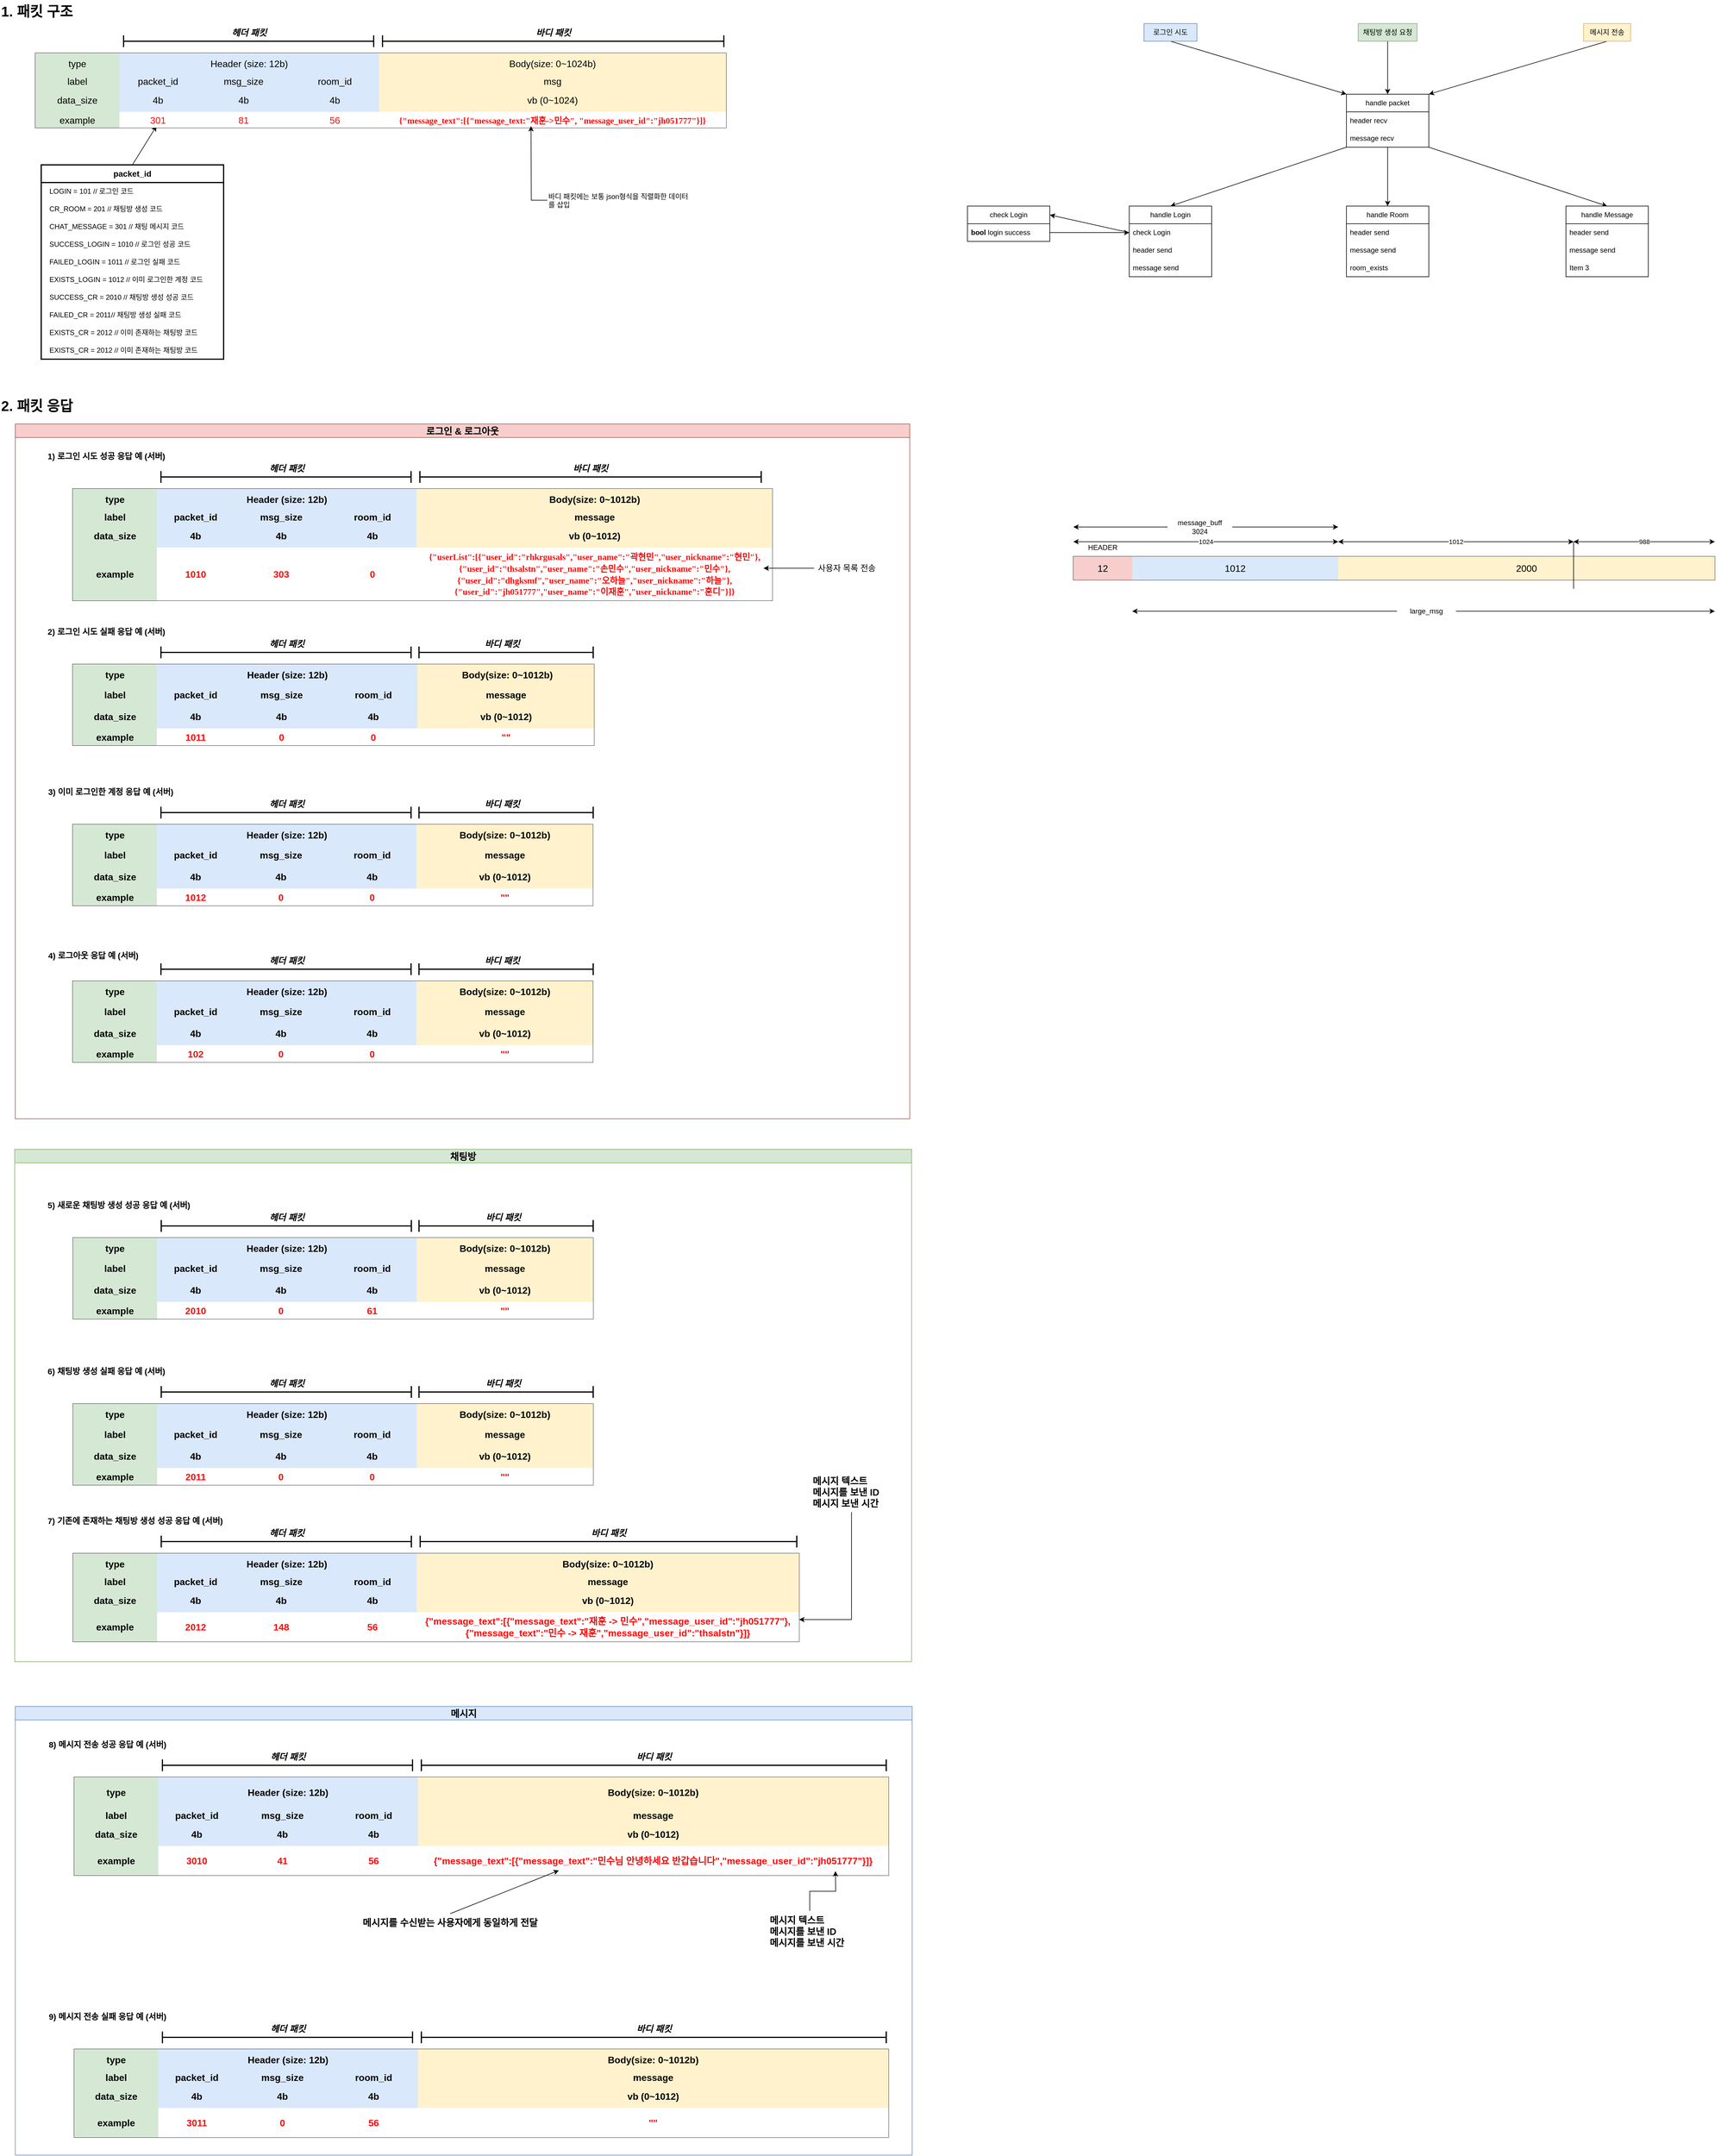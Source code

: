 <mxfile version="24.8.3">
  <diagram name="페이지-1" id="IDwFKou4PNl_vuV0hLZj">
    <mxGraphModel dx="5239" dy="1800" grid="1" gridSize="10" guides="1" tooltips="1" connect="1" arrows="1" fold="1" page="1" pageScale="1" pageWidth="827" pageHeight="1169" math="0" shadow="0">
      <root>
        <mxCell id="0" />
        <mxCell id="1" parent="0" />
        <mxCell id="EiSU3P8jF0pBf-Lb1lwN-6" style="rounded=0;orthogonalLoop=1;jettySize=auto;html=1;exitX=0.5;exitY=1;exitDx=0;exitDy=0;entryX=0;entryY=0;entryDx=0;entryDy=0;" parent="1" source="EiSU3P8jF0pBf-Lb1lwN-2" target="EiSU3P8jF0pBf-Lb1lwN-9" edge="1">
          <mxGeometry relative="1" as="geometry">
            <mxPoint x="679" y="270" as="targetPoint" />
          </mxGeometry>
        </mxCell>
        <mxCell id="EiSU3P8jF0pBf-Lb1lwN-2" value="로그인 시도" style="text;html=1;align=center;verticalAlign=middle;whiteSpace=wrap;rounded=0;fillColor=#dae8fc;strokeColor=#6c8ebf;" parent="1" vertex="1">
          <mxGeometry x="330" y="90" width="90" height="30" as="geometry" />
        </mxCell>
        <mxCell id="EiSU3P8jF0pBf-Lb1lwN-7" style="edgeStyle=orthogonalEdgeStyle;rounded=0;orthogonalLoop=1;jettySize=auto;html=1;exitX=0.5;exitY=1;exitDx=0;exitDy=0;entryX=0.5;entryY=0;entryDx=0;entryDy=0;" parent="1" source="EiSU3P8jF0pBf-Lb1lwN-3" target="EiSU3P8jF0pBf-Lb1lwN-9" edge="1">
          <mxGeometry relative="1" as="geometry">
            <mxPoint x="744" y="270" as="targetPoint" />
          </mxGeometry>
        </mxCell>
        <mxCell id="EiSU3P8jF0pBf-Lb1lwN-3" value="채팅방 생성 요청" style="text;html=1;align=center;verticalAlign=middle;whiteSpace=wrap;rounded=0;fillColor=#d5e8d4;strokeColor=#82b366;" parent="1" vertex="1">
          <mxGeometry x="694" y="90" width="100" height="30" as="geometry" />
        </mxCell>
        <mxCell id="EiSU3P8jF0pBf-Lb1lwN-8" style="rounded=0;orthogonalLoop=1;jettySize=auto;html=1;exitX=0.5;exitY=1;exitDx=0;exitDy=0;entryX=1;entryY=0;entryDx=0;entryDy=0;" parent="1" source="EiSU3P8jF0pBf-Lb1lwN-5" target="EiSU3P8jF0pBf-Lb1lwN-9" edge="1">
          <mxGeometry relative="1" as="geometry">
            <mxPoint x="809" y="270" as="targetPoint" />
          </mxGeometry>
        </mxCell>
        <mxCell id="EiSU3P8jF0pBf-Lb1lwN-5" value="메시지 전송" style="text;html=1;align=center;verticalAlign=middle;whiteSpace=wrap;rounded=0;fillColor=#fff2cc;strokeColor=#d6b656;" parent="1" vertex="1">
          <mxGeometry x="1077" y="90" width="80" height="30" as="geometry" />
        </mxCell>
        <mxCell id="EiSU3P8jF0pBf-Lb1lwN-31" style="rounded=0;orthogonalLoop=1;jettySize=auto;html=1;exitX=0;exitY=1;exitDx=0;exitDy=0;entryX=0.5;entryY=0;entryDx=0;entryDy=0;" parent="1" source="EiSU3P8jF0pBf-Lb1lwN-9" target="EiSU3P8jF0pBf-Lb1lwN-23" edge="1">
          <mxGeometry relative="1" as="geometry" />
        </mxCell>
        <mxCell id="EiSU3P8jF0pBf-Lb1lwN-32" style="rounded=0;orthogonalLoop=1;jettySize=auto;html=1;exitX=1;exitY=1;exitDx=0;exitDy=0;entryX=0.5;entryY=0;entryDx=0;entryDy=0;" parent="1" source="EiSU3P8jF0pBf-Lb1lwN-9" target="EiSU3P8jF0pBf-Lb1lwN-19" edge="1">
          <mxGeometry relative="1" as="geometry" />
        </mxCell>
        <mxCell id="EiSU3P8jF0pBf-Lb1lwN-33" style="edgeStyle=orthogonalEdgeStyle;rounded=0;orthogonalLoop=1;jettySize=auto;html=1;exitX=0.5;exitY=1;exitDx=0;exitDy=0;entryX=0.5;entryY=0;entryDx=0;entryDy=0;" parent="1" source="EiSU3P8jF0pBf-Lb1lwN-9" target="EiSU3P8jF0pBf-Lb1lwN-15" edge="1">
          <mxGeometry relative="1" as="geometry" />
        </mxCell>
        <mxCell id="EiSU3P8jF0pBf-Lb1lwN-9" value="handle packet" style="swimlane;fontStyle=0;childLayout=stackLayout;horizontal=1;startSize=30;horizontalStack=0;resizeParent=1;resizeParentMax=0;resizeLast=0;collapsible=1;marginBottom=0;whiteSpace=wrap;html=1;" parent="1" vertex="1">
          <mxGeometry x="674" y="210" width="140" height="90" as="geometry" />
        </mxCell>
        <mxCell id="EiSU3P8jF0pBf-Lb1lwN-10" value="header recv" style="text;strokeColor=none;fillColor=none;align=left;verticalAlign=middle;spacingLeft=4;spacingRight=4;overflow=hidden;points=[[0,0.5],[1,0.5]];portConstraint=eastwest;rotatable=0;whiteSpace=wrap;html=1;" parent="EiSU3P8jF0pBf-Lb1lwN-9" vertex="1">
          <mxGeometry y="30" width="140" height="30" as="geometry" />
        </mxCell>
        <mxCell id="EiSU3P8jF0pBf-Lb1lwN-11" value="message recv" style="text;strokeColor=none;fillColor=none;align=left;verticalAlign=middle;spacingLeft=4;spacingRight=4;overflow=hidden;points=[[0,0.5],[1,0.5]];portConstraint=eastwest;rotatable=0;whiteSpace=wrap;html=1;" parent="EiSU3P8jF0pBf-Lb1lwN-9" vertex="1">
          <mxGeometry y="60" width="140" height="30" as="geometry" />
        </mxCell>
        <mxCell id="EiSU3P8jF0pBf-Lb1lwN-15" value="handle Room" style="swimlane;fontStyle=0;childLayout=stackLayout;horizontal=1;startSize=30;horizontalStack=0;resizeParent=1;resizeParentMax=0;resizeLast=0;collapsible=1;marginBottom=0;whiteSpace=wrap;html=1;" parent="1" vertex="1">
          <mxGeometry x="674" y="400" width="140" height="120" as="geometry" />
        </mxCell>
        <mxCell id="EiSU3P8jF0pBf-Lb1lwN-16" value="header send" style="text;strokeColor=none;fillColor=none;align=left;verticalAlign=middle;spacingLeft=4;spacingRight=4;overflow=hidden;points=[[0,0.5],[1,0.5]];portConstraint=eastwest;rotatable=0;whiteSpace=wrap;html=1;" parent="EiSU3P8jF0pBf-Lb1lwN-15" vertex="1">
          <mxGeometry y="30" width="140" height="30" as="geometry" />
        </mxCell>
        <mxCell id="EiSU3P8jF0pBf-Lb1lwN-17" value="message send" style="text;strokeColor=none;fillColor=none;align=left;verticalAlign=middle;spacingLeft=4;spacingRight=4;overflow=hidden;points=[[0,0.5],[1,0.5]];portConstraint=eastwest;rotatable=0;whiteSpace=wrap;html=1;" parent="EiSU3P8jF0pBf-Lb1lwN-15" vertex="1">
          <mxGeometry y="60" width="140" height="30" as="geometry" />
        </mxCell>
        <mxCell id="EiSU3P8jF0pBf-Lb1lwN-18" value="room_exists" style="text;strokeColor=none;fillColor=none;align=left;verticalAlign=middle;spacingLeft=4;spacingRight=4;overflow=hidden;points=[[0,0.5],[1,0.5]];portConstraint=eastwest;rotatable=0;whiteSpace=wrap;html=1;" parent="EiSU3P8jF0pBf-Lb1lwN-15" vertex="1">
          <mxGeometry y="90" width="140" height="30" as="geometry" />
        </mxCell>
        <mxCell id="EiSU3P8jF0pBf-Lb1lwN-19" value="handle Message" style="swimlane;fontStyle=0;childLayout=stackLayout;horizontal=1;startSize=30;horizontalStack=0;resizeParent=1;resizeParentMax=0;resizeLast=0;collapsible=1;marginBottom=0;whiteSpace=wrap;html=1;" parent="1" vertex="1">
          <mxGeometry x="1047" y="400" width="140" height="120" as="geometry" />
        </mxCell>
        <mxCell id="EiSU3P8jF0pBf-Lb1lwN-20" value="header send" style="text;strokeColor=none;fillColor=none;align=left;verticalAlign=middle;spacingLeft=4;spacingRight=4;overflow=hidden;points=[[0,0.5],[1,0.5]];portConstraint=eastwest;rotatable=0;whiteSpace=wrap;html=1;" parent="EiSU3P8jF0pBf-Lb1lwN-19" vertex="1">
          <mxGeometry y="30" width="140" height="30" as="geometry" />
        </mxCell>
        <mxCell id="EiSU3P8jF0pBf-Lb1lwN-21" value="message send" style="text;strokeColor=none;fillColor=none;align=left;verticalAlign=middle;spacingLeft=4;spacingRight=4;overflow=hidden;points=[[0,0.5],[1,0.5]];portConstraint=eastwest;rotatable=0;whiteSpace=wrap;html=1;" parent="EiSU3P8jF0pBf-Lb1lwN-19" vertex="1">
          <mxGeometry y="60" width="140" height="30" as="geometry" />
        </mxCell>
        <mxCell id="EiSU3P8jF0pBf-Lb1lwN-22" value="Item 3" style="text;strokeColor=none;fillColor=none;align=left;verticalAlign=middle;spacingLeft=4;spacingRight=4;overflow=hidden;points=[[0,0.5],[1,0.5]];portConstraint=eastwest;rotatable=0;whiteSpace=wrap;html=1;" parent="EiSU3P8jF0pBf-Lb1lwN-19" vertex="1">
          <mxGeometry y="90" width="140" height="30" as="geometry" />
        </mxCell>
        <mxCell id="EiSU3P8jF0pBf-Lb1lwN-23" value="handle Login" style="swimlane;fontStyle=0;childLayout=stackLayout;horizontal=1;startSize=30;horizontalStack=0;resizeParent=1;resizeParentMax=0;resizeLast=0;collapsible=1;marginBottom=0;whiteSpace=wrap;html=1;" parent="1" vertex="1">
          <mxGeometry x="305" y="400" width="140" height="120" as="geometry" />
        </mxCell>
        <mxCell id="EiSU3P8jF0pBf-Lb1lwN-26" value="check Login" style="text;strokeColor=none;fillColor=none;align=left;verticalAlign=middle;spacingLeft=4;spacingRight=4;overflow=hidden;points=[[0,0.5],[1,0.5]];portConstraint=eastwest;rotatable=0;whiteSpace=wrap;html=1;" parent="EiSU3P8jF0pBf-Lb1lwN-23" vertex="1">
          <mxGeometry y="30" width="140" height="30" as="geometry" />
        </mxCell>
        <mxCell id="EiSU3P8jF0pBf-Lb1lwN-24" value="header send" style="text;strokeColor=none;fillColor=none;align=left;verticalAlign=middle;spacingLeft=4;spacingRight=4;overflow=hidden;points=[[0,0.5],[1,0.5]];portConstraint=eastwest;rotatable=0;whiteSpace=wrap;html=1;" parent="EiSU3P8jF0pBf-Lb1lwN-23" vertex="1">
          <mxGeometry y="60" width="140" height="30" as="geometry" />
        </mxCell>
        <mxCell id="EiSU3P8jF0pBf-Lb1lwN-25" value="message send" style="text;strokeColor=none;fillColor=none;align=left;verticalAlign=middle;spacingLeft=4;spacingRight=4;overflow=hidden;points=[[0,0.5],[1,0.5]];portConstraint=eastwest;rotatable=0;whiteSpace=wrap;html=1;" parent="EiSU3P8jF0pBf-Lb1lwN-23" vertex="1">
          <mxGeometry y="90" width="140" height="30" as="geometry" />
        </mxCell>
        <mxCell id="EiSU3P8jF0pBf-Lb1lwN-27" value="check Login" style="swimlane;fontStyle=0;childLayout=stackLayout;horizontal=1;startSize=30;horizontalStack=0;resizeParent=1;resizeParentMax=0;resizeLast=0;collapsible=1;marginBottom=0;whiteSpace=wrap;html=1;" parent="1" vertex="1">
          <mxGeometry x="30" y="400" width="140" height="60" as="geometry" />
        </mxCell>
        <mxCell id="EiSU3P8jF0pBf-Lb1lwN-28" value="&lt;b&gt;bool &lt;/b&gt;login success" style="text;strokeColor=none;fillColor=none;align=left;verticalAlign=middle;spacingLeft=4;spacingRight=4;overflow=hidden;points=[[0,0.5],[1,0.5]];portConstraint=eastwest;rotatable=0;whiteSpace=wrap;html=1;" parent="EiSU3P8jF0pBf-Lb1lwN-27" vertex="1">
          <mxGeometry y="30" width="140" height="30" as="geometry" />
        </mxCell>
        <mxCell id="EiSU3P8jF0pBf-Lb1lwN-35" style="edgeStyle=orthogonalEdgeStyle;rounded=0;orthogonalLoop=1;jettySize=auto;html=1;exitX=1;exitY=0.5;exitDx=0;exitDy=0;entryX=0;entryY=0.5;entryDx=0;entryDy=0;" parent="1" source="EiSU3P8jF0pBf-Lb1lwN-28" target="EiSU3P8jF0pBf-Lb1lwN-26" edge="1">
          <mxGeometry relative="1" as="geometry" />
        </mxCell>
        <mxCell id="EiSU3P8jF0pBf-Lb1lwN-36" style="rounded=0;orthogonalLoop=1;jettySize=auto;html=1;exitX=0;exitY=0.5;exitDx=0;exitDy=0;entryX=1;entryY=0.25;entryDx=0;entryDy=0;" parent="1" source="EiSU3P8jF0pBf-Lb1lwN-26" target="EiSU3P8jF0pBf-Lb1lwN-27" edge="1">
          <mxGeometry relative="1" as="geometry" />
        </mxCell>
        <mxCell id="uimSWgzzmO1wMBFWw4TM-35" value="&lt;font style=&quot;font-size: 14px;&quot;&gt;&lt;b&gt;packet_id&lt;/b&gt;&lt;/font&gt;" style="swimlane;fontStyle=0;childLayout=stackLayout;horizontal=1;startSize=30;horizontalStack=0;resizeParent=1;resizeParentMax=0;resizeLast=0;collapsible=1;marginBottom=0;whiteSpace=wrap;html=1;spacing=3;strokeWidth=2;labelBorderColor=none;" parent="1" vertex="1">
          <mxGeometry x="-1544" y="330" width="310" height="330" as="geometry" />
        </mxCell>
        <mxCell id="uimSWgzzmO1wMBFWw4TM-36" value="LOGIN = 101 // 로그인 코드" style="text;strokeColor=none;fillColor=none;align=left;verticalAlign=middle;spacingLeft=10;spacingRight=10;overflow=hidden;points=[[0,0.5],[1,0.5]];portConstraint=eastwest;rotatable=0;whiteSpace=wrap;html=1;spacing=4;labelBorderColor=none;" parent="uimSWgzzmO1wMBFWw4TM-35" vertex="1">
          <mxGeometry y="30" width="310" height="30" as="geometry" />
        </mxCell>
        <mxCell id="uimSWgzzmO1wMBFWw4TM-37" value="CR_ROOM = 201 // 채팅방 생성 코드" style="text;strokeColor=none;fillColor=none;align=left;verticalAlign=middle;spacingLeft=10;spacingRight=10;overflow=hidden;points=[[0,0.5],[1,0.5]];portConstraint=eastwest;rotatable=0;whiteSpace=wrap;html=1;spacing=4;labelBorderColor=none;" parent="uimSWgzzmO1wMBFWw4TM-35" vertex="1">
          <mxGeometry y="60" width="310" height="30" as="geometry" />
        </mxCell>
        <mxCell id="uimSWgzzmO1wMBFWw4TM-38" value="CHAT_MESSAGE = 301 // 채팅 메시지 코드" style="text;strokeColor=none;fillColor=none;align=left;verticalAlign=middle;spacingLeft=10;spacingRight=10;overflow=hidden;points=[[0,0.5],[1,0.5]];portConstraint=eastwest;rotatable=0;whiteSpace=wrap;html=1;spacing=4;labelBorderColor=none;" parent="uimSWgzzmO1wMBFWw4TM-35" vertex="1">
          <mxGeometry y="90" width="310" height="30" as="geometry" />
        </mxCell>
        <mxCell id="uimSWgzzmO1wMBFWw4TM-42" value="SUCCESS_LOGIN = 1010 // 로그인 성공 코드" style="text;strokeColor=none;fillColor=none;align=left;verticalAlign=middle;spacingLeft=10;spacingRight=10;overflow=hidden;points=[[0,0.5],[1,0.5]];portConstraint=eastwest;rotatable=0;whiteSpace=wrap;html=1;spacing=4;labelBorderColor=none;" parent="uimSWgzzmO1wMBFWw4TM-35" vertex="1">
          <mxGeometry y="120" width="310" height="30" as="geometry" />
        </mxCell>
        <mxCell id="uimSWgzzmO1wMBFWw4TM-41" value="FAILED_LOGIN = 1011 // 로그인 실패 코드" style="text;strokeColor=none;fillColor=none;align=left;verticalAlign=middle;spacingLeft=10;spacingRight=10;overflow=hidden;points=[[0,0.5],[1,0.5]];portConstraint=eastwest;rotatable=0;whiteSpace=wrap;html=1;spacing=4;labelBorderColor=none;" parent="uimSWgzzmO1wMBFWw4TM-35" vertex="1">
          <mxGeometry y="150" width="310" height="30" as="geometry" />
        </mxCell>
        <mxCell id="uimSWgzzmO1wMBFWw4TM-40" value="EXISTS_LOGIN = 1012 // 이미 로그인한 계정 코드" style="text;strokeColor=none;fillColor=none;align=left;verticalAlign=middle;spacingLeft=10;spacingRight=10;overflow=hidden;points=[[0,0.5],[1,0.5]];portConstraint=eastwest;rotatable=0;whiteSpace=wrap;html=1;spacing=4;labelBorderColor=none;" parent="uimSWgzzmO1wMBFWw4TM-35" vertex="1">
          <mxGeometry y="180" width="310" height="30" as="geometry" />
        </mxCell>
        <mxCell id="uimSWgzzmO1wMBFWw4TM-39" value="SUCCESS_CR = 2010 // 채팅방 생성 성공 코드" style="text;strokeColor=none;fillColor=none;align=left;verticalAlign=middle;spacingLeft=10;spacingRight=10;overflow=hidden;points=[[0,0.5],[1,0.5]];portConstraint=eastwest;rotatable=0;whiteSpace=wrap;html=1;spacing=4;labelBorderColor=none;" parent="uimSWgzzmO1wMBFWw4TM-35" vertex="1">
          <mxGeometry y="210" width="310" height="30" as="geometry" />
        </mxCell>
        <mxCell id="uimSWgzzmO1wMBFWw4TM-45" value="FAILED_CR = 2011// 채팅방 생성 실패 코드" style="text;strokeColor=none;fillColor=none;align=left;verticalAlign=middle;spacingLeft=10;spacingRight=10;overflow=hidden;points=[[0,0.5],[1,0.5]];portConstraint=eastwest;rotatable=0;whiteSpace=wrap;html=1;spacing=4;labelBorderColor=none;" parent="uimSWgzzmO1wMBFWw4TM-35" vertex="1">
          <mxGeometry y="240" width="310" height="30" as="geometry" />
        </mxCell>
        <mxCell id="uimSWgzzmO1wMBFWw4TM-44" value="EXISTS_CR = 2012 // 이미 존재하는 채팅방 코드" style="text;strokeColor=none;fillColor=none;align=left;verticalAlign=middle;spacingLeft=10;spacingRight=10;overflow=hidden;points=[[0,0.5],[1,0.5]];portConstraint=eastwest;rotatable=0;whiteSpace=wrap;html=1;spacing=4;labelBorderColor=none;" parent="uimSWgzzmO1wMBFWw4TM-35" vertex="1">
          <mxGeometry y="270" width="310" height="30" as="geometry" />
        </mxCell>
        <mxCell id="uimSWgzzmO1wMBFWw4TM-43" value="EXISTS_CR = 2012 // 이미 존재하는 채팅방 코드" style="text;strokeColor=none;fillColor=none;align=left;verticalAlign=middle;spacingLeft=10;spacingRight=10;overflow=hidden;points=[[0,0.5],[1,0.5]];portConstraint=eastwest;rotatable=0;whiteSpace=wrap;html=1;spacing=4;labelBorderColor=none;" parent="uimSWgzzmO1wMBFWw4TM-35" vertex="1">
          <mxGeometry y="300" width="310" height="30" as="geometry" />
        </mxCell>
        <mxCell id="uimSWgzzmO1wMBFWw4TM-48" value="" style="endArrow=classic;html=1;rounded=0;exitX=0.5;exitY=0;exitDx=0;exitDy=0;labelBorderColor=none;" parent="1" source="uimSWgzzmO1wMBFWw4TM-35" edge="1">
          <mxGeometry width="50" height="50" relative="1" as="geometry">
            <mxPoint x="-1024" y="510" as="sourcePoint" />
            <mxPoint x="-1348" y="264" as="targetPoint" />
          </mxGeometry>
        </mxCell>
        <mxCell id="uimSWgzzmO1wMBFWw4TM-49" value="1. 패킷 구조" style="text;html=1;align=left;verticalAlign=middle;whiteSpace=wrap;rounded=0;fontStyle=1;fontSize=24;labelBorderColor=none;" parent="1" vertex="1">
          <mxGeometry x="-1614" y="50" width="160" height="40" as="geometry" />
        </mxCell>
        <mxCell id="uimSWgzzmO1wMBFWw4TM-55" value="" style="group;labelBorderColor=default;" parent="1" vertex="1" connectable="0">
          <mxGeometry x="-1554" y="90" width="1174" height="177" as="geometry" />
        </mxCell>
        <mxCell id="uimSWgzzmO1wMBFWw4TM-2" value="" style="shape=table;startSize=0;container=1;collapsible=0;childLayout=tableLayout;fontSize=16;swimlaneFillColor=none;strokeWidth=1;fillStyle=solid;rounded=0;perimeterSpacing=0;labelBorderColor=none;" parent="uimSWgzzmO1wMBFWw4TM-55" vertex="1">
          <mxGeometry y="50" width="1174" height="127" as="geometry" />
        </mxCell>
        <mxCell id="uimSWgzzmO1wMBFWw4TM-3" value="" style="shape=tableRow;horizontal=0;startSize=0;swimlaneHead=0;swimlaneBody=0;strokeColor=#d6b656;top=0;left=0;bottom=0;right=0;collapsible=0;dropTarget=0;fillColor=#fff2cc;points=[[0,0.5],[1,0.5]];portConstraint=eastwest;fontSize=16;labelBorderColor=none;" parent="uimSWgzzmO1wMBFWw4TM-2" vertex="1">
          <mxGeometry width="1174" height="35" as="geometry" />
        </mxCell>
        <mxCell id="uimSWgzzmO1wMBFWw4TM-4" value="type" style="shape=partialRectangle;html=1;whiteSpace=wrap;connectable=0;strokeColor=#82b366;overflow=hidden;fillColor=#d5e8d4;top=0;left=0;bottom=0;right=0;pointerEvents=1;fontSize=16;labelBorderColor=none;" parent="uimSWgzzmO1wMBFWw4TM-3" vertex="1">
          <mxGeometry width="143" height="35" as="geometry">
            <mxRectangle width="143" height="35" as="alternateBounds" />
          </mxGeometry>
        </mxCell>
        <mxCell id="uimSWgzzmO1wMBFWw4TM-5" value="Header (size: 12b)" style="shape=partialRectangle;html=1;whiteSpace=wrap;connectable=0;strokeColor=#6c8ebf;overflow=hidden;fillColor=#dae8fc;top=0;left=0;bottom=0;right=0;pointerEvents=1;fontSize=16;rowspan=1;colspan=3;labelBorderColor=none;" parent="uimSWgzzmO1wMBFWw4TM-3" vertex="1">
          <mxGeometry x="143" width="441" height="35" as="geometry">
            <mxRectangle width="131" height="35" as="alternateBounds" />
          </mxGeometry>
        </mxCell>
        <mxCell id="uimSWgzzmO1wMBFWw4TM-22" style="shape=partialRectangle;html=1;whiteSpace=wrap;connectable=0;strokeColor=#6c8ebf;overflow=hidden;fillColor=#dae8fc;top=0;left=0;bottom=0;right=0;pointerEvents=1;fontSize=16;" parent="uimSWgzzmO1wMBFWw4TM-3" vertex="1" visible="0">
          <mxGeometry x="274" width="160" height="35" as="geometry">
            <mxRectangle width="160" height="35" as="alternateBounds" />
          </mxGeometry>
        </mxCell>
        <mxCell id="uimSWgzzmO1wMBFWw4TM-30" style="shape=partialRectangle;html=1;whiteSpace=wrap;connectable=0;strokeColor=#6c8ebf;overflow=hidden;fillColor=#dae8fc;top=0;left=0;bottom=0;right=0;pointerEvents=1;fontSize=16;" parent="uimSWgzzmO1wMBFWw4TM-3" vertex="1" visible="0">
          <mxGeometry x="434" width="150" height="35" as="geometry">
            <mxRectangle width="150" height="35" as="alternateBounds" />
          </mxGeometry>
        </mxCell>
        <mxCell id="uimSWgzzmO1wMBFWw4TM-6" value="Body(size: 0~1024b)" style="shape=partialRectangle;html=1;whiteSpace=wrap;connectable=0;strokeColor=#d6b656;overflow=hidden;fillColor=#fff2cc;top=0;left=0;bottom=0;right=0;pointerEvents=1;fontSize=16;labelBorderColor=none;" parent="uimSWgzzmO1wMBFWw4TM-3" vertex="1">
          <mxGeometry x="584" width="590" height="35" as="geometry">
            <mxRectangle width="590" height="35" as="alternateBounds" />
          </mxGeometry>
        </mxCell>
        <mxCell id="uimSWgzzmO1wMBFWw4TM-7" value="" style="shape=tableRow;horizontal=0;startSize=0;swimlaneHead=0;swimlaneBody=0;top=0;left=0;bottom=0;right=0;collapsible=0;dropTarget=0;points=[[0,0.5],[1,0.5]];portConstraint=eastwest;fontSize=16;labelBorderColor=none;labelBackgroundColor=none;" parent="uimSWgzzmO1wMBFWw4TM-2" vertex="1">
          <mxGeometry y="35" width="1174" height="25" as="geometry" />
        </mxCell>
        <mxCell id="uimSWgzzmO1wMBFWw4TM-8" value="label" style="shape=partialRectangle;html=1;whiteSpace=wrap;connectable=0;strokeColor=#82b366;overflow=hidden;fillColor=#d5e8d4;top=0;left=0;bottom=0;right=0;pointerEvents=1;fontSize=16;labelBorderColor=none;" parent="uimSWgzzmO1wMBFWw4TM-7" vertex="1">
          <mxGeometry width="143" height="25" as="geometry">
            <mxRectangle width="143" height="25" as="alternateBounds" />
          </mxGeometry>
        </mxCell>
        <mxCell id="uimSWgzzmO1wMBFWw4TM-9" value="packet_id" style="shape=partialRectangle;html=1;whiteSpace=wrap;connectable=0;strokeColor=#6c8ebf;overflow=hidden;fillColor=#dae8fc;top=0;left=0;bottom=0;right=0;pointerEvents=1;fontSize=16;labelBorderColor=none;" parent="uimSWgzzmO1wMBFWw4TM-7" vertex="1">
          <mxGeometry x="143" width="131" height="25" as="geometry">
            <mxRectangle width="131" height="25" as="alternateBounds" />
          </mxGeometry>
        </mxCell>
        <mxCell id="uimSWgzzmO1wMBFWw4TM-23" value="msg_size" style="shape=partialRectangle;html=1;whiteSpace=wrap;connectable=0;strokeColor=#6c8ebf;overflow=hidden;fillColor=#dae8fc;top=0;left=0;bottom=0;right=0;pointerEvents=1;fontSize=16;labelBorderColor=none;" parent="uimSWgzzmO1wMBFWw4TM-7" vertex="1">
          <mxGeometry x="274" width="160" height="25" as="geometry">
            <mxRectangle width="160" height="25" as="alternateBounds" />
          </mxGeometry>
        </mxCell>
        <mxCell id="uimSWgzzmO1wMBFWw4TM-31" value="room_id" style="shape=partialRectangle;html=1;whiteSpace=wrap;connectable=0;strokeColor=#6c8ebf;overflow=hidden;fillColor=#dae8fc;top=0;left=0;bottom=0;right=0;pointerEvents=1;fontSize=16;labelBorderColor=none;" parent="uimSWgzzmO1wMBFWw4TM-7" vertex="1">
          <mxGeometry x="434" width="150" height="25" as="geometry">
            <mxRectangle width="150" height="25" as="alternateBounds" />
          </mxGeometry>
        </mxCell>
        <mxCell id="uimSWgzzmO1wMBFWw4TM-10" value="msg" style="shape=partialRectangle;html=1;whiteSpace=wrap;connectable=0;strokeColor=#d6b656;overflow=hidden;fillColor=#fff2cc;top=0;left=0;bottom=0;right=0;pointerEvents=1;fontSize=16;labelBorderColor=none;" parent="uimSWgzzmO1wMBFWw4TM-7" vertex="1">
          <mxGeometry x="584" width="590" height="25" as="geometry">
            <mxRectangle width="590" height="25" as="alternateBounds" />
          </mxGeometry>
        </mxCell>
        <mxCell id="uimSWgzzmO1wMBFWw4TM-11" value="" style="shape=tableRow;horizontal=0;startSize=0;swimlaneHead=0;swimlaneBody=0;strokeColor=inherit;top=0;left=0;bottom=0;right=0;collapsible=0;dropTarget=0;fillColor=none;points=[[0,0.5],[1,0.5]];portConstraint=eastwest;fontSize=16;labelBorderColor=none;" parent="uimSWgzzmO1wMBFWw4TM-2" vertex="1">
          <mxGeometry y="60" width="1174" height="40" as="geometry" />
        </mxCell>
        <mxCell id="uimSWgzzmO1wMBFWw4TM-12" value="data_size" style="shape=partialRectangle;html=1;whiteSpace=wrap;connectable=0;strokeColor=#82b366;overflow=hidden;fillColor=#d5e8d4;top=0;left=0;bottom=0;right=0;pointerEvents=1;fontSize=16;labelBorderColor=none;" parent="uimSWgzzmO1wMBFWw4TM-11" vertex="1">
          <mxGeometry width="143" height="40" as="geometry">
            <mxRectangle width="143" height="40" as="alternateBounds" />
          </mxGeometry>
        </mxCell>
        <mxCell id="uimSWgzzmO1wMBFWw4TM-13" value="4b" style="shape=partialRectangle;html=1;whiteSpace=wrap;connectable=0;strokeColor=#6c8ebf;overflow=hidden;fillColor=#dae8fc;top=0;left=0;bottom=0;right=0;pointerEvents=1;fontSize=16;labelBorderColor=none;" parent="uimSWgzzmO1wMBFWw4TM-11" vertex="1">
          <mxGeometry x="143" width="131" height="40" as="geometry">
            <mxRectangle width="131" height="40" as="alternateBounds" />
          </mxGeometry>
        </mxCell>
        <mxCell id="uimSWgzzmO1wMBFWw4TM-24" value="4b" style="shape=partialRectangle;html=1;whiteSpace=wrap;connectable=0;strokeColor=#6c8ebf;overflow=hidden;fillColor=#dae8fc;top=0;left=0;bottom=0;right=0;pointerEvents=1;fontSize=16;labelBorderColor=none;" parent="uimSWgzzmO1wMBFWw4TM-11" vertex="1">
          <mxGeometry x="274" width="160" height="40" as="geometry">
            <mxRectangle width="160" height="40" as="alternateBounds" />
          </mxGeometry>
        </mxCell>
        <mxCell id="uimSWgzzmO1wMBFWw4TM-32" value="4b" style="shape=partialRectangle;html=1;whiteSpace=wrap;connectable=0;strokeColor=#6c8ebf;overflow=hidden;fillColor=#dae8fc;top=0;left=0;bottom=0;right=0;pointerEvents=1;fontSize=16;labelBorderColor=none;" parent="uimSWgzzmO1wMBFWw4TM-11" vertex="1">
          <mxGeometry x="434" width="150" height="40" as="geometry">
            <mxRectangle width="150" height="40" as="alternateBounds" />
          </mxGeometry>
        </mxCell>
        <mxCell id="uimSWgzzmO1wMBFWw4TM-14" value="vb (0~1024)" style="shape=partialRectangle;html=1;whiteSpace=wrap;connectable=0;strokeColor=#d6b656;overflow=hidden;fillColor=#fff2cc;top=0;left=0;bottom=0;right=0;pointerEvents=1;fontSize=16;labelBorderColor=none;" parent="uimSWgzzmO1wMBFWw4TM-11" vertex="1">
          <mxGeometry x="584" width="590" height="40" as="geometry">
            <mxRectangle width="590" height="40" as="alternateBounds" />
          </mxGeometry>
        </mxCell>
        <mxCell id="uimSWgzzmO1wMBFWw4TM-18" style="shape=tableRow;horizontal=0;startSize=0;swimlaneHead=0;swimlaneBody=0;strokeColor=inherit;top=0;left=0;bottom=0;right=0;collapsible=0;dropTarget=0;fillColor=none;points=[[0,0.5],[1,0.5]];portConstraint=eastwest;fontSize=16;labelBorderColor=none;" parent="uimSWgzzmO1wMBFWw4TM-2" vertex="1">
          <mxGeometry y="100" width="1174" height="27" as="geometry" />
        </mxCell>
        <mxCell id="uimSWgzzmO1wMBFWw4TM-19" value="example" style="shape=partialRectangle;html=1;whiteSpace=wrap;connectable=0;strokeColor=#82b366;overflow=hidden;fillColor=#d5e8d4;top=0;left=0;bottom=0;right=0;pointerEvents=1;fontSize=16;labelBorderColor=none;" parent="uimSWgzzmO1wMBFWw4TM-18" vertex="1">
          <mxGeometry width="143" height="27" as="geometry">
            <mxRectangle width="143" height="27" as="alternateBounds" />
          </mxGeometry>
        </mxCell>
        <mxCell id="uimSWgzzmO1wMBFWw4TM-20" value="301" style="shape=partialRectangle;html=1;whiteSpace=wrap;connectable=0;strokeColor=inherit;overflow=hidden;fillColor=default;top=0;left=0;bottom=0;right=0;pointerEvents=1;fontSize=16;fontColor=#FF0808;labelBorderColor=none;" parent="uimSWgzzmO1wMBFWw4TM-18" vertex="1">
          <mxGeometry x="143" width="131" height="27" as="geometry">
            <mxRectangle width="131" height="27" as="alternateBounds" />
          </mxGeometry>
        </mxCell>
        <mxCell id="uimSWgzzmO1wMBFWw4TM-25" value="81" style="shape=partialRectangle;html=1;whiteSpace=wrap;connectable=0;strokeColor=inherit;overflow=hidden;fillColor=default;top=0;left=0;bottom=0;right=0;pointerEvents=1;fontSize=16;fontColor=#FF0808;labelBorderColor=none;" parent="uimSWgzzmO1wMBFWw4TM-18" vertex="1">
          <mxGeometry x="274" width="160" height="27" as="geometry">
            <mxRectangle width="160" height="27" as="alternateBounds" />
          </mxGeometry>
        </mxCell>
        <mxCell id="uimSWgzzmO1wMBFWw4TM-33" value="56" style="shape=partialRectangle;html=1;whiteSpace=wrap;connectable=0;strokeColor=inherit;overflow=hidden;fillColor=default;top=0;left=0;bottom=0;right=0;pointerEvents=1;fontSize=16;fontColor=#FF0808;labelBorderColor=none;" parent="uimSWgzzmO1wMBFWw4TM-18" vertex="1">
          <mxGeometry x="434" width="150" height="27" as="geometry">
            <mxRectangle width="150" height="27" as="alternateBounds" />
          </mxGeometry>
        </mxCell>
        <mxCell id="uimSWgzzmO1wMBFWw4TM-21" value="&lt;span style=&quot;font-family: &amp;quot;맑은 고딕&amp;quot;; font-size: 14.667px; font-weight: 700; white-space-collapse: preserve; background-color: rgb(255, 255, 255);&quot;&gt;{&quot;message_text&quot;:[{&quot;message_text:&quot;재훈-&amp;gt;민수&quot;, &quot;message_user_id&quot;:&quot;jh051777&quot;}]}&lt;/span&gt;" style="shape=partialRectangle;html=1;whiteSpace=wrap;connectable=0;strokeColor=inherit;overflow=hidden;fillColor=default;top=0;left=0;bottom=0;right=0;pointerEvents=1;fontSize=16;fontColor=#FF0808;labelBorderColor=none;" parent="uimSWgzzmO1wMBFWw4TM-18" vertex="1">
          <mxGeometry x="584" width="590" height="27" as="geometry">
            <mxRectangle width="590" height="27" as="alternateBounds" />
          </mxGeometry>
        </mxCell>
        <mxCell id="uimSWgzzmO1wMBFWw4TM-50" value="" style="shape=crossbar;whiteSpace=wrap;html=1;rounded=1;strokeWidth=2;labelBorderColor=none;" parent="uimSWgzzmO1wMBFWw4TM-55" vertex="1">
          <mxGeometry x="150" y="20" width="425" height="20" as="geometry" />
        </mxCell>
        <mxCell id="uimSWgzzmO1wMBFWw4TM-51" value="" style="shape=crossbar;whiteSpace=wrap;html=1;rounded=1;strokeWidth=2;labelBorderColor=none;" parent="uimSWgzzmO1wMBFWw4TM-55" vertex="1">
          <mxGeometry x="590" y="20" width="580" height="20" as="geometry" />
        </mxCell>
        <mxCell id="uimSWgzzmO1wMBFWw4TM-52" value="헤더 패킷" style="text;html=1;align=center;verticalAlign=middle;whiteSpace=wrap;rounded=0;fontSize=15;fontStyle=3;labelBorderColor=none;" parent="uimSWgzzmO1wMBFWw4TM-55" vertex="1">
          <mxGeometry x="310.25" width="106.5" height="30" as="geometry" />
        </mxCell>
        <mxCell id="uimSWgzzmO1wMBFWw4TM-53" value="바디 패킷" style="text;html=1;align=center;verticalAlign=middle;whiteSpace=wrap;rounded=0;fontSize=15;fontStyle=3;labelBorderColor=none;" parent="uimSWgzzmO1wMBFWw4TM-55" vertex="1">
          <mxGeometry x="826.75" width="106.5" height="30" as="geometry" />
        </mxCell>
        <mxCell id="uimSWgzzmO1wMBFWw4TM-56" value="2. 패킷 응답" style="text;html=1;align=left;verticalAlign=middle;whiteSpace=wrap;rounded=0;fontStyle=1;fontSize=24;labelBorderColor=none;" parent="1" vertex="1">
          <mxGeometry x="-1614" y="720" width="200" height="40" as="geometry" />
        </mxCell>
        <mxCell id="UO2XIPnez0hY8xpUjKyd-3" value="" style="shape=table;startSize=0;container=1;collapsible=0;childLayout=tableLayout;fontSize=16;" parent="1" vertex="1">
          <mxGeometry x="210" y="995" width="1090" height="40" as="geometry" />
        </mxCell>
        <mxCell id="UO2XIPnez0hY8xpUjKyd-4" value="" style="shape=tableRow;horizontal=0;startSize=0;swimlaneHead=0;swimlaneBody=0;strokeColor=inherit;top=0;left=0;bottom=0;right=0;collapsible=0;dropTarget=0;fillColor=none;points=[[0,0.5],[1,0.5]];portConstraint=eastwest;fontSize=16;" parent="UO2XIPnez0hY8xpUjKyd-3" vertex="1">
          <mxGeometry width="1090" height="40" as="geometry" />
        </mxCell>
        <mxCell id="UO2XIPnez0hY8xpUjKyd-5" value="12" style="shape=partialRectangle;html=1;whiteSpace=wrap;connectable=0;strokeColor=#b85450;overflow=hidden;fillColor=#f8cecc;top=0;left=0;bottom=0;right=0;pointerEvents=1;fontSize=16;" parent="UO2XIPnez0hY8xpUjKyd-4" vertex="1">
          <mxGeometry width="100" height="40" as="geometry">
            <mxRectangle width="100" height="40" as="alternateBounds" />
          </mxGeometry>
        </mxCell>
        <mxCell id="UO2XIPnez0hY8xpUjKyd-6" value="1012" style="shape=partialRectangle;html=1;whiteSpace=wrap;connectable=0;strokeColor=#6c8ebf;overflow=hidden;fillColor=#dae8fc;top=0;left=0;bottom=0;right=0;pointerEvents=1;fontSize=16;" parent="UO2XIPnez0hY8xpUjKyd-4" vertex="1">
          <mxGeometry x="100" width="350" height="40" as="geometry">
            <mxRectangle width="350" height="40" as="alternateBounds" />
          </mxGeometry>
        </mxCell>
        <mxCell id="UO2XIPnez0hY8xpUjKyd-7" value="2000" style="shape=partialRectangle;html=1;whiteSpace=wrap;connectable=0;strokeColor=#d6b656;overflow=hidden;fillColor=#fff2cc;top=0;left=0;bottom=0;right=0;pointerEvents=1;fontSize=16;" parent="UO2XIPnez0hY8xpUjKyd-4" vertex="1">
          <mxGeometry x="450" width="640" height="40" as="geometry">
            <mxRectangle width="640" height="40" as="alternateBounds" />
          </mxGeometry>
        </mxCell>
        <mxCell id="UO2XIPnez0hY8xpUjKyd-20" value="" style="group" parent="1" vertex="1" connectable="0">
          <mxGeometry x="210" y="930" width="450" height="30" as="geometry" />
        </mxCell>
        <mxCell id="UO2XIPnez0hY8xpUjKyd-18" style="edgeStyle=orthogonalEdgeStyle;rounded=0;orthogonalLoop=1;jettySize=auto;html=1;" parent="UO2XIPnez0hY8xpUjKyd-20" source="UO2XIPnez0hY8xpUjKyd-16" edge="1">
          <mxGeometry relative="1" as="geometry">
            <mxPoint x="450.0" y="15.0" as="targetPoint" />
          </mxGeometry>
        </mxCell>
        <mxCell id="UO2XIPnez0hY8xpUjKyd-19" style="edgeStyle=orthogonalEdgeStyle;rounded=0;orthogonalLoop=1;jettySize=auto;html=1;" parent="UO2XIPnez0hY8xpUjKyd-20" source="UO2XIPnez0hY8xpUjKyd-16" edge="1">
          <mxGeometry relative="1" as="geometry">
            <mxPoint y="15.0" as="targetPoint" />
          </mxGeometry>
        </mxCell>
        <mxCell id="UO2XIPnez0hY8xpUjKyd-16" value="message_buff&lt;div&gt;3024&lt;/div&gt;" style="text;html=1;align=center;verticalAlign=middle;whiteSpace=wrap;rounded=0;" parent="UO2XIPnez0hY8xpUjKyd-20" vertex="1">
          <mxGeometry x="160" width="110" height="30" as="geometry" />
        </mxCell>
        <mxCell id="UO2XIPnez0hY8xpUjKyd-21" value="HEADER" style="text;html=1;align=center;verticalAlign=middle;whiteSpace=wrap;rounded=0;" parent="1" vertex="1">
          <mxGeometry x="230" y="965" width="60" height="30" as="geometry" />
        </mxCell>
        <mxCell id="UO2XIPnez0hY8xpUjKyd-23" style="edgeStyle=orthogonalEdgeStyle;rounded=0;orthogonalLoop=1;jettySize=auto;html=1;" parent="1" source="UO2XIPnez0hY8xpUjKyd-22" edge="1">
          <mxGeometry relative="1" as="geometry">
            <mxPoint x="310.0" y="1088" as="targetPoint" />
          </mxGeometry>
        </mxCell>
        <mxCell id="UO2XIPnez0hY8xpUjKyd-24" style="edgeStyle=orthogonalEdgeStyle;rounded=0;orthogonalLoop=1;jettySize=auto;html=1;" parent="1" source="UO2XIPnez0hY8xpUjKyd-22" edge="1">
          <mxGeometry relative="1" as="geometry">
            <mxPoint x="1300" y="1088" as="targetPoint" />
          </mxGeometry>
        </mxCell>
        <mxCell id="UO2XIPnez0hY8xpUjKyd-22" value="large_msg" style="text;html=1;align=center;verticalAlign=middle;whiteSpace=wrap;rounded=0;" parent="1" vertex="1">
          <mxGeometry x="760" y="1073" width="100" height="30" as="geometry" />
        </mxCell>
        <mxCell id="UO2XIPnez0hY8xpUjKyd-29" value="" style="endArrow=none;html=1;rounded=0;" parent="1" edge="1">
          <mxGeometry width="50" height="50" relative="1" as="geometry">
            <mxPoint x="1060" y="1050" as="sourcePoint" />
            <mxPoint x="1060" y="970" as="targetPoint" />
          </mxGeometry>
        </mxCell>
        <mxCell id="UO2XIPnez0hY8xpUjKyd-30" value="1012" style="endArrow=classic;startArrow=classic;html=1;rounded=0;" parent="1" edge="1">
          <mxGeometry width="50" height="50" relative="1" as="geometry">
            <mxPoint x="660" y="970" as="sourcePoint" />
            <mxPoint x="1060" y="970" as="targetPoint" />
          </mxGeometry>
        </mxCell>
        <mxCell id="UO2XIPnez0hY8xpUjKyd-31" value="988" style="endArrow=classic;startArrow=classic;html=1;rounded=0;" parent="1" edge="1">
          <mxGeometry width="50" height="50" relative="1" as="geometry">
            <mxPoint x="1060" y="970" as="sourcePoint" />
            <mxPoint x="1300" y="970" as="targetPoint" />
          </mxGeometry>
        </mxCell>
        <mxCell id="UO2XIPnez0hY8xpUjKyd-33" value="1024" style="endArrow=classic;startArrow=classic;html=1;rounded=0;" parent="1" edge="1">
          <mxGeometry width="50" height="50" relative="1" as="geometry">
            <mxPoint x="210" y="970" as="sourcePoint" />
            <mxPoint x="660" y="970" as="targetPoint" />
          </mxGeometry>
        </mxCell>
        <mxCell id="Z-4W0DH7sU5GfLqD45_4-2" style="edgeStyle=orthogonalEdgeStyle;rounded=0;orthogonalLoop=1;jettySize=auto;html=1;exitX=0;exitY=0.5;exitDx=0;exitDy=0;" edge="1" parent="1" source="Z-4W0DH7sU5GfLqD45_4-1">
          <mxGeometry relative="1" as="geometry">
            <mxPoint x="-711.667" y="264.167" as="targetPoint" />
          </mxGeometry>
        </mxCell>
        <mxCell id="Z-4W0DH7sU5GfLqD45_4-1" value="바디 패킷에는 보통 json형식을 직렬화한 데이터를 삽입" style="text;html=1;align=left;verticalAlign=top;whiteSpace=wrap;rounded=0;" vertex="1" parent="1">
          <mxGeometry x="-684" y="370" width="240" height="40" as="geometry" />
        </mxCell>
        <mxCell id="Z-4W0DH7sU5GfLqD45_4-85" value="로그인 &amp;amp; 로그아웃" style="swimlane;whiteSpace=wrap;html=1;rounded=0;fillStyle=solid;strokeColor=#b85450;strokeWidth=1;align=center;verticalAlign=middle;swimlaneFillColor=none;fontFamily=Helvetica;fontSize=16;fontStyle=1;labelBorderColor=none;fillColor=#f8cecc;" vertex="1" parent="1">
          <mxGeometry x="-1588" y="770" width="1520" height="1180" as="geometry" />
        </mxCell>
        <mxCell id="uimSWgzzmO1wMBFWw4TM-57" value="" style="group;labelBorderColor=none;" parent="Z-4W0DH7sU5GfLqD45_4-85" vertex="1" connectable="0">
          <mxGeometry x="97.5" y="60" width="1174" height="177" as="geometry" />
        </mxCell>
        <mxCell id="uimSWgzzmO1wMBFWw4TM-58" value="" style="shape=table;startSize=0;container=1;collapsible=0;childLayout=tableLayout;fontSize=16;swimlaneFillColor=none;strokeWidth=1;fillStyle=solid;rounded=0;perimeterSpacing=0;labelBorderColor=none;" parent="uimSWgzzmO1wMBFWw4TM-57" vertex="1">
          <mxGeometry y="50" width="1189" height="190" as="geometry" />
        </mxCell>
        <mxCell id="uimSWgzzmO1wMBFWw4TM-59" value="" style="shape=tableRow;horizontal=0;startSize=0;swimlaneHead=0;swimlaneBody=0;strokeColor=inherit;top=0;left=0;bottom=0;right=0;collapsible=0;dropTarget=0;fillColor=none;points=[[0,0.5],[1,0.5]];portConstraint=eastwest;fontSize=16;labelBorderColor=none;" parent="uimSWgzzmO1wMBFWw4TM-58" vertex="1">
          <mxGeometry width="1189" height="35" as="geometry" />
        </mxCell>
        <mxCell id="uimSWgzzmO1wMBFWw4TM-60" value="type" style="shape=partialRectangle;html=1;whiteSpace=wrap;connectable=0;strokeColor=#82b366;overflow=hidden;fillColor=#d5e8d4;top=0;left=0;bottom=0;right=0;pointerEvents=1;fontSize=16;fontStyle=1;labelBorderColor=none;" parent="uimSWgzzmO1wMBFWw4TM-59" vertex="1">
          <mxGeometry width="143" height="35" as="geometry">
            <mxRectangle width="143" height="35" as="alternateBounds" />
          </mxGeometry>
        </mxCell>
        <mxCell id="uimSWgzzmO1wMBFWw4TM-61" value="&lt;b&gt;Header (size: 12b)&lt;/b&gt;" style="shape=partialRectangle;html=1;whiteSpace=wrap;connectable=0;strokeColor=#6c8ebf;overflow=hidden;fillColor=#dae8fc;top=0;left=0;bottom=0;right=0;pointerEvents=1;fontSize=16;rowspan=1;colspan=3;labelBorderColor=none;" parent="uimSWgzzmO1wMBFWw4TM-59" vertex="1">
          <mxGeometry x="143" width="441" height="35" as="geometry">
            <mxRectangle width="131" height="35" as="alternateBounds" />
          </mxGeometry>
        </mxCell>
        <mxCell id="uimSWgzzmO1wMBFWw4TM-62" style="shape=partialRectangle;html=1;whiteSpace=wrap;connectable=0;strokeColor=#6c8ebf;overflow=hidden;fillColor=#dae8fc;top=0;left=0;bottom=0;right=0;pointerEvents=1;fontSize=16;" parent="uimSWgzzmO1wMBFWw4TM-59" vertex="1" visible="0">
          <mxGeometry x="274" width="160" height="35" as="geometry">
            <mxRectangle width="160" height="35" as="alternateBounds" />
          </mxGeometry>
        </mxCell>
        <mxCell id="uimSWgzzmO1wMBFWw4TM-63" style="shape=partialRectangle;html=1;whiteSpace=wrap;connectable=0;strokeColor=#6c8ebf;overflow=hidden;fillColor=#dae8fc;top=0;left=0;bottom=0;right=0;pointerEvents=1;fontSize=16;" parent="uimSWgzzmO1wMBFWw4TM-59" vertex="1" visible="0">
          <mxGeometry x="434" width="150" height="35" as="geometry">
            <mxRectangle width="150" height="35" as="alternateBounds" />
          </mxGeometry>
        </mxCell>
        <mxCell id="uimSWgzzmO1wMBFWw4TM-64" value="&lt;b&gt;Body(size: 0~1012b)&lt;/b&gt;" style="shape=partialRectangle;html=1;whiteSpace=wrap;connectable=0;strokeColor=#d6b656;overflow=hidden;fillColor=#fff2cc;top=0;left=0;bottom=0;right=0;pointerEvents=1;fontSize=16;labelBorderColor=none;" parent="uimSWgzzmO1wMBFWw4TM-59" vertex="1">
          <mxGeometry x="584" width="605" height="35" as="geometry">
            <mxRectangle width="605" height="35" as="alternateBounds" />
          </mxGeometry>
        </mxCell>
        <mxCell id="uimSWgzzmO1wMBFWw4TM-65" value="" style="shape=tableRow;horizontal=0;startSize=0;swimlaneHead=0;swimlaneBody=0;strokeColor=inherit;top=0;left=0;bottom=0;right=0;collapsible=0;dropTarget=0;fillColor=none;points=[[0,0.5],[1,0.5]];portConstraint=eastwest;fontSize=16;labelBorderColor=none;" parent="uimSWgzzmO1wMBFWw4TM-58" vertex="1">
          <mxGeometry y="35" width="1189" height="25" as="geometry" />
        </mxCell>
        <mxCell id="uimSWgzzmO1wMBFWw4TM-66" value="label" style="shape=partialRectangle;html=1;whiteSpace=wrap;connectable=0;strokeColor=#82b366;overflow=hidden;fillColor=#d5e8d4;top=0;left=0;bottom=0;right=0;pointerEvents=1;fontSize=16;fontStyle=1;labelBorderColor=none;" parent="uimSWgzzmO1wMBFWw4TM-65" vertex="1">
          <mxGeometry width="143" height="25" as="geometry">
            <mxRectangle width="143" height="25" as="alternateBounds" />
          </mxGeometry>
        </mxCell>
        <mxCell id="uimSWgzzmO1wMBFWw4TM-67" value="packet_id" style="shape=partialRectangle;html=1;whiteSpace=wrap;connectable=0;strokeColor=#6c8ebf;overflow=hidden;fillColor=#dae8fc;top=0;left=0;bottom=0;right=0;pointerEvents=1;fontSize=16;fontStyle=1;labelBorderColor=none;" parent="uimSWgzzmO1wMBFWw4TM-65" vertex="1">
          <mxGeometry x="143" width="131" height="25" as="geometry">
            <mxRectangle width="131" height="25" as="alternateBounds" />
          </mxGeometry>
        </mxCell>
        <mxCell id="uimSWgzzmO1wMBFWw4TM-68" value="msg_size" style="shape=partialRectangle;html=1;whiteSpace=wrap;connectable=0;strokeColor=#6c8ebf;overflow=hidden;fillColor=#dae8fc;top=0;left=0;bottom=0;right=0;pointerEvents=1;fontSize=16;fontStyle=1;labelBorderColor=none;" parent="uimSWgzzmO1wMBFWw4TM-65" vertex="1">
          <mxGeometry x="274" width="160" height="25" as="geometry">
            <mxRectangle width="160" height="25" as="alternateBounds" />
          </mxGeometry>
        </mxCell>
        <mxCell id="uimSWgzzmO1wMBFWw4TM-69" value="room_id" style="shape=partialRectangle;html=1;whiteSpace=wrap;connectable=0;strokeColor=#6c8ebf;overflow=hidden;fillColor=#dae8fc;top=0;left=0;bottom=0;right=0;pointerEvents=1;fontSize=16;fontStyle=1;labelBorderColor=none;" parent="uimSWgzzmO1wMBFWw4TM-65" vertex="1">
          <mxGeometry x="434" width="150" height="25" as="geometry">
            <mxRectangle width="150" height="25" as="alternateBounds" />
          </mxGeometry>
        </mxCell>
        <mxCell id="uimSWgzzmO1wMBFWw4TM-70" value="message" style="shape=partialRectangle;html=1;whiteSpace=wrap;connectable=0;strokeColor=#d6b656;overflow=hidden;fillColor=#fff2cc;top=0;left=0;bottom=0;right=0;pointerEvents=1;fontSize=16;fontStyle=1;labelBorderColor=none;" parent="uimSWgzzmO1wMBFWw4TM-65" vertex="1">
          <mxGeometry x="584" width="605" height="25" as="geometry">
            <mxRectangle width="605" height="25" as="alternateBounds" />
          </mxGeometry>
        </mxCell>
        <mxCell id="uimSWgzzmO1wMBFWw4TM-71" value="" style="shape=tableRow;horizontal=0;startSize=0;swimlaneHead=0;swimlaneBody=0;strokeColor=inherit;top=0;left=0;bottom=0;right=0;collapsible=0;dropTarget=0;fillColor=none;points=[[0,0.5],[1,0.5]];portConstraint=eastwest;fontSize=16;labelBorderColor=none;" parent="uimSWgzzmO1wMBFWw4TM-58" vertex="1">
          <mxGeometry y="60" width="1189" height="40" as="geometry" />
        </mxCell>
        <mxCell id="uimSWgzzmO1wMBFWw4TM-72" value="data_size" style="shape=partialRectangle;html=1;whiteSpace=wrap;connectable=0;strokeColor=#82b366;overflow=hidden;fillColor=#d5e8d4;top=0;left=0;bottom=0;right=0;pointerEvents=1;fontSize=16;fontStyle=1;labelBorderColor=none;" parent="uimSWgzzmO1wMBFWw4TM-71" vertex="1">
          <mxGeometry width="143" height="40" as="geometry">
            <mxRectangle width="143" height="40" as="alternateBounds" />
          </mxGeometry>
        </mxCell>
        <mxCell id="uimSWgzzmO1wMBFWw4TM-73" value="4b" style="shape=partialRectangle;html=1;whiteSpace=wrap;connectable=0;strokeColor=#6c8ebf;overflow=hidden;fillColor=#dae8fc;top=0;left=0;bottom=0;right=0;pointerEvents=1;fontSize=16;fontStyle=1;labelBorderColor=none;" parent="uimSWgzzmO1wMBFWw4TM-71" vertex="1">
          <mxGeometry x="143" width="131" height="40" as="geometry">
            <mxRectangle width="131" height="40" as="alternateBounds" />
          </mxGeometry>
        </mxCell>
        <mxCell id="uimSWgzzmO1wMBFWw4TM-74" value="4b" style="shape=partialRectangle;html=1;whiteSpace=wrap;connectable=0;strokeColor=#6c8ebf;overflow=hidden;fillColor=#dae8fc;top=0;left=0;bottom=0;right=0;pointerEvents=1;fontSize=16;fontStyle=1;labelBorderColor=none;" parent="uimSWgzzmO1wMBFWw4TM-71" vertex="1">
          <mxGeometry x="274" width="160" height="40" as="geometry">
            <mxRectangle width="160" height="40" as="alternateBounds" />
          </mxGeometry>
        </mxCell>
        <mxCell id="uimSWgzzmO1wMBFWw4TM-75" value="4b" style="shape=partialRectangle;html=1;whiteSpace=wrap;connectable=0;strokeColor=#6c8ebf;overflow=hidden;fillColor=#dae8fc;top=0;left=0;bottom=0;right=0;pointerEvents=1;fontSize=16;fontStyle=1;labelBorderColor=none;" parent="uimSWgzzmO1wMBFWw4TM-71" vertex="1">
          <mxGeometry x="434" width="150" height="40" as="geometry">
            <mxRectangle width="150" height="40" as="alternateBounds" />
          </mxGeometry>
        </mxCell>
        <mxCell id="uimSWgzzmO1wMBFWw4TM-76" value="vb (0~1012)" style="shape=partialRectangle;html=1;whiteSpace=wrap;connectable=0;strokeColor=#d6b656;overflow=hidden;fillColor=#fff2cc;top=0;left=0;bottom=0;right=0;pointerEvents=1;fontSize=16;fontStyle=1;labelBorderColor=none;" parent="uimSWgzzmO1wMBFWw4TM-71" vertex="1">
          <mxGeometry x="584" width="605" height="40" as="geometry">
            <mxRectangle width="605" height="40" as="alternateBounds" />
          </mxGeometry>
        </mxCell>
        <mxCell id="uimSWgzzmO1wMBFWw4TM-77" style="shape=tableRow;horizontal=0;startSize=0;swimlaneHead=0;swimlaneBody=0;strokeColor=inherit;top=0;left=0;bottom=0;right=0;collapsible=0;dropTarget=0;fillColor=none;points=[[0,0.5],[1,0.5]];portConstraint=eastwest;fontSize=16;labelBorderColor=none;" parent="uimSWgzzmO1wMBFWw4TM-58" vertex="1">
          <mxGeometry y="100" width="1189" height="90" as="geometry" />
        </mxCell>
        <mxCell id="uimSWgzzmO1wMBFWw4TM-78" value="example" style="shape=partialRectangle;html=1;whiteSpace=wrap;connectable=0;strokeColor=#82b366;overflow=hidden;fillColor=#d5e8d4;top=0;left=0;bottom=0;right=0;pointerEvents=1;fontSize=16;fontStyle=1;labelBorderColor=none;" parent="uimSWgzzmO1wMBFWw4TM-77" vertex="1">
          <mxGeometry width="143" height="90" as="geometry">
            <mxRectangle width="143" height="90" as="alternateBounds" />
          </mxGeometry>
        </mxCell>
        <mxCell id="uimSWgzzmO1wMBFWw4TM-79" value="1010" style="shape=partialRectangle;html=1;whiteSpace=wrap;connectable=0;strokeColor=inherit;overflow=hidden;fillColor=default;top=0;left=0;bottom=0;right=0;pointerEvents=1;fontSize=16;fontColor=#FF0808;fontStyle=1;labelBorderColor=none;" parent="uimSWgzzmO1wMBFWw4TM-77" vertex="1">
          <mxGeometry x="143" width="131" height="90" as="geometry">
            <mxRectangle width="131" height="90" as="alternateBounds" />
          </mxGeometry>
        </mxCell>
        <mxCell id="uimSWgzzmO1wMBFWw4TM-80" value="303" style="shape=partialRectangle;html=1;whiteSpace=wrap;connectable=0;strokeColor=inherit;overflow=hidden;fillColor=default;top=0;left=0;bottom=0;right=0;pointerEvents=1;fontSize=16;fontColor=#FF0808;fontStyle=1;labelBorderColor=none;" parent="uimSWgzzmO1wMBFWw4TM-77" vertex="1">
          <mxGeometry x="274" width="160" height="90" as="geometry">
            <mxRectangle width="160" height="90" as="alternateBounds" />
          </mxGeometry>
        </mxCell>
        <mxCell id="uimSWgzzmO1wMBFWw4TM-81" value="0" style="shape=partialRectangle;html=1;whiteSpace=wrap;connectable=0;strokeColor=inherit;overflow=hidden;fillColor=default;top=0;left=0;bottom=0;right=0;pointerEvents=1;fontSize=16;fontColor=#FF0808;fontStyle=1;labelBorderColor=none;" parent="uimSWgzzmO1wMBFWw4TM-77" vertex="1">
          <mxGeometry x="434" width="150" height="90" as="geometry">
            <mxRectangle width="150" height="90" as="alternateBounds" />
          </mxGeometry>
        </mxCell>
        <mxCell id="uimSWgzzmO1wMBFWw4TM-82" value="&lt;font face=&quot;맑은 고딕&quot;&gt;&lt;span style=&quot;font-size: 14.667px; white-space-collapse: preserve;&quot;&gt;{&quot;userList&quot;:[{&quot;user_id&quot;:&quot;rhkrgusals&quot;,&quot;user_name&quot;:&quot;곽현민&quot;,&quot;user_nickname&quot;:&quot;현민&quot;},{&quot;user_id&quot;:&quot;thsalstn&quot;,&quot;user_name&quot;:&quot;손민수&quot;,&quot;user_nickname&quot;:&quot;민수&quot;},{&quot;user_id&quot;:&quot;dhgksmf&quot;,&quot;user_name&quot;:&quot;오하늘&quot;,&quot;user_nickname&quot;:&quot;하늘&quot;},{&quot;user_id&quot;:&quot;jh051777&quot;,&quot;user_name&quot;:&quot;이재훈&quot;,&quot;user_nickname&quot;:&quot;훈디&quot;}]}&lt;/span&gt;&lt;/font&gt;" style="shape=partialRectangle;html=1;whiteSpace=wrap;connectable=0;strokeColor=inherit;overflow=hidden;fillColor=default;top=0;left=0;bottom=0;right=0;pointerEvents=1;fontSize=16;fontColor=#FF0808;fontStyle=1;labelBorderColor=none;" parent="uimSWgzzmO1wMBFWw4TM-77" vertex="1">
          <mxGeometry x="584" width="605" height="90" as="geometry">
            <mxRectangle width="605" height="90" as="alternateBounds" />
          </mxGeometry>
        </mxCell>
        <mxCell id="uimSWgzzmO1wMBFWw4TM-83" value="" style="shape=crossbar;whiteSpace=wrap;html=1;rounded=1;strokeWidth=2;labelBorderColor=none;" parent="uimSWgzzmO1wMBFWw4TM-57" vertex="1">
          <mxGeometry x="150" y="20" width="425" height="20" as="geometry" />
        </mxCell>
        <mxCell id="uimSWgzzmO1wMBFWw4TM-84" value="" style="shape=crossbar;whiteSpace=wrap;html=1;rounded=1;strokeWidth=2;labelBorderColor=none;" parent="uimSWgzzmO1wMBFWw4TM-57" vertex="1">
          <mxGeometry x="590" y="20" width="580" height="20" as="geometry" />
        </mxCell>
        <mxCell id="uimSWgzzmO1wMBFWw4TM-85" value="헤더 패킷" style="text;html=1;align=center;verticalAlign=middle;whiteSpace=wrap;rounded=0;fontSize=15;fontStyle=3;labelBorderColor=none;" parent="uimSWgzzmO1wMBFWw4TM-57" vertex="1">
          <mxGeometry x="310.25" width="106.5" height="30" as="geometry" />
        </mxCell>
        <mxCell id="uimSWgzzmO1wMBFWw4TM-86" value="바디 패킷" style="text;html=1;align=center;verticalAlign=middle;whiteSpace=wrap;rounded=0;fontSize=15;fontStyle=3;labelBorderColor=none;" parent="uimSWgzzmO1wMBFWw4TM-57" vertex="1">
          <mxGeometry x="826.75" width="106.5" height="30" as="geometry" />
        </mxCell>
        <mxCell id="uimSWgzzmO1wMBFWw4TM-89" style="edgeStyle=orthogonalEdgeStyle;rounded=0;orthogonalLoop=1;jettySize=auto;html=1;exitX=0;exitY=0.5;exitDx=0;exitDy=0;labelBorderColor=none;" parent="Z-4W0DH7sU5GfLqD45_4-85" source="uimSWgzzmO1wMBFWw4TM-88" edge="1">
          <mxGeometry relative="1" as="geometry">
            <mxPoint x="1271.5" y="245" as="targetPoint" />
          </mxGeometry>
        </mxCell>
        <mxCell id="uimSWgzzmO1wMBFWw4TM-88" value="사용자 목록 전송" style="text;html=1;align=center;verticalAlign=middle;whiteSpace=wrap;rounded=0;fontSize=14;labelBorderColor=none;" parent="Z-4W0DH7sU5GfLqD45_4-85" vertex="1">
          <mxGeometry x="1357.5" y="230" width="110" height="30" as="geometry" />
        </mxCell>
        <mxCell id="WZHjmBgSrTlcV4M0uwsq-32" value="2) 로그인 시도 실패 응답 예 (서버)" style="text;html=1;align=left;verticalAlign=middle;whiteSpace=wrap;rounded=0;fontSize=14;labelBorderColor=none;fontStyle=1" parent="Z-4W0DH7sU5GfLqD45_4-85" vertex="1">
          <mxGeometry x="52.5" y="338" width="220" height="30" as="geometry" />
        </mxCell>
        <mxCell id="uimSWgzzmO1wMBFWw4TM-87" value="1) 로그인 시도 성공 응답 예 (서버)" style="text;html=1;align=left;verticalAlign=middle;whiteSpace=wrap;rounded=0;fontSize=14;labelBorderColor=none;fontStyle=1" parent="Z-4W0DH7sU5GfLqD45_4-85" vertex="1">
          <mxGeometry x="52.5" y="40" width="220" height="30" as="geometry" />
        </mxCell>
        <mxCell id="WZHjmBgSrTlcV4M0uwsq-3" value="" style="shape=table;startSize=0;container=1;collapsible=0;childLayout=tableLayout;fontSize=16;swimlaneFillColor=none;strokeWidth=1;fillStyle=solid;rounded=0;perimeterSpacing=0;fontStyle=1;labelBorderColor=none;" parent="Z-4W0DH7sU5GfLqD45_4-85" vertex="1">
          <mxGeometry x="97.5" y="408" width="886" height="138" as="geometry" />
        </mxCell>
        <mxCell id="WZHjmBgSrTlcV4M0uwsq-4" value="" style="shape=tableRow;horizontal=0;startSize=0;swimlaneHead=0;swimlaneBody=0;strokeColor=inherit;top=0;left=0;bottom=0;right=0;collapsible=0;dropTarget=0;fillColor=none;points=[[0,0.5],[1,0.5]];portConstraint=eastwest;fontSize=16;fontStyle=1;labelBorderColor=none;" parent="WZHjmBgSrTlcV4M0uwsq-3" vertex="1">
          <mxGeometry width="886" height="35" as="geometry" />
        </mxCell>
        <mxCell id="WZHjmBgSrTlcV4M0uwsq-5" value="type" style="shape=partialRectangle;html=1;whiteSpace=wrap;connectable=0;strokeColor=#82b366;overflow=hidden;fillColor=#d5e8d4;top=0;left=0;bottom=0;right=0;pointerEvents=1;fontSize=16;fontStyle=1;labelBorderColor=none;" parent="WZHjmBgSrTlcV4M0uwsq-4" vertex="1">
          <mxGeometry width="143" height="35" as="geometry">
            <mxRectangle width="143" height="35" as="alternateBounds" />
          </mxGeometry>
        </mxCell>
        <mxCell id="WZHjmBgSrTlcV4M0uwsq-6" value="Header (size: 12b)" style="shape=partialRectangle;html=1;whiteSpace=wrap;connectable=0;strokeColor=#6c8ebf;overflow=hidden;fillColor=#dae8fc;top=0;left=0;bottom=0;right=0;pointerEvents=1;fontSize=16;rowspan=1;colspan=3;fontStyle=1;labelBorderColor=none;" parent="WZHjmBgSrTlcV4M0uwsq-4" vertex="1">
          <mxGeometry x="143" width="443" height="35" as="geometry">
            <mxRectangle width="131" height="35" as="alternateBounds" />
          </mxGeometry>
        </mxCell>
        <mxCell id="WZHjmBgSrTlcV4M0uwsq-7" style="shape=partialRectangle;html=1;whiteSpace=wrap;connectable=0;strokeColor=#6c8ebf;overflow=hidden;fillColor=#dae8fc;top=0;left=0;bottom=0;right=0;pointerEvents=1;fontSize=16;" parent="WZHjmBgSrTlcV4M0uwsq-4" vertex="1" visible="0">
          <mxGeometry x="274" width="161" height="35" as="geometry">
            <mxRectangle width="161" height="35" as="alternateBounds" />
          </mxGeometry>
        </mxCell>
        <mxCell id="WZHjmBgSrTlcV4M0uwsq-8" style="shape=partialRectangle;html=1;whiteSpace=wrap;connectable=0;strokeColor=#6c8ebf;overflow=hidden;fillColor=#dae8fc;top=0;left=0;bottom=0;right=0;pointerEvents=1;fontSize=16;" parent="WZHjmBgSrTlcV4M0uwsq-4" vertex="1" visible="0">
          <mxGeometry x="435" width="151" height="35" as="geometry">
            <mxRectangle width="151" height="35" as="alternateBounds" />
          </mxGeometry>
        </mxCell>
        <mxCell id="Z-4W0DH7sU5GfLqD45_4-49" value="&amp;nbsp;Body(size: 0~1012b)" style="shape=partialRectangle;html=1;whiteSpace=wrap;connectable=0;strokeColor=#d6b656;overflow=hidden;fillColor=#fff2cc;top=0;left=0;bottom=0;right=0;pointerEvents=1;fontSize=16;fontStyle=1" vertex="1" parent="WZHjmBgSrTlcV4M0uwsq-4">
          <mxGeometry x="586" width="300" height="35" as="geometry">
            <mxRectangle width="300" height="35" as="alternateBounds" />
          </mxGeometry>
        </mxCell>
        <mxCell id="WZHjmBgSrTlcV4M0uwsq-10" value="" style="shape=tableRow;horizontal=0;startSize=0;swimlaneHead=0;swimlaneBody=0;strokeColor=inherit;top=0;left=0;bottom=0;right=0;collapsible=0;dropTarget=0;fillColor=none;points=[[0,0.5],[1,0.5]];portConstraint=eastwest;fontSize=16;fontStyle=1;labelBorderColor=none;" parent="WZHjmBgSrTlcV4M0uwsq-3" vertex="1">
          <mxGeometry y="35" width="886" height="34" as="geometry" />
        </mxCell>
        <mxCell id="WZHjmBgSrTlcV4M0uwsq-11" value="label" style="shape=partialRectangle;html=1;whiteSpace=wrap;connectable=0;strokeColor=#82b366;overflow=hidden;fillColor=#d5e8d4;top=0;left=0;bottom=0;right=0;pointerEvents=1;fontSize=16;fontStyle=1;labelBorderColor=none;" parent="WZHjmBgSrTlcV4M0uwsq-10" vertex="1">
          <mxGeometry width="143" height="34" as="geometry">
            <mxRectangle width="143" height="34" as="alternateBounds" />
          </mxGeometry>
        </mxCell>
        <mxCell id="WZHjmBgSrTlcV4M0uwsq-12" value="packet_id" style="shape=partialRectangle;html=1;whiteSpace=wrap;connectable=0;strokeColor=#6c8ebf;overflow=hidden;fillColor=#dae8fc;top=0;left=0;bottom=0;right=0;pointerEvents=1;fontSize=16;fontStyle=1;labelBorderColor=none;" parent="WZHjmBgSrTlcV4M0uwsq-10" vertex="1">
          <mxGeometry x="143" width="131" height="34" as="geometry">
            <mxRectangle width="131" height="34" as="alternateBounds" />
          </mxGeometry>
        </mxCell>
        <mxCell id="WZHjmBgSrTlcV4M0uwsq-13" value="msg_size" style="shape=partialRectangle;html=1;whiteSpace=wrap;connectable=0;strokeColor=#6c8ebf;overflow=hidden;fillColor=#dae8fc;top=0;left=0;bottom=0;right=0;pointerEvents=1;fontSize=16;fontStyle=1;labelBorderColor=none;" parent="WZHjmBgSrTlcV4M0uwsq-10" vertex="1">
          <mxGeometry x="274" width="161" height="34" as="geometry">
            <mxRectangle width="161" height="34" as="alternateBounds" />
          </mxGeometry>
        </mxCell>
        <mxCell id="WZHjmBgSrTlcV4M0uwsq-14" value="room_id" style="shape=partialRectangle;html=1;whiteSpace=wrap;connectable=0;strokeColor=#6c8ebf;overflow=hidden;fillColor=#dae8fc;top=0;left=0;bottom=0;right=0;pointerEvents=1;fontSize=16;fontStyle=1;labelBorderColor=none;" parent="WZHjmBgSrTlcV4M0uwsq-10" vertex="1">
          <mxGeometry x="435" width="151" height="34" as="geometry">
            <mxRectangle width="151" height="34" as="alternateBounds" />
          </mxGeometry>
        </mxCell>
        <mxCell id="Z-4W0DH7sU5GfLqD45_4-50" value="message" style="shape=partialRectangle;html=1;whiteSpace=wrap;connectable=0;strokeColor=#d6b656;overflow=hidden;fillColor=#fff2cc;top=0;left=0;bottom=0;right=0;pointerEvents=1;fontSize=16;fontStyle=1;labelBorderColor=none;" vertex="1" parent="WZHjmBgSrTlcV4M0uwsq-10">
          <mxGeometry x="586" width="300" height="34" as="geometry">
            <mxRectangle width="300" height="34" as="alternateBounds" />
          </mxGeometry>
        </mxCell>
        <mxCell id="WZHjmBgSrTlcV4M0uwsq-16" value="" style="shape=tableRow;horizontal=0;startSize=0;swimlaneHead=0;swimlaneBody=0;strokeColor=inherit;top=0;left=0;bottom=0;right=0;collapsible=0;dropTarget=0;fillColor=none;points=[[0,0.5],[1,0.5]];portConstraint=eastwest;fontSize=16;fontStyle=1;labelBorderColor=none;" parent="WZHjmBgSrTlcV4M0uwsq-3" vertex="1">
          <mxGeometry y="69" width="886" height="40" as="geometry" />
        </mxCell>
        <mxCell id="WZHjmBgSrTlcV4M0uwsq-17" value="data_size" style="shape=partialRectangle;html=1;whiteSpace=wrap;connectable=0;strokeColor=#82b366;overflow=hidden;fillColor=#d5e8d4;top=0;left=0;bottom=0;right=0;pointerEvents=1;fontSize=16;fontStyle=1;labelBorderColor=none;" parent="WZHjmBgSrTlcV4M0uwsq-16" vertex="1">
          <mxGeometry width="143" height="40" as="geometry">
            <mxRectangle width="143" height="40" as="alternateBounds" />
          </mxGeometry>
        </mxCell>
        <mxCell id="WZHjmBgSrTlcV4M0uwsq-18" value="4b" style="shape=partialRectangle;html=1;whiteSpace=wrap;connectable=0;strokeColor=#6c8ebf;overflow=hidden;fillColor=#dae8fc;top=0;left=0;bottom=0;right=0;pointerEvents=1;fontSize=16;fontStyle=1;labelBorderColor=none;" parent="WZHjmBgSrTlcV4M0uwsq-16" vertex="1">
          <mxGeometry x="143" width="131" height="40" as="geometry">
            <mxRectangle width="131" height="40" as="alternateBounds" />
          </mxGeometry>
        </mxCell>
        <mxCell id="WZHjmBgSrTlcV4M0uwsq-19" value="4b" style="shape=partialRectangle;html=1;whiteSpace=wrap;connectable=0;strokeColor=#6c8ebf;overflow=hidden;fillColor=#dae8fc;top=0;left=0;bottom=0;right=0;pointerEvents=1;fontSize=16;fontStyle=1;labelBorderColor=none;" parent="WZHjmBgSrTlcV4M0uwsq-16" vertex="1">
          <mxGeometry x="274" width="161" height="40" as="geometry">
            <mxRectangle width="161" height="40" as="alternateBounds" />
          </mxGeometry>
        </mxCell>
        <mxCell id="WZHjmBgSrTlcV4M0uwsq-20" value="4b" style="shape=partialRectangle;html=1;whiteSpace=wrap;connectable=0;strokeColor=#6c8ebf;overflow=hidden;fillColor=#dae8fc;top=0;left=0;bottom=0;right=0;pointerEvents=1;fontSize=16;fontStyle=1;labelBorderColor=none;" parent="WZHjmBgSrTlcV4M0uwsq-16" vertex="1">
          <mxGeometry x="435" width="151" height="40" as="geometry">
            <mxRectangle width="151" height="40" as="alternateBounds" />
          </mxGeometry>
        </mxCell>
        <mxCell id="Z-4W0DH7sU5GfLqD45_4-51" value="vb (0~1012)" style="shape=partialRectangle;html=1;whiteSpace=wrap;connectable=0;strokeColor=#d6b656;overflow=hidden;fillColor=#fff2cc;top=0;left=0;bottom=0;right=0;pointerEvents=1;fontSize=16;fontStyle=1;labelBorderColor=none;" vertex="1" parent="WZHjmBgSrTlcV4M0uwsq-16">
          <mxGeometry x="586" width="300" height="40" as="geometry">
            <mxRectangle width="300" height="40" as="alternateBounds" />
          </mxGeometry>
        </mxCell>
        <mxCell id="WZHjmBgSrTlcV4M0uwsq-22" style="shape=tableRow;horizontal=0;startSize=0;swimlaneHead=0;swimlaneBody=0;strokeColor=inherit;top=0;left=0;bottom=0;right=0;collapsible=0;dropTarget=0;fillColor=none;points=[[0,0.5],[1,0.5]];portConstraint=eastwest;fontSize=16;fontStyle=1;labelBorderColor=none;" parent="WZHjmBgSrTlcV4M0uwsq-3" vertex="1">
          <mxGeometry y="109" width="886" height="29" as="geometry" />
        </mxCell>
        <mxCell id="WZHjmBgSrTlcV4M0uwsq-23" value="example" style="shape=partialRectangle;html=1;whiteSpace=wrap;connectable=0;strokeColor=#82b366;overflow=hidden;fillColor=#d5e8d4;top=0;left=0;bottom=0;right=0;pointerEvents=1;fontSize=16;fontStyle=1;labelBorderColor=none;" parent="WZHjmBgSrTlcV4M0uwsq-22" vertex="1">
          <mxGeometry width="143" height="29" as="geometry">
            <mxRectangle width="143" height="29" as="alternateBounds" />
          </mxGeometry>
        </mxCell>
        <mxCell id="WZHjmBgSrTlcV4M0uwsq-24" value="1011" style="shape=partialRectangle;html=1;whiteSpace=wrap;connectable=0;strokeColor=inherit;overflow=hidden;fillColor=default;top=0;left=0;bottom=0;right=0;pointerEvents=1;fontSize=16;fontColor=#FF0808;fontStyle=1;labelBorderColor=none;" parent="WZHjmBgSrTlcV4M0uwsq-22" vertex="1">
          <mxGeometry x="143" width="131" height="29" as="geometry">
            <mxRectangle width="131" height="29" as="alternateBounds" />
          </mxGeometry>
        </mxCell>
        <mxCell id="WZHjmBgSrTlcV4M0uwsq-25" value="0" style="shape=partialRectangle;html=1;whiteSpace=wrap;connectable=0;strokeColor=inherit;overflow=hidden;fillColor=default;top=0;left=0;bottom=0;right=0;pointerEvents=1;fontSize=16;fontColor=#FF0808;fontStyle=1;labelBorderColor=none;" parent="WZHjmBgSrTlcV4M0uwsq-22" vertex="1">
          <mxGeometry x="274" width="161" height="29" as="geometry">
            <mxRectangle width="161" height="29" as="alternateBounds" />
          </mxGeometry>
        </mxCell>
        <mxCell id="WZHjmBgSrTlcV4M0uwsq-26" value="0" style="shape=partialRectangle;html=1;whiteSpace=wrap;connectable=0;strokeColor=inherit;overflow=hidden;fillColor=default;top=0;left=0;bottom=0;right=0;pointerEvents=1;fontSize=16;fontColor=#FF0808;fontStyle=1;labelBorderColor=none;" parent="WZHjmBgSrTlcV4M0uwsq-22" vertex="1">
          <mxGeometry x="435" width="151" height="29" as="geometry">
            <mxRectangle width="151" height="29" as="alternateBounds" />
          </mxGeometry>
        </mxCell>
        <mxCell id="Z-4W0DH7sU5GfLqD45_4-52" value="&quot;&quot;" style="shape=partialRectangle;html=1;whiteSpace=wrap;connectable=0;strokeColor=inherit;overflow=hidden;fillColor=default;top=0;left=0;bottom=0;right=0;pointerEvents=1;fontSize=16;fontColor=#FF0808;fontStyle=1;labelBorderColor=none;" vertex="1" parent="WZHjmBgSrTlcV4M0uwsq-22">
          <mxGeometry x="586" width="300" height="29" as="geometry">
            <mxRectangle width="300" height="29" as="alternateBounds" />
          </mxGeometry>
        </mxCell>
        <mxCell id="WZHjmBgSrTlcV4M0uwsq-28" value="" style="shape=crossbar;whiteSpace=wrap;html=1;rounded=1;strokeWidth=2;labelBorderColor=none;" parent="Z-4W0DH7sU5GfLqD45_4-85" vertex="1">
          <mxGeometry x="247.5" y="378" width="425" height="20" as="geometry" />
        </mxCell>
        <mxCell id="WZHjmBgSrTlcV4M0uwsq-30" value="헤더 패킷" style="text;html=1;align=center;verticalAlign=middle;whiteSpace=wrap;rounded=0;fontSize=15;fontStyle=3;labelBorderColor=none;" parent="Z-4W0DH7sU5GfLqD45_4-85" vertex="1">
          <mxGeometry x="407.75" y="358" width="106.5" height="30" as="geometry" />
        </mxCell>
        <mxCell id="WZHjmBgSrTlcV4M0uwsq-37" value="" style="shape=table;startSize=0;container=1;collapsible=0;childLayout=tableLayout;fontSize=16;swimlaneFillColor=none;strokeWidth=1;fillStyle=solid;rounded=0;perimeterSpacing=0;fontStyle=1;labelBorderColor=none;" parent="Z-4W0DH7sU5GfLqD45_4-85" vertex="1">
          <mxGeometry x="97.5" y="680" width="884" height="138" as="geometry" />
        </mxCell>
        <mxCell id="WZHjmBgSrTlcV4M0uwsq-38" value="" style="shape=tableRow;horizontal=0;startSize=0;swimlaneHead=0;swimlaneBody=0;strokeColor=inherit;top=0;left=0;bottom=0;right=0;collapsible=0;dropTarget=0;fillColor=none;points=[[0,0.5],[1,0.5]];portConstraint=eastwest;fontSize=16;fontStyle=1;labelBorderColor=none;" parent="WZHjmBgSrTlcV4M0uwsq-37" vertex="1">
          <mxGeometry width="884" height="35" as="geometry" />
        </mxCell>
        <mxCell id="WZHjmBgSrTlcV4M0uwsq-39" value="type" style="shape=partialRectangle;html=1;whiteSpace=wrap;connectable=0;strokeColor=#82b366;overflow=hidden;fillColor=#d5e8d4;top=0;left=0;bottom=0;right=0;pointerEvents=1;fontSize=16;fontStyle=1;labelBorderColor=none;" parent="WZHjmBgSrTlcV4M0uwsq-38" vertex="1">
          <mxGeometry width="143" height="35" as="geometry">
            <mxRectangle width="143" height="35" as="alternateBounds" />
          </mxGeometry>
        </mxCell>
        <mxCell id="WZHjmBgSrTlcV4M0uwsq-40" value="Header (size: 12b)" style="shape=partialRectangle;html=1;whiteSpace=wrap;connectable=0;strokeColor=#6c8ebf;overflow=hidden;fillColor=#dae8fc;top=0;left=0;bottom=0;right=0;pointerEvents=1;fontSize=16;rowspan=1;colspan=3;fontStyle=1;labelBorderColor=none;" parent="WZHjmBgSrTlcV4M0uwsq-38" vertex="1">
          <mxGeometry x="143" width="441" height="35" as="geometry">
            <mxRectangle width="131" height="35" as="alternateBounds" />
          </mxGeometry>
        </mxCell>
        <mxCell id="WZHjmBgSrTlcV4M0uwsq-41" style="shape=partialRectangle;html=1;whiteSpace=wrap;connectable=0;strokeColor=#6c8ebf;overflow=hidden;fillColor=#dae8fc;top=0;left=0;bottom=0;right=0;pointerEvents=1;fontSize=16;" parent="WZHjmBgSrTlcV4M0uwsq-38" vertex="1" visible="0">
          <mxGeometry x="274" width="159" height="35" as="geometry">
            <mxRectangle width="159" height="35" as="alternateBounds" />
          </mxGeometry>
        </mxCell>
        <mxCell id="WZHjmBgSrTlcV4M0uwsq-42" style="shape=partialRectangle;html=1;whiteSpace=wrap;connectable=0;strokeColor=#6c8ebf;overflow=hidden;fillColor=#dae8fc;top=0;left=0;bottom=0;right=0;pointerEvents=1;fontSize=16;" parent="WZHjmBgSrTlcV4M0uwsq-38" vertex="1" visible="0">
          <mxGeometry x="433" width="151" height="35" as="geometry">
            <mxRectangle width="151" height="35" as="alternateBounds" />
          </mxGeometry>
        </mxCell>
        <mxCell id="Z-4W0DH7sU5GfLqD45_4-73" value="Body(size: 0~1012b)" style="shape=partialRectangle;html=1;whiteSpace=wrap;connectable=0;strokeColor=#d6b656;overflow=hidden;fillColor=#fff2cc;top=0;left=0;bottom=0;right=0;pointerEvents=1;fontSize=16;fontStyle=1" vertex="1" parent="WZHjmBgSrTlcV4M0uwsq-38">
          <mxGeometry x="584" width="300" height="35" as="geometry">
            <mxRectangle width="300" height="35" as="alternateBounds" />
          </mxGeometry>
        </mxCell>
        <mxCell id="WZHjmBgSrTlcV4M0uwsq-43" value="" style="shape=tableRow;horizontal=0;startSize=0;swimlaneHead=0;swimlaneBody=0;strokeColor=inherit;top=0;left=0;bottom=0;right=0;collapsible=0;dropTarget=0;fillColor=none;points=[[0,0.5],[1,0.5]];portConstraint=eastwest;fontSize=16;fontStyle=1;labelBorderColor=none;" parent="WZHjmBgSrTlcV4M0uwsq-37" vertex="1">
          <mxGeometry y="35" width="884" height="34" as="geometry" />
        </mxCell>
        <mxCell id="WZHjmBgSrTlcV4M0uwsq-44" value="label" style="shape=partialRectangle;html=1;whiteSpace=wrap;connectable=0;strokeColor=#82b366;overflow=hidden;fillColor=#d5e8d4;top=0;left=0;bottom=0;right=0;pointerEvents=1;fontSize=16;fontStyle=1;labelBorderColor=none;" parent="WZHjmBgSrTlcV4M0uwsq-43" vertex="1">
          <mxGeometry width="143" height="34" as="geometry">
            <mxRectangle width="143" height="34" as="alternateBounds" />
          </mxGeometry>
        </mxCell>
        <mxCell id="WZHjmBgSrTlcV4M0uwsq-45" value="packet_id" style="shape=partialRectangle;html=1;whiteSpace=wrap;connectable=0;strokeColor=#6c8ebf;overflow=hidden;fillColor=#dae8fc;top=0;left=0;bottom=0;right=0;pointerEvents=1;fontSize=16;fontStyle=1;labelBorderColor=none;" parent="WZHjmBgSrTlcV4M0uwsq-43" vertex="1">
          <mxGeometry x="143" width="131" height="34" as="geometry">
            <mxRectangle width="131" height="34" as="alternateBounds" />
          </mxGeometry>
        </mxCell>
        <mxCell id="WZHjmBgSrTlcV4M0uwsq-46" value="msg_size" style="shape=partialRectangle;html=1;whiteSpace=wrap;connectable=0;strokeColor=#6c8ebf;overflow=hidden;fillColor=#dae8fc;top=0;left=0;bottom=0;right=0;pointerEvents=1;fontSize=16;fontStyle=1;labelBorderColor=none;" parent="WZHjmBgSrTlcV4M0uwsq-43" vertex="1">
          <mxGeometry x="274" width="159" height="34" as="geometry">
            <mxRectangle width="159" height="34" as="alternateBounds" />
          </mxGeometry>
        </mxCell>
        <mxCell id="WZHjmBgSrTlcV4M0uwsq-47" value="room_id" style="shape=partialRectangle;html=1;whiteSpace=wrap;connectable=0;strokeColor=#6c8ebf;overflow=hidden;fillColor=#dae8fc;top=0;left=0;bottom=0;right=0;pointerEvents=1;fontSize=16;fontStyle=1;labelBorderColor=none;" parent="WZHjmBgSrTlcV4M0uwsq-43" vertex="1">
          <mxGeometry x="433" width="151" height="34" as="geometry">
            <mxRectangle width="151" height="34" as="alternateBounds" />
          </mxGeometry>
        </mxCell>
        <mxCell id="Z-4W0DH7sU5GfLqD45_4-74" value="message" style="shape=partialRectangle;html=1;whiteSpace=wrap;connectable=0;strokeColor=#d6b656;overflow=hidden;fillColor=#fff2cc;top=0;left=0;bottom=0;right=0;pointerEvents=1;fontSize=16;fontStyle=1;labelBorderColor=none;" vertex="1" parent="WZHjmBgSrTlcV4M0uwsq-43">
          <mxGeometry x="584" width="300" height="34" as="geometry">
            <mxRectangle width="300" height="34" as="alternateBounds" />
          </mxGeometry>
        </mxCell>
        <mxCell id="WZHjmBgSrTlcV4M0uwsq-48" value="" style="shape=tableRow;horizontal=0;startSize=0;swimlaneHead=0;swimlaneBody=0;strokeColor=inherit;top=0;left=0;bottom=0;right=0;collapsible=0;dropTarget=0;fillColor=none;points=[[0,0.5],[1,0.5]];portConstraint=eastwest;fontSize=16;fontStyle=1;labelBorderColor=none;" parent="WZHjmBgSrTlcV4M0uwsq-37" vertex="1">
          <mxGeometry y="69" width="884" height="40" as="geometry" />
        </mxCell>
        <mxCell id="WZHjmBgSrTlcV4M0uwsq-49" value="data_size" style="shape=partialRectangle;html=1;whiteSpace=wrap;connectable=0;strokeColor=#82b366;overflow=hidden;fillColor=#d5e8d4;top=0;left=0;bottom=0;right=0;pointerEvents=1;fontSize=16;fontStyle=1;labelBorderColor=none;" parent="WZHjmBgSrTlcV4M0uwsq-48" vertex="1">
          <mxGeometry width="143" height="40" as="geometry">
            <mxRectangle width="143" height="40" as="alternateBounds" />
          </mxGeometry>
        </mxCell>
        <mxCell id="WZHjmBgSrTlcV4M0uwsq-50" value="4b" style="shape=partialRectangle;html=1;whiteSpace=wrap;connectable=0;strokeColor=#6c8ebf;overflow=hidden;fillColor=#dae8fc;top=0;left=0;bottom=0;right=0;pointerEvents=1;fontSize=16;fontStyle=1;labelBorderColor=none;" parent="WZHjmBgSrTlcV4M0uwsq-48" vertex="1">
          <mxGeometry x="143" width="131" height="40" as="geometry">
            <mxRectangle width="131" height="40" as="alternateBounds" />
          </mxGeometry>
        </mxCell>
        <mxCell id="WZHjmBgSrTlcV4M0uwsq-51" value="4b" style="shape=partialRectangle;html=1;whiteSpace=wrap;connectable=0;strokeColor=#6c8ebf;overflow=hidden;fillColor=#dae8fc;top=0;left=0;bottom=0;right=0;pointerEvents=1;fontSize=16;fontStyle=1;labelBorderColor=none;" parent="WZHjmBgSrTlcV4M0uwsq-48" vertex="1">
          <mxGeometry x="274" width="159" height="40" as="geometry">
            <mxRectangle width="159" height="40" as="alternateBounds" />
          </mxGeometry>
        </mxCell>
        <mxCell id="WZHjmBgSrTlcV4M0uwsq-52" value="4b" style="shape=partialRectangle;html=1;whiteSpace=wrap;connectable=0;strokeColor=#6c8ebf;overflow=hidden;fillColor=#dae8fc;top=0;left=0;bottom=0;right=0;pointerEvents=1;fontSize=16;fontStyle=1;labelBorderColor=none;" parent="WZHjmBgSrTlcV4M0uwsq-48" vertex="1">
          <mxGeometry x="433" width="151" height="40" as="geometry">
            <mxRectangle width="151" height="40" as="alternateBounds" />
          </mxGeometry>
        </mxCell>
        <mxCell id="Z-4W0DH7sU5GfLqD45_4-75" value="vb (0~1012)" style="shape=partialRectangle;html=1;whiteSpace=wrap;connectable=0;strokeColor=#d6b656;overflow=hidden;fillColor=#fff2cc;top=0;left=0;bottom=0;right=0;pointerEvents=1;fontSize=16;fontStyle=1;labelBorderColor=none;" vertex="1" parent="WZHjmBgSrTlcV4M0uwsq-48">
          <mxGeometry x="584" width="300" height="40" as="geometry">
            <mxRectangle width="300" height="40" as="alternateBounds" />
          </mxGeometry>
        </mxCell>
        <mxCell id="WZHjmBgSrTlcV4M0uwsq-53" style="shape=tableRow;horizontal=0;startSize=0;swimlaneHead=0;swimlaneBody=0;strokeColor=inherit;top=0;left=0;bottom=0;right=0;collapsible=0;dropTarget=0;fillColor=none;points=[[0,0.5],[1,0.5]];portConstraint=eastwest;fontSize=16;fontStyle=1;labelBorderColor=none;" parent="WZHjmBgSrTlcV4M0uwsq-37" vertex="1">
          <mxGeometry y="109" width="884" height="29" as="geometry" />
        </mxCell>
        <mxCell id="WZHjmBgSrTlcV4M0uwsq-54" value="example" style="shape=partialRectangle;html=1;whiteSpace=wrap;connectable=0;strokeColor=#82b366;overflow=hidden;fillColor=#d5e8d4;top=0;left=0;bottom=0;right=0;pointerEvents=1;fontSize=16;fontStyle=1;labelBorderColor=none;" parent="WZHjmBgSrTlcV4M0uwsq-53" vertex="1">
          <mxGeometry width="143" height="29" as="geometry">
            <mxRectangle width="143" height="29" as="alternateBounds" />
          </mxGeometry>
        </mxCell>
        <mxCell id="WZHjmBgSrTlcV4M0uwsq-55" value="1012" style="shape=partialRectangle;html=1;whiteSpace=wrap;connectable=0;strokeColor=inherit;overflow=hidden;fillColor=default;top=0;left=0;bottom=0;right=0;pointerEvents=1;fontSize=16;fontColor=#FF0808;fontStyle=1;labelBorderColor=none;" parent="WZHjmBgSrTlcV4M0uwsq-53" vertex="1">
          <mxGeometry x="143" width="131" height="29" as="geometry">
            <mxRectangle width="131" height="29" as="alternateBounds" />
          </mxGeometry>
        </mxCell>
        <mxCell id="WZHjmBgSrTlcV4M0uwsq-56" value="0" style="shape=partialRectangle;html=1;whiteSpace=wrap;connectable=0;strokeColor=inherit;overflow=hidden;fillColor=default;top=0;left=0;bottom=0;right=0;pointerEvents=1;fontSize=16;fontColor=#FF0808;fontStyle=1;labelBorderColor=none;" parent="WZHjmBgSrTlcV4M0uwsq-53" vertex="1">
          <mxGeometry x="274" width="159" height="29" as="geometry">
            <mxRectangle width="159" height="29" as="alternateBounds" />
          </mxGeometry>
        </mxCell>
        <mxCell id="WZHjmBgSrTlcV4M0uwsq-57" value="0" style="shape=partialRectangle;html=1;whiteSpace=wrap;connectable=0;strokeColor=inherit;overflow=hidden;fillColor=default;top=0;left=0;bottom=0;right=0;pointerEvents=1;fontSize=16;fontColor=#FF0808;fontStyle=1;labelBorderColor=none;" parent="WZHjmBgSrTlcV4M0uwsq-53" vertex="1">
          <mxGeometry x="433" width="151" height="29" as="geometry">
            <mxRectangle width="151" height="29" as="alternateBounds" />
          </mxGeometry>
        </mxCell>
        <mxCell id="Z-4W0DH7sU5GfLqD45_4-76" value="&quot;&quot;" style="shape=partialRectangle;html=1;whiteSpace=wrap;connectable=0;strokeColor=inherit;overflow=hidden;fillColor=default;top=0;left=0;bottom=0;right=0;pointerEvents=1;fontSize=16;fontColor=#FF0808;fontStyle=1;labelBorderColor=none;" vertex="1" parent="WZHjmBgSrTlcV4M0uwsq-53">
          <mxGeometry x="584" width="300" height="29" as="geometry">
            <mxRectangle width="300" height="29" as="alternateBounds" />
          </mxGeometry>
        </mxCell>
        <mxCell id="WZHjmBgSrTlcV4M0uwsq-58" value="" style="shape=crossbar;whiteSpace=wrap;html=1;rounded=1;strokeWidth=2;labelBorderColor=none;" parent="Z-4W0DH7sU5GfLqD45_4-85" vertex="1">
          <mxGeometry x="247.5" y="650" width="425" height="20" as="geometry" />
        </mxCell>
        <mxCell id="WZHjmBgSrTlcV4M0uwsq-59" value="헤더 패킷" style="text;html=1;align=center;verticalAlign=middle;whiteSpace=wrap;rounded=0;fontSize=15;fontStyle=3;labelBorderColor=none;" parent="Z-4W0DH7sU5GfLqD45_4-85" vertex="1">
          <mxGeometry x="407.75" y="630" width="106.5" height="30" as="geometry" />
        </mxCell>
        <mxCell id="WZHjmBgSrTlcV4M0uwsq-60" value="3) 이미 로그인한 계정 응답 예 (서버)" style="text;html=1;align=left;verticalAlign=middle;whiteSpace=wrap;rounded=0;fontSize=14;labelBorderColor=none;fontStyle=1" parent="Z-4W0DH7sU5GfLqD45_4-85" vertex="1">
          <mxGeometry x="54" y="610" width="240" height="30" as="geometry" />
        </mxCell>
        <mxCell id="Z-4W0DH7sU5GfLqD45_4-89" value="" style="shape=crossbar;whiteSpace=wrap;html=1;rounded=1;strokeWidth=2;labelBorderColor=none;" vertex="1" parent="Z-4W0DH7sU5GfLqD45_4-85">
          <mxGeometry x="686" y="378" width="296" height="20" as="geometry" />
        </mxCell>
        <mxCell id="Z-4W0DH7sU5GfLqD45_4-90" value="바디 패킷" style="text;html=1;align=center;verticalAlign=middle;whiteSpace=wrap;rounded=0;fontSize=15;fontStyle=3;labelBorderColor=none;" vertex="1" parent="Z-4W0DH7sU5GfLqD45_4-85">
          <mxGeometry x="774" y="358" width="106.5" height="30" as="geometry" />
        </mxCell>
        <mxCell id="Z-4W0DH7sU5GfLqD45_4-95" value="바디 패킷" style="text;html=1;align=center;verticalAlign=middle;whiteSpace=wrap;rounded=0;fontSize=15;fontStyle=3;labelBorderColor=none;" vertex="1" parent="Z-4W0DH7sU5GfLqD45_4-85">
          <mxGeometry x="774" y="630" width="106.5" height="30" as="geometry" />
        </mxCell>
        <mxCell id="Z-4W0DH7sU5GfLqD45_4-96" value="" style="shape=crossbar;whiteSpace=wrap;html=1;rounded=1;strokeWidth=2;labelBorderColor=none;" vertex="1" parent="Z-4W0DH7sU5GfLqD45_4-85">
          <mxGeometry x="686" y="650" width="296" height="20" as="geometry" />
        </mxCell>
        <mxCell id="Z-4W0DH7sU5GfLqD45_4-100" value="4) 로그아웃 응답 예 (서버)" style="text;html=1;align=left;verticalAlign=middle;whiteSpace=wrap;rounded=0;fontSize=14;labelBorderColor=none;fontStyle=1" vertex="1" parent="Z-4W0DH7sU5GfLqD45_4-85">
          <mxGeometry x="54" y="888" width="240" height="30" as="geometry" />
        </mxCell>
        <mxCell id="Z-4W0DH7sU5GfLqD45_4-129" value="" style="shape=table;startSize=0;container=1;collapsible=0;childLayout=tableLayout;fontSize=16;swimlaneFillColor=none;strokeWidth=1;fillStyle=solid;rounded=0;perimeterSpacing=0;fontStyle=1;labelBorderColor=none;" vertex="1" parent="Z-4W0DH7sU5GfLqD45_4-85">
          <mxGeometry x="97.5" y="946" width="884" height="138" as="geometry" />
        </mxCell>
        <mxCell id="Z-4W0DH7sU5GfLqD45_4-130" value="" style="shape=tableRow;horizontal=0;startSize=0;swimlaneHead=0;swimlaneBody=0;strokeColor=inherit;top=0;left=0;bottom=0;right=0;collapsible=0;dropTarget=0;fillColor=none;points=[[0,0.5],[1,0.5]];portConstraint=eastwest;fontSize=16;fontStyle=1;labelBorderColor=none;" vertex="1" parent="Z-4W0DH7sU5GfLqD45_4-129">
          <mxGeometry width="884" height="35" as="geometry" />
        </mxCell>
        <mxCell id="Z-4W0DH7sU5GfLqD45_4-131" value="type" style="shape=partialRectangle;html=1;whiteSpace=wrap;connectable=0;strokeColor=#82b366;overflow=hidden;fillColor=#d5e8d4;top=0;left=0;bottom=0;right=0;pointerEvents=1;fontSize=16;fontStyle=1;labelBorderColor=none;" vertex="1" parent="Z-4W0DH7sU5GfLqD45_4-130">
          <mxGeometry width="143" height="35" as="geometry">
            <mxRectangle width="143" height="35" as="alternateBounds" />
          </mxGeometry>
        </mxCell>
        <mxCell id="Z-4W0DH7sU5GfLqD45_4-132" value="Header (size: 12b)" style="shape=partialRectangle;html=1;whiteSpace=wrap;connectable=0;strokeColor=#6c8ebf;overflow=hidden;fillColor=#dae8fc;top=0;left=0;bottom=0;right=0;pointerEvents=1;fontSize=16;rowspan=1;colspan=3;fontStyle=1;labelBorderColor=none;" vertex="1" parent="Z-4W0DH7sU5GfLqD45_4-130">
          <mxGeometry x="143" width="441" height="35" as="geometry">
            <mxRectangle width="131" height="35" as="alternateBounds" />
          </mxGeometry>
        </mxCell>
        <mxCell id="Z-4W0DH7sU5GfLqD45_4-133" style="shape=partialRectangle;html=1;whiteSpace=wrap;connectable=0;strokeColor=#6c8ebf;overflow=hidden;fillColor=#dae8fc;top=0;left=0;bottom=0;right=0;pointerEvents=1;fontSize=16;" vertex="1" visible="0" parent="Z-4W0DH7sU5GfLqD45_4-130">
          <mxGeometry x="274" width="159" height="35" as="geometry">
            <mxRectangle width="159" height="35" as="alternateBounds" />
          </mxGeometry>
        </mxCell>
        <mxCell id="Z-4W0DH7sU5GfLqD45_4-134" style="shape=partialRectangle;html=1;whiteSpace=wrap;connectable=0;strokeColor=#6c8ebf;overflow=hidden;fillColor=#dae8fc;top=0;left=0;bottom=0;right=0;pointerEvents=1;fontSize=16;" vertex="1" visible="0" parent="Z-4W0DH7sU5GfLqD45_4-130">
          <mxGeometry x="433" width="151" height="35" as="geometry">
            <mxRectangle width="151" height="35" as="alternateBounds" />
          </mxGeometry>
        </mxCell>
        <mxCell id="Z-4W0DH7sU5GfLqD45_4-135" value="Body(size: 0~1012b)" style="shape=partialRectangle;html=1;whiteSpace=wrap;connectable=0;strokeColor=#d6b656;overflow=hidden;fillColor=#fff2cc;top=0;left=0;bottom=0;right=0;pointerEvents=1;fontSize=16;fontStyle=1" vertex="1" parent="Z-4W0DH7sU5GfLqD45_4-130">
          <mxGeometry x="584" width="300" height="35" as="geometry">
            <mxRectangle width="300" height="35" as="alternateBounds" />
          </mxGeometry>
        </mxCell>
        <mxCell id="Z-4W0DH7sU5GfLqD45_4-136" value="" style="shape=tableRow;horizontal=0;startSize=0;swimlaneHead=0;swimlaneBody=0;strokeColor=inherit;top=0;left=0;bottom=0;right=0;collapsible=0;dropTarget=0;fillColor=none;points=[[0,0.5],[1,0.5]];portConstraint=eastwest;fontSize=16;fontStyle=1;labelBorderColor=none;" vertex="1" parent="Z-4W0DH7sU5GfLqD45_4-129">
          <mxGeometry y="35" width="884" height="34" as="geometry" />
        </mxCell>
        <mxCell id="Z-4W0DH7sU5GfLqD45_4-137" value="label" style="shape=partialRectangle;html=1;whiteSpace=wrap;connectable=0;strokeColor=#82b366;overflow=hidden;fillColor=#d5e8d4;top=0;left=0;bottom=0;right=0;pointerEvents=1;fontSize=16;fontStyle=1;labelBorderColor=none;" vertex="1" parent="Z-4W0DH7sU5GfLqD45_4-136">
          <mxGeometry width="143" height="34" as="geometry">
            <mxRectangle width="143" height="34" as="alternateBounds" />
          </mxGeometry>
        </mxCell>
        <mxCell id="Z-4W0DH7sU5GfLqD45_4-138" value="packet_id" style="shape=partialRectangle;html=1;whiteSpace=wrap;connectable=0;strokeColor=#6c8ebf;overflow=hidden;fillColor=#dae8fc;top=0;left=0;bottom=0;right=0;pointerEvents=1;fontSize=16;fontStyle=1;labelBorderColor=none;" vertex="1" parent="Z-4W0DH7sU5GfLqD45_4-136">
          <mxGeometry x="143" width="131" height="34" as="geometry">
            <mxRectangle width="131" height="34" as="alternateBounds" />
          </mxGeometry>
        </mxCell>
        <mxCell id="Z-4W0DH7sU5GfLqD45_4-139" value="msg_size" style="shape=partialRectangle;html=1;whiteSpace=wrap;connectable=0;strokeColor=#6c8ebf;overflow=hidden;fillColor=#dae8fc;top=0;left=0;bottom=0;right=0;pointerEvents=1;fontSize=16;fontStyle=1;labelBorderColor=none;" vertex="1" parent="Z-4W0DH7sU5GfLqD45_4-136">
          <mxGeometry x="274" width="159" height="34" as="geometry">
            <mxRectangle width="159" height="34" as="alternateBounds" />
          </mxGeometry>
        </mxCell>
        <mxCell id="Z-4W0DH7sU5GfLqD45_4-140" value="room_id" style="shape=partialRectangle;html=1;whiteSpace=wrap;connectable=0;strokeColor=#6c8ebf;overflow=hidden;fillColor=#dae8fc;top=0;left=0;bottom=0;right=0;pointerEvents=1;fontSize=16;fontStyle=1;labelBorderColor=none;" vertex="1" parent="Z-4W0DH7sU5GfLqD45_4-136">
          <mxGeometry x="433" width="151" height="34" as="geometry">
            <mxRectangle width="151" height="34" as="alternateBounds" />
          </mxGeometry>
        </mxCell>
        <mxCell id="Z-4W0DH7sU5GfLqD45_4-141" value="message" style="shape=partialRectangle;html=1;whiteSpace=wrap;connectable=0;strokeColor=#d6b656;overflow=hidden;fillColor=#fff2cc;top=0;left=0;bottom=0;right=0;pointerEvents=1;fontSize=16;fontStyle=1;labelBorderColor=none;" vertex="1" parent="Z-4W0DH7sU5GfLqD45_4-136">
          <mxGeometry x="584" width="300" height="34" as="geometry">
            <mxRectangle width="300" height="34" as="alternateBounds" />
          </mxGeometry>
        </mxCell>
        <mxCell id="Z-4W0DH7sU5GfLqD45_4-142" value="" style="shape=tableRow;horizontal=0;startSize=0;swimlaneHead=0;swimlaneBody=0;strokeColor=inherit;top=0;left=0;bottom=0;right=0;collapsible=0;dropTarget=0;fillColor=none;points=[[0,0.5],[1,0.5]];portConstraint=eastwest;fontSize=16;fontStyle=1;labelBorderColor=none;" vertex="1" parent="Z-4W0DH7sU5GfLqD45_4-129">
          <mxGeometry y="69" width="884" height="40" as="geometry" />
        </mxCell>
        <mxCell id="Z-4W0DH7sU5GfLqD45_4-143" value="data_size" style="shape=partialRectangle;html=1;whiteSpace=wrap;connectable=0;strokeColor=#82b366;overflow=hidden;fillColor=#d5e8d4;top=0;left=0;bottom=0;right=0;pointerEvents=1;fontSize=16;fontStyle=1;labelBorderColor=none;" vertex="1" parent="Z-4W0DH7sU5GfLqD45_4-142">
          <mxGeometry width="143" height="40" as="geometry">
            <mxRectangle width="143" height="40" as="alternateBounds" />
          </mxGeometry>
        </mxCell>
        <mxCell id="Z-4W0DH7sU5GfLqD45_4-144" value="4b" style="shape=partialRectangle;html=1;whiteSpace=wrap;connectable=0;strokeColor=#6c8ebf;overflow=hidden;fillColor=#dae8fc;top=0;left=0;bottom=0;right=0;pointerEvents=1;fontSize=16;fontStyle=1;labelBorderColor=none;" vertex="1" parent="Z-4W0DH7sU5GfLqD45_4-142">
          <mxGeometry x="143" width="131" height="40" as="geometry">
            <mxRectangle width="131" height="40" as="alternateBounds" />
          </mxGeometry>
        </mxCell>
        <mxCell id="Z-4W0DH7sU5GfLqD45_4-145" value="4b" style="shape=partialRectangle;html=1;whiteSpace=wrap;connectable=0;strokeColor=#6c8ebf;overflow=hidden;fillColor=#dae8fc;top=0;left=0;bottom=0;right=0;pointerEvents=1;fontSize=16;fontStyle=1;labelBorderColor=none;" vertex="1" parent="Z-4W0DH7sU5GfLqD45_4-142">
          <mxGeometry x="274" width="159" height="40" as="geometry">
            <mxRectangle width="159" height="40" as="alternateBounds" />
          </mxGeometry>
        </mxCell>
        <mxCell id="Z-4W0DH7sU5GfLqD45_4-146" value="4b" style="shape=partialRectangle;html=1;whiteSpace=wrap;connectable=0;strokeColor=#6c8ebf;overflow=hidden;fillColor=#dae8fc;top=0;left=0;bottom=0;right=0;pointerEvents=1;fontSize=16;fontStyle=1;labelBorderColor=none;" vertex="1" parent="Z-4W0DH7sU5GfLqD45_4-142">
          <mxGeometry x="433" width="151" height="40" as="geometry">
            <mxRectangle width="151" height="40" as="alternateBounds" />
          </mxGeometry>
        </mxCell>
        <mxCell id="Z-4W0DH7sU5GfLqD45_4-147" value="vb (0~1012)" style="shape=partialRectangle;html=1;whiteSpace=wrap;connectable=0;strokeColor=#d6b656;overflow=hidden;fillColor=#fff2cc;top=0;left=0;bottom=0;right=0;pointerEvents=1;fontSize=16;fontStyle=1;labelBorderColor=none;" vertex="1" parent="Z-4W0DH7sU5GfLqD45_4-142">
          <mxGeometry x="584" width="300" height="40" as="geometry">
            <mxRectangle width="300" height="40" as="alternateBounds" />
          </mxGeometry>
        </mxCell>
        <mxCell id="Z-4W0DH7sU5GfLqD45_4-148" style="shape=tableRow;horizontal=0;startSize=0;swimlaneHead=0;swimlaneBody=0;strokeColor=inherit;top=0;left=0;bottom=0;right=0;collapsible=0;dropTarget=0;fillColor=none;points=[[0,0.5],[1,0.5]];portConstraint=eastwest;fontSize=16;fontStyle=1;labelBorderColor=none;" vertex="1" parent="Z-4W0DH7sU5GfLqD45_4-129">
          <mxGeometry y="109" width="884" height="29" as="geometry" />
        </mxCell>
        <mxCell id="Z-4W0DH7sU5GfLqD45_4-149" value="example" style="shape=partialRectangle;html=1;whiteSpace=wrap;connectable=0;strokeColor=#82b366;overflow=hidden;fillColor=#d5e8d4;top=0;left=0;bottom=0;right=0;pointerEvents=1;fontSize=16;fontStyle=1;labelBorderColor=none;" vertex="1" parent="Z-4W0DH7sU5GfLqD45_4-148">
          <mxGeometry width="143" height="29" as="geometry">
            <mxRectangle width="143" height="29" as="alternateBounds" />
          </mxGeometry>
        </mxCell>
        <mxCell id="Z-4W0DH7sU5GfLqD45_4-150" value="102" style="shape=partialRectangle;html=1;whiteSpace=wrap;connectable=0;strokeColor=inherit;overflow=hidden;fillColor=default;top=0;left=0;bottom=0;right=0;pointerEvents=1;fontSize=16;fontColor=#FF0808;fontStyle=1;labelBorderColor=none;" vertex="1" parent="Z-4W0DH7sU5GfLqD45_4-148">
          <mxGeometry x="143" width="131" height="29" as="geometry">
            <mxRectangle width="131" height="29" as="alternateBounds" />
          </mxGeometry>
        </mxCell>
        <mxCell id="Z-4W0DH7sU5GfLqD45_4-151" value="0" style="shape=partialRectangle;html=1;whiteSpace=wrap;connectable=0;strokeColor=inherit;overflow=hidden;fillColor=default;top=0;left=0;bottom=0;right=0;pointerEvents=1;fontSize=16;fontColor=#FF0808;fontStyle=1;labelBorderColor=none;" vertex="1" parent="Z-4W0DH7sU5GfLqD45_4-148">
          <mxGeometry x="274" width="159" height="29" as="geometry">
            <mxRectangle width="159" height="29" as="alternateBounds" />
          </mxGeometry>
        </mxCell>
        <mxCell id="Z-4W0DH7sU5GfLqD45_4-152" value="0" style="shape=partialRectangle;html=1;whiteSpace=wrap;connectable=0;strokeColor=inherit;overflow=hidden;fillColor=default;top=0;left=0;bottom=0;right=0;pointerEvents=1;fontSize=16;fontColor=#FF0808;fontStyle=1;labelBorderColor=none;" vertex="1" parent="Z-4W0DH7sU5GfLqD45_4-148">
          <mxGeometry x="433" width="151" height="29" as="geometry">
            <mxRectangle width="151" height="29" as="alternateBounds" />
          </mxGeometry>
        </mxCell>
        <mxCell id="Z-4W0DH7sU5GfLqD45_4-153" value="&quot;&quot;" style="shape=partialRectangle;html=1;whiteSpace=wrap;connectable=0;strokeColor=inherit;overflow=hidden;fillColor=default;top=0;left=0;bottom=0;right=0;pointerEvents=1;fontSize=16;fontColor=#FF0808;fontStyle=1;labelBorderColor=none;" vertex="1" parent="Z-4W0DH7sU5GfLqD45_4-148">
          <mxGeometry x="584" width="300" height="29" as="geometry">
            <mxRectangle width="300" height="29" as="alternateBounds" />
          </mxGeometry>
        </mxCell>
        <mxCell id="Z-4W0DH7sU5GfLqD45_4-154" value="" style="shape=crossbar;whiteSpace=wrap;html=1;rounded=1;strokeWidth=2;labelBorderColor=none;" vertex="1" parent="Z-4W0DH7sU5GfLqD45_4-85">
          <mxGeometry x="247.5" y="916" width="425" height="20" as="geometry" />
        </mxCell>
        <mxCell id="Z-4W0DH7sU5GfLqD45_4-155" value="헤더 패킷" style="text;html=1;align=center;verticalAlign=middle;whiteSpace=wrap;rounded=0;fontSize=15;fontStyle=3;labelBorderColor=none;" vertex="1" parent="Z-4W0DH7sU5GfLqD45_4-85">
          <mxGeometry x="407.75" y="896" width="106.5" height="30" as="geometry" />
        </mxCell>
        <mxCell id="Z-4W0DH7sU5GfLqD45_4-156" value="바디 패킷" style="text;html=1;align=center;verticalAlign=middle;whiteSpace=wrap;rounded=0;fontSize=15;fontStyle=3;labelBorderColor=none;" vertex="1" parent="Z-4W0DH7sU5GfLqD45_4-85">
          <mxGeometry x="774" y="896" width="106.5" height="30" as="geometry" />
        </mxCell>
        <mxCell id="Z-4W0DH7sU5GfLqD45_4-157" value="" style="shape=crossbar;whiteSpace=wrap;html=1;rounded=1;strokeWidth=2;labelBorderColor=none;" vertex="1" parent="Z-4W0DH7sU5GfLqD45_4-85">
          <mxGeometry x="686" y="916" width="296" height="20" as="geometry" />
        </mxCell>
        <mxCell id="Z-4W0DH7sU5GfLqD45_4-87" value="채팅방" style="swimlane;whiteSpace=wrap;html=1;rounded=0;fillStyle=solid;strokeColor=#82b366;strokeWidth=1;align=center;verticalAlign=middle;swimlaneFillColor=none;fontFamily=Helvetica;fontSize=16;fontStyle=1;labelBorderColor=none;fillColor=#d5e8d4;" vertex="1" parent="1">
          <mxGeometry x="-1589" y="2002" width="1524" height="870" as="geometry" />
        </mxCell>
        <mxCell id="WZHjmBgSrTlcV4M0uwsq-115" value="" style="group;labelBorderColor=none;" parent="Z-4W0DH7sU5GfLqD45_4-87" vertex="1" connectable="0">
          <mxGeometry x="99" y="636" width="1230" height="177" as="geometry" />
        </mxCell>
        <mxCell id="WZHjmBgSrTlcV4M0uwsq-116" value="" style="shape=table;startSize=0;container=1;collapsible=0;childLayout=tableLayout;fontSize=16;swimlaneFillColor=none;strokeWidth=1;fillStyle=solid;rounded=0;perimeterSpacing=0;fontStyle=1;labelBorderColor=none;" parent="WZHjmBgSrTlcV4M0uwsq-115" vertex="1">
          <mxGeometry y="50" width="1234" height="150" as="geometry" />
        </mxCell>
        <mxCell id="WZHjmBgSrTlcV4M0uwsq-117" value="" style="shape=tableRow;horizontal=0;startSize=0;swimlaneHead=0;swimlaneBody=0;strokeColor=inherit;top=0;left=0;bottom=0;right=0;collapsible=0;dropTarget=0;fillColor=none;points=[[0,0.5],[1,0.5]];portConstraint=eastwest;fontSize=16;fontStyle=1;labelBorderColor=none;" parent="WZHjmBgSrTlcV4M0uwsq-116" vertex="1">
          <mxGeometry width="1234" height="35" as="geometry" />
        </mxCell>
        <mxCell id="WZHjmBgSrTlcV4M0uwsq-118" value="type" style="shape=partialRectangle;html=1;whiteSpace=wrap;connectable=0;strokeColor=#82b366;overflow=hidden;fillColor=#d5e8d4;top=0;left=0;bottom=0;right=0;pointerEvents=1;fontSize=16;fontStyle=1;labelBorderColor=none;" parent="WZHjmBgSrTlcV4M0uwsq-117" vertex="1">
          <mxGeometry width="143" height="35" as="geometry">
            <mxRectangle width="143" height="35" as="alternateBounds" />
          </mxGeometry>
        </mxCell>
        <mxCell id="WZHjmBgSrTlcV4M0uwsq-119" value="Header (size: 12b)" style="shape=partialRectangle;html=1;whiteSpace=wrap;connectable=0;strokeColor=#6c8ebf;overflow=hidden;fillColor=#dae8fc;top=0;left=0;bottom=0;right=0;pointerEvents=1;fontSize=16;rowspan=1;colspan=3;fontStyle=1;labelBorderColor=none;" parent="WZHjmBgSrTlcV4M0uwsq-117" vertex="1">
          <mxGeometry x="143" width="441" height="35" as="geometry">
            <mxRectangle width="131" height="35" as="alternateBounds" />
          </mxGeometry>
        </mxCell>
        <mxCell id="WZHjmBgSrTlcV4M0uwsq-120" style="shape=partialRectangle;html=1;whiteSpace=wrap;connectable=0;strokeColor=#6c8ebf;overflow=hidden;fillColor=#dae8fc;top=0;left=0;bottom=0;right=0;pointerEvents=1;fontSize=16;" parent="WZHjmBgSrTlcV4M0uwsq-117" vertex="1" visible="0">
          <mxGeometry x="274" width="160" height="35" as="geometry">
            <mxRectangle width="160" height="35" as="alternateBounds" />
          </mxGeometry>
        </mxCell>
        <mxCell id="WZHjmBgSrTlcV4M0uwsq-121" style="shape=partialRectangle;html=1;whiteSpace=wrap;connectable=0;strokeColor=#6c8ebf;overflow=hidden;fillColor=#dae8fc;top=0;left=0;bottom=0;right=0;pointerEvents=1;fontSize=16;" parent="WZHjmBgSrTlcV4M0uwsq-117" vertex="1" visible="0">
          <mxGeometry x="434" width="150" height="35" as="geometry">
            <mxRectangle width="150" height="35" as="alternateBounds" />
          </mxGeometry>
        </mxCell>
        <mxCell id="WZHjmBgSrTlcV4M0uwsq-122" value="Body(size: 0~1012b)" style="shape=partialRectangle;html=1;whiteSpace=wrap;connectable=0;strokeColor=#d6b656;overflow=hidden;fillColor=#fff2cc;top=0;left=0;bottom=0;right=0;pointerEvents=1;fontSize=16;fontStyle=1;labelBorderColor=none;" parent="WZHjmBgSrTlcV4M0uwsq-117" vertex="1">
          <mxGeometry x="584" width="650" height="35" as="geometry">
            <mxRectangle width="650" height="35" as="alternateBounds" />
          </mxGeometry>
        </mxCell>
        <mxCell id="WZHjmBgSrTlcV4M0uwsq-123" value="" style="shape=tableRow;horizontal=0;startSize=0;swimlaneHead=0;swimlaneBody=0;strokeColor=inherit;top=0;left=0;bottom=0;right=0;collapsible=0;dropTarget=0;fillColor=none;points=[[0,0.5],[1,0.5]];portConstraint=eastwest;fontSize=16;fontStyle=1;labelBorderColor=none;" parent="WZHjmBgSrTlcV4M0uwsq-116" vertex="1">
          <mxGeometry y="35" width="1234" height="25" as="geometry" />
        </mxCell>
        <mxCell id="WZHjmBgSrTlcV4M0uwsq-124" value="label" style="shape=partialRectangle;html=1;whiteSpace=wrap;connectable=0;strokeColor=#82b366;overflow=hidden;fillColor=#d5e8d4;top=0;left=0;bottom=0;right=0;pointerEvents=1;fontSize=16;fontStyle=1;labelBorderColor=none;" parent="WZHjmBgSrTlcV4M0uwsq-123" vertex="1">
          <mxGeometry width="143" height="25" as="geometry">
            <mxRectangle width="143" height="25" as="alternateBounds" />
          </mxGeometry>
        </mxCell>
        <mxCell id="WZHjmBgSrTlcV4M0uwsq-125" value="packet_id" style="shape=partialRectangle;html=1;whiteSpace=wrap;connectable=0;strokeColor=#6c8ebf;overflow=hidden;fillColor=#dae8fc;top=0;left=0;bottom=0;right=0;pointerEvents=1;fontSize=16;fontStyle=1;labelBorderColor=none;" parent="WZHjmBgSrTlcV4M0uwsq-123" vertex="1">
          <mxGeometry x="143" width="131" height="25" as="geometry">
            <mxRectangle width="131" height="25" as="alternateBounds" />
          </mxGeometry>
        </mxCell>
        <mxCell id="WZHjmBgSrTlcV4M0uwsq-126" value="msg_size" style="shape=partialRectangle;html=1;whiteSpace=wrap;connectable=0;strokeColor=#6c8ebf;overflow=hidden;fillColor=#dae8fc;top=0;left=0;bottom=0;right=0;pointerEvents=1;fontSize=16;fontStyle=1;labelBorderColor=none;" parent="WZHjmBgSrTlcV4M0uwsq-123" vertex="1">
          <mxGeometry x="274" width="160" height="25" as="geometry">
            <mxRectangle width="160" height="25" as="alternateBounds" />
          </mxGeometry>
        </mxCell>
        <mxCell id="WZHjmBgSrTlcV4M0uwsq-127" value="room_id" style="shape=partialRectangle;html=1;whiteSpace=wrap;connectable=0;strokeColor=#6c8ebf;overflow=hidden;fillColor=#dae8fc;top=0;left=0;bottom=0;right=0;pointerEvents=1;fontSize=16;fontStyle=1;labelBorderColor=none;" parent="WZHjmBgSrTlcV4M0uwsq-123" vertex="1">
          <mxGeometry x="434" width="150" height="25" as="geometry">
            <mxRectangle width="150" height="25" as="alternateBounds" />
          </mxGeometry>
        </mxCell>
        <mxCell id="WZHjmBgSrTlcV4M0uwsq-128" value="message" style="shape=partialRectangle;html=1;whiteSpace=wrap;connectable=0;strokeColor=#d6b656;overflow=hidden;fillColor=#fff2cc;top=0;left=0;bottom=0;right=0;pointerEvents=1;fontSize=16;fontStyle=1;labelBorderColor=none;" parent="WZHjmBgSrTlcV4M0uwsq-123" vertex="1">
          <mxGeometry x="584" width="650" height="25" as="geometry">
            <mxRectangle width="650" height="25" as="alternateBounds" />
          </mxGeometry>
        </mxCell>
        <mxCell id="WZHjmBgSrTlcV4M0uwsq-129" value="" style="shape=tableRow;horizontal=0;startSize=0;swimlaneHead=0;swimlaneBody=0;strokeColor=inherit;top=0;left=0;bottom=0;right=0;collapsible=0;dropTarget=0;fillColor=none;points=[[0,0.5],[1,0.5]];portConstraint=eastwest;fontSize=16;fontStyle=1;labelBorderColor=none;" parent="WZHjmBgSrTlcV4M0uwsq-116" vertex="1">
          <mxGeometry y="60" width="1234" height="40" as="geometry" />
        </mxCell>
        <mxCell id="WZHjmBgSrTlcV4M0uwsq-130" value="data_size" style="shape=partialRectangle;html=1;whiteSpace=wrap;connectable=0;strokeColor=#82b366;overflow=hidden;fillColor=#d5e8d4;top=0;left=0;bottom=0;right=0;pointerEvents=1;fontSize=16;fontStyle=1;labelBorderColor=none;" parent="WZHjmBgSrTlcV4M0uwsq-129" vertex="1">
          <mxGeometry width="143" height="40" as="geometry">
            <mxRectangle width="143" height="40" as="alternateBounds" />
          </mxGeometry>
        </mxCell>
        <mxCell id="WZHjmBgSrTlcV4M0uwsq-131" value="4b" style="shape=partialRectangle;html=1;whiteSpace=wrap;connectable=0;strokeColor=#6c8ebf;overflow=hidden;fillColor=#dae8fc;top=0;left=0;bottom=0;right=0;pointerEvents=1;fontSize=16;fontStyle=1;labelBorderColor=none;" parent="WZHjmBgSrTlcV4M0uwsq-129" vertex="1">
          <mxGeometry x="143" width="131" height="40" as="geometry">
            <mxRectangle width="131" height="40" as="alternateBounds" />
          </mxGeometry>
        </mxCell>
        <mxCell id="WZHjmBgSrTlcV4M0uwsq-132" value="4b" style="shape=partialRectangle;html=1;whiteSpace=wrap;connectable=0;strokeColor=#6c8ebf;overflow=hidden;fillColor=#dae8fc;top=0;left=0;bottom=0;right=0;pointerEvents=1;fontSize=16;fontStyle=1;labelBorderColor=none;" parent="WZHjmBgSrTlcV4M0uwsq-129" vertex="1">
          <mxGeometry x="274" width="160" height="40" as="geometry">
            <mxRectangle width="160" height="40" as="alternateBounds" />
          </mxGeometry>
        </mxCell>
        <mxCell id="WZHjmBgSrTlcV4M0uwsq-133" value="4b" style="shape=partialRectangle;html=1;whiteSpace=wrap;connectable=0;strokeColor=#6c8ebf;overflow=hidden;fillColor=#dae8fc;top=0;left=0;bottom=0;right=0;pointerEvents=1;fontSize=16;fontStyle=1;labelBorderColor=none;" parent="WZHjmBgSrTlcV4M0uwsq-129" vertex="1">
          <mxGeometry x="434" width="150" height="40" as="geometry">
            <mxRectangle width="150" height="40" as="alternateBounds" />
          </mxGeometry>
        </mxCell>
        <mxCell id="WZHjmBgSrTlcV4M0uwsq-134" value="vb (0~1012)" style="shape=partialRectangle;html=1;whiteSpace=wrap;connectable=0;strokeColor=#d6b656;overflow=hidden;fillColor=#fff2cc;top=0;left=0;bottom=0;right=0;pointerEvents=1;fontSize=16;fontStyle=1;labelBorderColor=none;" parent="WZHjmBgSrTlcV4M0uwsq-129" vertex="1">
          <mxGeometry x="584" width="650" height="40" as="geometry">
            <mxRectangle width="650" height="40" as="alternateBounds" />
          </mxGeometry>
        </mxCell>
        <mxCell id="WZHjmBgSrTlcV4M0uwsq-135" style="shape=tableRow;horizontal=0;startSize=0;swimlaneHead=0;swimlaneBody=0;strokeColor=inherit;top=0;left=0;bottom=0;right=0;collapsible=0;dropTarget=0;fillColor=none;points=[[0,0.5],[1,0.5]];portConstraint=eastwest;fontSize=16;fontStyle=1;labelBorderColor=none;" parent="WZHjmBgSrTlcV4M0uwsq-116" vertex="1">
          <mxGeometry y="100" width="1234" height="50" as="geometry" />
        </mxCell>
        <mxCell id="WZHjmBgSrTlcV4M0uwsq-136" value="example" style="shape=partialRectangle;html=1;whiteSpace=wrap;connectable=0;strokeColor=#82b366;overflow=hidden;fillColor=#d5e8d4;top=0;left=0;bottom=0;right=0;pointerEvents=1;fontSize=16;fontStyle=1;labelBorderColor=none;" parent="WZHjmBgSrTlcV4M0uwsq-135" vertex="1">
          <mxGeometry width="143" height="50" as="geometry">
            <mxRectangle width="143" height="50" as="alternateBounds" />
          </mxGeometry>
        </mxCell>
        <mxCell id="WZHjmBgSrTlcV4M0uwsq-137" value="2012" style="shape=partialRectangle;html=1;whiteSpace=wrap;connectable=0;strokeColor=inherit;overflow=hidden;fillColor=default;top=0;left=0;bottom=0;right=0;pointerEvents=1;fontSize=16;fontColor=#FF0808;fontStyle=1;labelBorderColor=none;" parent="WZHjmBgSrTlcV4M0uwsq-135" vertex="1">
          <mxGeometry x="143" width="131" height="50" as="geometry">
            <mxRectangle width="131" height="50" as="alternateBounds" />
          </mxGeometry>
        </mxCell>
        <mxCell id="WZHjmBgSrTlcV4M0uwsq-138" value="148" style="shape=partialRectangle;html=1;whiteSpace=wrap;connectable=0;strokeColor=inherit;overflow=hidden;fillColor=default;top=0;left=0;bottom=0;right=0;pointerEvents=1;fontSize=16;fontColor=#FF0808;fontStyle=1;labelBorderColor=none;" parent="WZHjmBgSrTlcV4M0uwsq-135" vertex="1">
          <mxGeometry x="274" width="160" height="50" as="geometry">
            <mxRectangle width="160" height="50" as="alternateBounds" />
          </mxGeometry>
        </mxCell>
        <mxCell id="WZHjmBgSrTlcV4M0uwsq-139" value="56" style="shape=partialRectangle;html=1;whiteSpace=wrap;connectable=0;strokeColor=inherit;overflow=hidden;fillColor=default;top=0;left=0;bottom=0;right=0;pointerEvents=1;fontSize=16;fontColor=#FF0808;fontStyle=1;labelBorderColor=none;" parent="WZHjmBgSrTlcV4M0uwsq-135" vertex="1">
          <mxGeometry x="434" width="150" height="50" as="geometry">
            <mxRectangle width="150" height="50" as="alternateBounds" />
          </mxGeometry>
        </mxCell>
        <mxCell id="WZHjmBgSrTlcV4M0uwsq-140" value="{&quot;message_text&quot;:[{&quot;message_text&quot;:&quot;재훈 -&amp;gt; 민수&quot;,&quot;message_user_id&quot;:&quot;jh051777&quot;},{&quot;message_text&quot;:&quot;민수 -&amp;gt; 재훈&quot;,&quot;message_user_id&quot;:&quot;thsalstn&quot;}]}" style="shape=partialRectangle;html=1;whiteSpace=wrap;connectable=0;strokeColor=inherit;overflow=hidden;fillColor=default;top=0;left=0;bottom=0;right=0;pointerEvents=1;fontSize=16;fontColor=#FF0808;fontStyle=1;labelBorderColor=none;" parent="WZHjmBgSrTlcV4M0uwsq-135" vertex="1">
          <mxGeometry x="584" width="650" height="50" as="geometry">
            <mxRectangle width="650" height="50" as="alternateBounds" />
          </mxGeometry>
        </mxCell>
        <mxCell id="WZHjmBgSrTlcV4M0uwsq-141" value="" style="shape=crossbar;whiteSpace=wrap;html=1;rounded=1;strokeWidth=2;labelBorderColor=none;" parent="WZHjmBgSrTlcV4M0uwsq-115" vertex="1">
          <mxGeometry x="150" y="20" width="425" height="20" as="geometry" />
        </mxCell>
        <mxCell id="WZHjmBgSrTlcV4M0uwsq-142" value="" style="shape=crossbar;whiteSpace=wrap;html=1;rounded=1;strokeWidth=2;labelBorderColor=none;" parent="WZHjmBgSrTlcV4M0uwsq-115" vertex="1">
          <mxGeometry x="590" y="20" width="640" height="20" as="geometry" />
        </mxCell>
        <mxCell id="WZHjmBgSrTlcV4M0uwsq-143" value="헤더 패킷" style="text;html=1;align=center;verticalAlign=middle;whiteSpace=wrap;rounded=0;fontSize=15;fontStyle=3;labelBorderColor=none;" parent="WZHjmBgSrTlcV4M0uwsq-115" vertex="1">
          <mxGeometry x="310.25" width="106.5" height="30" as="geometry" />
        </mxCell>
        <mxCell id="WZHjmBgSrTlcV4M0uwsq-144" value="바디 패킷" style="text;html=1;align=center;verticalAlign=middle;whiteSpace=wrap;rounded=0;fontSize=15;fontStyle=3;labelBorderColor=none;" parent="WZHjmBgSrTlcV4M0uwsq-115" vertex="1">
          <mxGeometry x="856.75" width="106.5" height="30" as="geometry" />
        </mxCell>
        <mxCell id="WZHjmBgSrTlcV4M0uwsq-146" value="" style="shape=table;startSize=0;container=1;collapsible=0;childLayout=tableLayout;fontSize=16;swimlaneFillColor=none;strokeWidth=1;fillStyle=solid;rounded=0;perimeterSpacing=0;fontStyle=1;labelBorderColor=none;" parent="Z-4W0DH7sU5GfLqD45_4-87" vertex="1">
          <mxGeometry x="99" y="150" width="884" height="138" as="geometry" />
        </mxCell>
        <mxCell id="WZHjmBgSrTlcV4M0uwsq-147" value="" style="shape=tableRow;horizontal=0;startSize=0;swimlaneHead=0;swimlaneBody=0;strokeColor=inherit;top=0;left=0;bottom=0;right=0;collapsible=0;dropTarget=0;fillColor=none;points=[[0,0.5],[1,0.5]];portConstraint=eastwest;fontSize=16;fontStyle=1;labelBorderColor=none;" parent="WZHjmBgSrTlcV4M0uwsq-146" vertex="1">
          <mxGeometry width="884" height="35" as="geometry" />
        </mxCell>
        <mxCell id="WZHjmBgSrTlcV4M0uwsq-148" value="type" style="shape=partialRectangle;html=1;whiteSpace=wrap;connectable=0;strokeColor=#82b366;overflow=hidden;fillColor=#d5e8d4;top=0;left=0;bottom=0;right=0;pointerEvents=1;fontSize=16;fontStyle=1;labelBorderColor=none;" parent="WZHjmBgSrTlcV4M0uwsq-147" vertex="1">
          <mxGeometry width="143" height="35" as="geometry">
            <mxRectangle width="143" height="35" as="alternateBounds" />
          </mxGeometry>
        </mxCell>
        <mxCell id="WZHjmBgSrTlcV4M0uwsq-149" value="Header (size: 12b)" style="shape=partialRectangle;html=1;whiteSpace=wrap;connectable=0;strokeColor=#6c8ebf;overflow=hidden;fillColor=#dae8fc;top=0;left=0;bottom=0;right=0;pointerEvents=1;fontSize=16;rowspan=1;colspan=3;fontStyle=1;labelBorderColor=none;" parent="WZHjmBgSrTlcV4M0uwsq-147" vertex="1">
          <mxGeometry x="143" width="441" height="35" as="geometry">
            <mxRectangle width="131" height="35" as="alternateBounds" />
          </mxGeometry>
        </mxCell>
        <mxCell id="WZHjmBgSrTlcV4M0uwsq-150" style="shape=partialRectangle;html=1;whiteSpace=wrap;connectable=0;strokeColor=#6c8ebf;overflow=hidden;fillColor=#dae8fc;top=0;left=0;bottom=0;right=0;pointerEvents=1;fontSize=16;" parent="WZHjmBgSrTlcV4M0uwsq-147" vertex="1" visible="0">
          <mxGeometry x="274" width="159" height="35" as="geometry">
            <mxRectangle width="159" height="35" as="alternateBounds" />
          </mxGeometry>
        </mxCell>
        <mxCell id="WZHjmBgSrTlcV4M0uwsq-151" style="shape=partialRectangle;html=1;whiteSpace=wrap;connectable=0;strokeColor=#6c8ebf;overflow=hidden;fillColor=#dae8fc;top=0;left=0;bottom=0;right=0;pointerEvents=1;fontSize=16;" parent="WZHjmBgSrTlcV4M0uwsq-147" vertex="1" visible="0">
          <mxGeometry x="433" width="151" height="35" as="geometry">
            <mxRectangle width="151" height="35" as="alternateBounds" />
          </mxGeometry>
        </mxCell>
        <mxCell id="Z-4W0DH7sU5GfLqD45_4-77" value="&lt;span style=&quot;font-weight: 700;&quot;&gt;Body&lt;/span&gt;&lt;b&gt;(size: 0~1012b)&lt;/b&gt;" style="shape=partialRectangle;html=1;whiteSpace=wrap;connectable=0;strokeColor=#d6b656;overflow=hidden;fillColor=#fff2cc;top=0;left=0;bottom=0;right=0;pointerEvents=1;fontSize=16;" vertex="1" parent="WZHjmBgSrTlcV4M0uwsq-147">
          <mxGeometry x="584" width="300" height="35" as="geometry">
            <mxRectangle width="300" height="35" as="alternateBounds" />
          </mxGeometry>
        </mxCell>
        <mxCell id="WZHjmBgSrTlcV4M0uwsq-152" value="" style="shape=tableRow;horizontal=0;startSize=0;swimlaneHead=0;swimlaneBody=0;strokeColor=inherit;top=0;left=0;bottom=0;right=0;collapsible=0;dropTarget=0;fillColor=none;points=[[0,0.5],[1,0.5]];portConstraint=eastwest;fontSize=16;fontStyle=1;labelBorderColor=none;" parent="WZHjmBgSrTlcV4M0uwsq-146" vertex="1">
          <mxGeometry y="35" width="884" height="34" as="geometry" />
        </mxCell>
        <mxCell id="WZHjmBgSrTlcV4M0uwsq-153" value="label" style="shape=partialRectangle;html=1;whiteSpace=wrap;connectable=0;strokeColor=#82b366;overflow=hidden;fillColor=#d5e8d4;top=0;left=0;bottom=0;right=0;pointerEvents=1;fontSize=16;fontStyle=1;labelBorderColor=none;" parent="WZHjmBgSrTlcV4M0uwsq-152" vertex="1">
          <mxGeometry width="143" height="34" as="geometry">
            <mxRectangle width="143" height="34" as="alternateBounds" />
          </mxGeometry>
        </mxCell>
        <mxCell id="WZHjmBgSrTlcV4M0uwsq-154" value="packet_id" style="shape=partialRectangle;html=1;whiteSpace=wrap;connectable=0;strokeColor=#6c8ebf;overflow=hidden;fillColor=#dae8fc;top=0;left=0;bottom=0;right=0;pointerEvents=1;fontSize=16;fontStyle=1;labelBorderColor=none;" parent="WZHjmBgSrTlcV4M0uwsq-152" vertex="1">
          <mxGeometry x="143" width="131" height="34" as="geometry">
            <mxRectangle width="131" height="34" as="alternateBounds" />
          </mxGeometry>
        </mxCell>
        <mxCell id="WZHjmBgSrTlcV4M0uwsq-155" value="msg_size" style="shape=partialRectangle;html=1;whiteSpace=wrap;connectable=0;strokeColor=#6c8ebf;overflow=hidden;fillColor=#dae8fc;top=0;left=0;bottom=0;right=0;pointerEvents=1;fontSize=16;fontStyle=1;labelBorderColor=none;" parent="WZHjmBgSrTlcV4M0uwsq-152" vertex="1">
          <mxGeometry x="274" width="159" height="34" as="geometry">
            <mxRectangle width="159" height="34" as="alternateBounds" />
          </mxGeometry>
        </mxCell>
        <mxCell id="WZHjmBgSrTlcV4M0uwsq-156" value="room_id" style="shape=partialRectangle;html=1;whiteSpace=wrap;connectable=0;strokeColor=#6c8ebf;overflow=hidden;fillColor=#dae8fc;top=0;left=0;bottom=0;right=0;pointerEvents=1;fontSize=16;fontStyle=1;labelBorderColor=none;" parent="WZHjmBgSrTlcV4M0uwsq-152" vertex="1">
          <mxGeometry x="433" width="151" height="34" as="geometry">
            <mxRectangle width="151" height="34" as="alternateBounds" />
          </mxGeometry>
        </mxCell>
        <mxCell id="Z-4W0DH7sU5GfLqD45_4-78" value="message" style="shape=partialRectangle;html=1;whiteSpace=wrap;connectable=0;strokeColor=#d6b656;overflow=hidden;fillColor=#fff2cc;top=0;left=0;bottom=0;right=0;pointerEvents=1;fontSize=16;fontStyle=1;labelBorderColor=none;" vertex="1" parent="WZHjmBgSrTlcV4M0uwsq-152">
          <mxGeometry x="584" width="300" height="34" as="geometry">
            <mxRectangle width="300" height="34" as="alternateBounds" />
          </mxGeometry>
        </mxCell>
        <mxCell id="WZHjmBgSrTlcV4M0uwsq-157" value="" style="shape=tableRow;horizontal=0;startSize=0;swimlaneHead=0;swimlaneBody=0;strokeColor=inherit;top=0;left=0;bottom=0;right=0;collapsible=0;dropTarget=0;fillColor=none;points=[[0,0.5],[1,0.5]];portConstraint=eastwest;fontSize=16;fontStyle=1;labelBorderColor=none;" parent="WZHjmBgSrTlcV4M0uwsq-146" vertex="1">
          <mxGeometry y="69" width="884" height="40" as="geometry" />
        </mxCell>
        <mxCell id="WZHjmBgSrTlcV4M0uwsq-158" value="data_size" style="shape=partialRectangle;html=1;whiteSpace=wrap;connectable=0;strokeColor=#82b366;overflow=hidden;fillColor=#d5e8d4;top=0;left=0;bottom=0;right=0;pointerEvents=1;fontSize=16;fontStyle=1;labelBorderColor=none;" parent="WZHjmBgSrTlcV4M0uwsq-157" vertex="1">
          <mxGeometry width="143" height="40" as="geometry">
            <mxRectangle width="143" height="40" as="alternateBounds" />
          </mxGeometry>
        </mxCell>
        <mxCell id="WZHjmBgSrTlcV4M0uwsq-159" value="4b" style="shape=partialRectangle;html=1;whiteSpace=wrap;connectable=0;strokeColor=#6c8ebf;overflow=hidden;fillColor=#dae8fc;top=0;left=0;bottom=0;right=0;pointerEvents=1;fontSize=16;fontStyle=1;labelBorderColor=none;" parent="WZHjmBgSrTlcV4M0uwsq-157" vertex="1">
          <mxGeometry x="143" width="131" height="40" as="geometry">
            <mxRectangle width="131" height="40" as="alternateBounds" />
          </mxGeometry>
        </mxCell>
        <mxCell id="WZHjmBgSrTlcV4M0uwsq-160" value="4b" style="shape=partialRectangle;html=1;whiteSpace=wrap;connectable=0;strokeColor=#6c8ebf;overflow=hidden;fillColor=#dae8fc;top=0;left=0;bottom=0;right=0;pointerEvents=1;fontSize=16;fontStyle=1;labelBorderColor=none;" parent="WZHjmBgSrTlcV4M0uwsq-157" vertex="1">
          <mxGeometry x="274" width="159" height="40" as="geometry">
            <mxRectangle width="159" height="40" as="alternateBounds" />
          </mxGeometry>
        </mxCell>
        <mxCell id="WZHjmBgSrTlcV4M0uwsq-161" value="4b" style="shape=partialRectangle;html=1;whiteSpace=wrap;connectable=0;strokeColor=#6c8ebf;overflow=hidden;fillColor=#dae8fc;top=0;left=0;bottom=0;right=0;pointerEvents=1;fontSize=16;fontStyle=1;labelBorderColor=none;" parent="WZHjmBgSrTlcV4M0uwsq-157" vertex="1">
          <mxGeometry x="433" width="151" height="40" as="geometry">
            <mxRectangle width="151" height="40" as="alternateBounds" />
          </mxGeometry>
        </mxCell>
        <mxCell id="Z-4W0DH7sU5GfLqD45_4-79" value="vb (0~1012)" style="shape=partialRectangle;html=1;whiteSpace=wrap;connectable=0;strokeColor=#d6b656;overflow=hidden;fillColor=#fff2cc;top=0;left=0;bottom=0;right=0;pointerEvents=1;fontSize=16;fontStyle=1;labelBorderColor=none;" vertex="1" parent="WZHjmBgSrTlcV4M0uwsq-157">
          <mxGeometry x="584" width="300" height="40" as="geometry">
            <mxRectangle width="300" height="40" as="alternateBounds" />
          </mxGeometry>
        </mxCell>
        <mxCell id="WZHjmBgSrTlcV4M0uwsq-162" style="shape=tableRow;horizontal=0;startSize=0;swimlaneHead=0;swimlaneBody=0;strokeColor=inherit;top=0;left=0;bottom=0;right=0;collapsible=0;dropTarget=0;fillColor=none;points=[[0,0.5],[1,0.5]];portConstraint=eastwest;fontSize=16;fontStyle=1;labelBorderColor=none;" parent="WZHjmBgSrTlcV4M0uwsq-146" vertex="1">
          <mxGeometry y="109" width="884" height="29" as="geometry" />
        </mxCell>
        <mxCell id="WZHjmBgSrTlcV4M0uwsq-163" value="example" style="shape=partialRectangle;html=1;whiteSpace=wrap;connectable=0;strokeColor=#82b366;overflow=hidden;fillColor=#d5e8d4;top=0;left=0;bottom=0;right=0;pointerEvents=1;fontSize=16;fontStyle=1;labelBorderColor=none;" parent="WZHjmBgSrTlcV4M0uwsq-162" vertex="1">
          <mxGeometry width="143" height="29" as="geometry">
            <mxRectangle width="143" height="29" as="alternateBounds" />
          </mxGeometry>
        </mxCell>
        <mxCell id="WZHjmBgSrTlcV4M0uwsq-164" value="2010" style="shape=partialRectangle;html=1;whiteSpace=wrap;connectable=0;strokeColor=inherit;overflow=hidden;fillColor=default;top=0;left=0;bottom=0;right=0;pointerEvents=1;fontSize=16;fontColor=#FF0808;fontStyle=1;labelBorderColor=none;" parent="WZHjmBgSrTlcV4M0uwsq-162" vertex="1">
          <mxGeometry x="143" width="131" height="29" as="geometry">
            <mxRectangle width="131" height="29" as="alternateBounds" />
          </mxGeometry>
        </mxCell>
        <mxCell id="WZHjmBgSrTlcV4M0uwsq-165" value="0" style="shape=partialRectangle;html=1;whiteSpace=wrap;connectable=0;strokeColor=inherit;overflow=hidden;fillColor=default;top=0;left=0;bottom=0;right=0;pointerEvents=1;fontSize=16;fontColor=#FF0808;fontStyle=1;labelBorderColor=none;" parent="WZHjmBgSrTlcV4M0uwsq-162" vertex="1">
          <mxGeometry x="274" width="159" height="29" as="geometry">
            <mxRectangle width="159" height="29" as="alternateBounds" />
          </mxGeometry>
        </mxCell>
        <mxCell id="WZHjmBgSrTlcV4M0uwsq-166" value="61" style="shape=partialRectangle;html=1;whiteSpace=wrap;connectable=0;strokeColor=inherit;overflow=hidden;fillColor=default;top=0;left=0;bottom=0;right=0;pointerEvents=1;fontSize=16;fontColor=#FF0808;fontStyle=1;labelBorderColor=none;" parent="WZHjmBgSrTlcV4M0uwsq-162" vertex="1">
          <mxGeometry x="433" width="151" height="29" as="geometry">
            <mxRectangle width="151" height="29" as="alternateBounds" />
          </mxGeometry>
        </mxCell>
        <mxCell id="Z-4W0DH7sU5GfLqD45_4-80" value="&quot;&quot;" style="shape=partialRectangle;html=1;whiteSpace=wrap;connectable=0;strokeColor=inherit;overflow=hidden;fillColor=default;top=0;left=0;bottom=0;right=0;pointerEvents=1;fontSize=16;fontColor=#FF0808;fontStyle=1;labelBorderColor=none;" vertex="1" parent="WZHjmBgSrTlcV4M0uwsq-162">
          <mxGeometry x="584" width="300" height="29" as="geometry">
            <mxRectangle width="300" height="29" as="alternateBounds" />
          </mxGeometry>
        </mxCell>
        <mxCell id="WZHjmBgSrTlcV4M0uwsq-167" value="" style="shape=crossbar;whiteSpace=wrap;html=1;rounded=1;strokeWidth=2;labelBorderColor=none;" parent="Z-4W0DH7sU5GfLqD45_4-87" vertex="1">
          <mxGeometry x="249" y="120" width="425" height="20" as="geometry" />
        </mxCell>
        <mxCell id="WZHjmBgSrTlcV4M0uwsq-168" value="헤더 패킷" style="text;html=1;align=center;verticalAlign=middle;whiteSpace=wrap;rounded=0;fontSize=15;fontStyle=3;labelBorderColor=none;" parent="Z-4W0DH7sU5GfLqD45_4-87" vertex="1">
          <mxGeometry x="409.25" y="100" width="106.5" height="30" as="geometry" />
        </mxCell>
        <mxCell id="WZHjmBgSrTlcV4M0uwsq-205" value="" style="shape=table;startSize=0;container=1;collapsible=0;childLayout=tableLayout;fontSize=16;swimlaneFillColor=none;strokeWidth=1;fillStyle=solid;rounded=0;perimeterSpacing=0;fontStyle=1;labelBorderColor=none;" parent="Z-4W0DH7sU5GfLqD45_4-87" vertex="1">
          <mxGeometry x="99" y="432" width="884" height="138" as="geometry" />
        </mxCell>
        <mxCell id="WZHjmBgSrTlcV4M0uwsq-206" value="" style="shape=tableRow;horizontal=0;startSize=0;swimlaneHead=0;swimlaneBody=0;strokeColor=inherit;top=0;left=0;bottom=0;right=0;collapsible=0;dropTarget=0;fillColor=none;points=[[0,0.5],[1,0.5]];portConstraint=eastwest;fontSize=16;fontStyle=1;labelBorderColor=none;" parent="WZHjmBgSrTlcV4M0uwsq-205" vertex="1">
          <mxGeometry width="884" height="35" as="geometry" />
        </mxCell>
        <mxCell id="WZHjmBgSrTlcV4M0uwsq-207" value="type" style="shape=partialRectangle;html=1;whiteSpace=wrap;connectable=0;strokeColor=#82b366;overflow=hidden;fillColor=#d5e8d4;top=0;left=0;bottom=0;right=0;pointerEvents=1;fontSize=16;fontStyle=1;labelBorderColor=none;" parent="WZHjmBgSrTlcV4M0uwsq-206" vertex="1">
          <mxGeometry width="143" height="35" as="geometry">
            <mxRectangle width="143" height="35" as="alternateBounds" />
          </mxGeometry>
        </mxCell>
        <mxCell id="WZHjmBgSrTlcV4M0uwsq-208" value="Header (size: 12b)" style="shape=partialRectangle;html=1;whiteSpace=wrap;connectable=0;strokeColor=#6c8ebf;overflow=hidden;fillColor=#dae8fc;top=0;left=0;bottom=0;right=0;pointerEvents=1;fontSize=16;rowspan=1;colspan=3;fontStyle=1;labelBorderColor=none;" parent="WZHjmBgSrTlcV4M0uwsq-206" vertex="1">
          <mxGeometry x="143" width="441" height="35" as="geometry">
            <mxRectangle width="131" height="35" as="alternateBounds" />
          </mxGeometry>
        </mxCell>
        <mxCell id="WZHjmBgSrTlcV4M0uwsq-209" style="shape=partialRectangle;html=1;whiteSpace=wrap;connectable=0;strokeColor=#6c8ebf;overflow=hidden;fillColor=#dae8fc;top=0;left=0;bottom=0;right=0;pointerEvents=1;fontSize=16;" parent="WZHjmBgSrTlcV4M0uwsq-206" vertex="1" visible="0">
          <mxGeometry x="274" width="159" height="35" as="geometry">
            <mxRectangle width="159" height="35" as="alternateBounds" />
          </mxGeometry>
        </mxCell>
        <mxCell id="WZHjmBgSrTlcV4M0uwsq-210" style="shape=partialRectangle;html=1;whiteSpace=wrap;connectable=0;strokeColor=#6c8ebf;overflow=hidden;fillColor=#dae8fc;top=0;left=0;bottom=0;right=0;pointerEvents=1;fontSize=16;" parent="WZHjmBgSrTlcV4M0uwsq-206" vertex="1" visible="0">
          <mxGeometry x="433" width="151" height="35" as="geometry">
            <mxRectangle width="151" height="35" as="alternateBounds" />
          </mxGeometry>
        </mxCell>
        <mxCell id="Z-4W0DH7sU5GfLqD45_4-81" value="Body(size: 0~1012b)" style="shape=partialRectangle;html=1;whiteSpace=wrap;connectable=0;strokeColor=#d6b656;overflow=hidden;fillColor=#fff2cc;top=0;left=0;bottom=0;right=0;pointerEvents=1;fontSize=16;fontStyle=1" vertex="1" parent="WZHjmBgSrTlcV4M0uwsq-206">
          <mxGeometry x="584" width="300" height="35" as="geometry">
            <mxRectangle width="300" height="35" as="alternateBounds" />
          </mxGeometry>
        </mxCell>
        <mxCell id="WZHjmBgSrTlcV4M0uwsq-211" value="" style="shape=tableRow;horizontal=0;startSize=0;swimlaneHead=0;swimlaneBody=0;strokeColor=inherit;top=0;left=0;bottom=0;right=0;collapsible=0;dropTarget=0;fillColor=none;points=[[0,0.5],[1,0.5]];portConstraint=eastwest;fontSize=16;fontStyle=1;labelBorderColor=none;" parent="WZHjmBgSrTlcV4M0uwsq-205" vertex="1">
          <mxGeometry y="35" width="884" height="34" as="geometry" />
        </mxCell>
        <mxCell id="WZHjmBgSrTlcV4M0uwsq-212" value="label" style="shape=partialRectangle;html=1;whiteSpace=wrap;connectable=0;strokeColor=#82b366;overflow=hidden;fillColor=#d5e8d4;top=0;left=0;bottom=0;right=0;pointerEvents=1;fontSize=16;fontStyle=1;labelBorderColor=none;" parent="WZHjmBgSrTlcV4M0uwsq-211" vertex="1">
          <mxGeometry width="143" height="34" as="geometry">
            <mxRectangle width="143" height="34" as="alternateBounds" />
          </mxGeometry>
        </mxCell>
        <mxCell id="WZHjmBgSrTlcV4M0uwsq-213" value="packet_id" style="shape=partialRectangle;html=1;whiteSpace=wrap;connectable=0;strokeColor=#6c8ebf;overflow=hidden;fillColor=#dae8fc;top=0;left=0;bottom=0;right=0;pointerEvents=1;fontSize=16;fontStyle=1;labelBorderColor=none;" parent="WZHjmBgSrTlcV4M0uwsq-211" vertex="1">
          <mxGeometry x="143" width="131" height="34" as="geometry">
            <mxRectangle width="131" height="34" as="alternateBounds" />
          </mxGeometry>
        </mxCell>
        <mxCell id="WZHjmBgSrTlcV4M0uwsq-214" value="msg_size" style="shape=partialRectangle;html=1;whiteSpace=wrap;connectable=0;strokeColor=#6c8ebf;overflow=hidden;fillColor=#dae8fc;top=0;left=0;bottom=0;right=0;pointerEvents=1;fontSize=16;fontStyle=1;labelBorderColor=none;" parent="WZHjmBgSrTlcV4M0uwsq-211" vertex="1">
          <mxGeometry x="274" width="159" height="34" as="geometry">
            <mxRectangle width="159" height="34" as="alternateBounds" />
          </mxGeometry>
        </mxCell>
        <mxCell id="WZHjmBgSrTlcV4M0uwsq-215" value="room_id" style="shape=partialRectangle;html=1;whiteSpace=wrap;connectable=0;strokeColor=#6c8ebf;overflow=hidden;fillColor=#dae8fc;top=0;left=0;bottom=0;right=0;pointerEvents=1;fontSize=16;fontStyle=1;labelBorderColor=none;" parent="WZHjmBgSrTlcV4M0uwsq-211" vertex="1">
          <mxGeometry x="433" width="151" height="34" as="geometry">
            <mxRectangle width="151" height="34" as="alternateBounds" />
          </mxGeometry>
        </mxCell>
        <mxCell id="Z-4W0DH7sU5GfLqD45_4-82" value="message" style="shape=partialRectangle;html=1;whiteSpace=wrap;connectable=0;strokeColor=#d6b656;overflow=hidden;fillColor=#fff2cc;top=0;left=0;bottom=0;right=0;pointerEvents=1;fontSize=16;fontStyle=1;labelBorderColor=none;" vertex="1" parent="WZHjmBgSrTlcV4M0uwsq-211">
          <mxGeometry x="584" width="300" height="34" as="geometry">
            <mxRectangle width="300" height="34" as="alternateBounds" />
          </mxGeometry>
        </mxCell>
        <mxCell id="WZHjmBgSrTlcV4M0uwsq-216" value="" style="shape=tableRow;horizontal=0;startSize=0;swimlaneHead=0;swimlaneBody=0;strokeColor=inherit;top=0;left=0;bottom=0;right=0;collapsible=0;dropTarget=0;fillColor=none;points=[[0,0.5],[1,0.5]];portConstraint=eastwest;fontSize=16;fontStyle=1;labelBorderColor=none;" parent="WZHjmBgSrTlcV4M0uwsq-205" vertex="1">
          <mxGeometry y="69" width="884" height="40" as="geometry" />
        </mxCell>
        <mxCell id="WZHjmBgSrTlcV4M0uwsq-217" value="data_size" style="shape=partialRectangle;html=1;whiteSpace=wrap;connectable=0;strokeColor=#82b366;overflow=hidden;fillColor=#d5e8d4;top=0;left=0;bottom=0;right=0;pointerEvents=1;fontSize=16;fontStyle=1;labelBorderColor=none;" parent="WZHjmBgSrTlcV4M0uwsq-216" vertex="1">
          <mxGeometry width="143" height="40" as="geometry">
            <mxRectangle width="143" height="40" as="alternateBounds" />
          </mxGeometry>
        </mxCell>
        <mxCell id="WZHjmBgSrTlcV4M0uwsq-218" value="4b" style="shape=partialRectangle;html=1;whiteSpace=wrap;connectable=0;strokeColor=#6c8ebf;overflow=hidden;fillColor=#dae8fc;top=0;left=0;bottom=0;right=0;pointerEvents=1;fontSize=16;fontStyle=1;labelBorderColor=none;" parent="WZHjmBgSrTlcV4M0uwsq-216" vertex="1">
          <mxGeometry x="143" width="131" height="40" as="geometry">
            <mxRectangle width="131" height="40" as="alternateBounds" />
          </mxGeometry>
        </mxCell>
        <mxCell id="WZHjmBgSrTlcV4M0uwsq-219" value="4b" style="shape=partialRectangle;html=1;whiteSpace=wrap;connectable=0;strokeColor=#6c8ebf;overflow=hidden;fillColor=#dae8fc;top=0;left=0;bottom=0;right=0;pointerEvents=1;fontSize=16;fontStyle=1;labelBorderColor=none;" parent="WZHjmBgSrTlcV4M0uwsq-216" vertex="1">
          <mxGeometry x="274" width="159" height="40" as="geometry">
            <mxRectangle width="159" height="40" as="alternateBounds" />
          </mxGeometry>
        </mxCell>
        <mxCell id="WZHjmBgSrTlcV4M0uwsq-220" value="4b" style="shape=partialRectangle;html=1;whiteSpace=wrap;connectable=0;strokeColor=#6c8ebf;overflow=hidden;fillColor=#dae8fc;top=0;left=0;bottom=0;right=0;pointerEvents=1;fontSize=16;fontStyle=1;labelBorderColor=none;" parent="WZHjmBgSrTlcV4M0uwsq-216" vertex="1">
          <mxGeometry x="433" width="151" height="40" as="geometry">
            <mxRectangle width="151" height="40" as="alternateBounds" />
          </mxGeometry>
        </mxCell>
        <mxCell id="Z-4W0DH7sU5GfLqD45_4-83" value="vb (0~1012)" style="shape=partialRectangle;html=1;whiteSpace=wrap;connectable=0;strokeColor=#d6b656;overflow=hidden;fillColor=#fff2cc;top=0;left=0;bottom=0;right=0;pointerEvents=1;fontSize=16;fontStyle=1;labelBorderColor=none;" vertex="1" parent="WZHjmBgSrTlcV4M0uwsq-216">
          <mxGeometry x="584" width="300" height="40" as="geometry">
            <mxRectangle width="300" height="40" as="alternateBounds" />
          </mxGeometry>
        </mxCell>
        <mxCell id="WZHjmBgSrTlcV4M0uwsq-221" style="shape=tableRow;horizontal=0;startSize=0;swimlaneHead=0;swimlaneBody=0;strokeColor=inherit;top=0;left=0;bottom=0;right=0;collapsible=0;dropTarget=0;fillColor=none;points=[[0,0.5],[1,0.5]];portConstraint=eastwest;fontSize=16;fontStyle=1;labelBorderColor=none;" parent="WZHjmBgSrTlcV4M0uwsq-205" vertex="1">
          <mxGeometry y="109" width="884" height="29" as="geometry" />
        </mxCell>
        <mxCell id="WZHjmBgSrTlcV4M0uwsq-222" value="example" style="shape=partialRectangle;html=1;whiteSpace=wrap;connectable=0;strokeColor=#82b366;overflow=hidden;fillColor=#d5e8d4;top=0;left=0;bottom=0;right=0;pointerEvents=1;fontSize=16;fontStyle=1;labelBorderColor=none;" parent="WZHjmBgSrTlcV4M0uwsq-221" vertex="1">
          <mxGeometry width="143" height="29" as="geometry">
            <mxRectangle width="143" height="29" as="alternateBounds" />
          </mxGeometry>
        </mxCell>
        <mxCell id="WZHjmBgSrTlcV4M0uwsq-223" value="2011" style="shape=partialRectangle;html=1;whiteSpace=wrap;connectable=0;strokeColor=inherit;overflow=hidden;fillColor=default;top=0;left=0;bottom=0;right=0;pointerEvents=1;fontSize=16;fontColor=#FF0808;fontStyle=1;labelBorderColor=none;" parent="WZHjmBgSrTlcV4M0uwsq-221" vertex="1">
          <mxGeometry x="143" width="131" height="29" as="geometry">
            <mxRectangle width="131" height="29" as="alternateBounds" />
          </mxGeometry>
        </mxCell>
        <mxCell id="WZHjmBgSrTlcV4M0uwsq-224" value="0" style="shape=partialRectangle;html=1;whiteSpace=wrap;connectable=0;strokeColor=inherit;overflow=hidden;fillColor=default;top=0;left=0;bottom=0;right=0;pointerEvents=1;fontSize=16;fontColor=#FF0808;fontStyle=1;labelBorderColor=none;" parent="WZHjmBgSrTlcV4M0uwsq-221" vertex="1">
          <mxGeometry x="274" width="159" height="29" as="geometry">
            <mxRectangle width="159" height="29" as="alternateBounds" />
          </mxGeometry>
        </mxCell>
        <mxCell id="WZHjmBgSrTlcV4M0uwsq-225" value="0" style="shape=partialRectangle;html=1;whiteSpace=wrap;connectable=0;strokeColor=inherit;overflow=hidden;fillColor=default;top=0;left=0;bottom=0;right=0;pointerEvents=1;fontSize=16;fontColor=#FF0808;fontStyle=1;labelBorderColor=none;" parent="WZHjmBgSrTlcV4M0uwsq-221" vertex="1">
          <mxGeometry x="433" width="151" height="29" as="geometry">
            <mxRectangle width="151" height="29" as="alternateBounds" />
          </mxGeometry>
        </mxCell>
        <mxCell id="Z-4W0DH7sU5GfLqD45_4-84" value="&quot;&quot;" style="shape=partialRectangle;html=1;whiteSpace=wrap;connectable=0;strokeColor=inherit;overflow=hidden;fillColor=default;top=0;left=0;bottom=0;right=0;pointerEvents=1;fontSize=16;fontColor=#FF0808;fontStyle=1;labelBorderColor=none;" vertex="1" parent="WZHjmBgSrTlcV4M0uwsq-221">
          <mxGeometry x="584" width="300" height="29" as="geometry">
            <mxRectangle width="300" height="29" as="alternateBounds" />
          </mxGeometry>
        </mxCell>
        <mxCell id="WZHjmBgSrTlcV4M0uwsq-226" value="" style="shape=crossbar;whiteSpace=wrap;html=1;rounded=1;strokeWidth=2;labelBorderColor=none;" parent="Z-4W0DH7sU5GfLqD45_4-87" vertex="1">
          <mxGeometry x="249" y="402" width="425" height="20" as="geometry" />
        </mxCell>
        <mxCell id="WZHjmBgSrTlcV4M0uwsq-227" value="헤더 패킷" style="text;html=1;align=center;verticalAlign=middle;whiteSpace=wrap;rounded=0;fontSize=15;fontStyle=3;labelBorderColor=none;" parent="Z-4W0DH7sU5GfLqD45_4-87" vertex="1">
          <mxGeometry x="409.25" y="382" width="106.5" height="30" as="geometry" />
        </mxCell>
        <mxCell id="WZHjmBgSrTlcV4M0uwsq-228" value="&lt;b&gt;6) 채팅방 생성 실패 응답 예 (서버)&lt;/b&gt;" style="text;html=1;align=left;verticalAlign=middle;whiteSpace=wrap;rounded=0;fontSize=14;labelBorderColor=none;" parent="Z-4W0DH7sU5GfLqD45_4-87" vertex="1">
          <mxGeometry x="54" y="362" width="220" height="30" as="geometry" />
        </mxCell>
        <mxCell id="WZHjmBgSrTlcV4M0uwsq-145" value="7) 기존에 존재하는 채팅방 생성 성공 응답 예 (서버)" style="text;html=1;align=left;verticalAlign=middle;whiteSpace=wrap;rounded=0;fontSize=14;labelBorderColor=none;fontStyle=1" parent="Z-4W0DH7sU5GfLqD45_4-87" vertex="1">
          <mxGeometry x="54" y="616" width="340" height="30" as="geometry" />
        </mxCell>
        <mxCell id="WZHjmBgSrTlcV4M0uwsq-169" value="5) 새로운 채팅방 생성 성공 응답 예 (서버)" style="text;html=1;align=left;verticalAlign=middle;whiteSpace=wrap;rounded=0;fontSize=14;labelBorderColor=none;fontStyle=1" parent="Z-4W0DH7sU5GfLqD45_4-87" vertex="1">
          <mxGeometry x="54" y="80" width="266" height="30" as="geometry" />
        </mxCell>
        <mxCell id="Z-4W0DH7sU5GfLqD45_4-92" value="" style="shape=crossbar;whiteSpace=wrap;html=1;rounded=1;strokeWidth=2;labelBorderColor=none;" vertex="1" parent="Z-4W0DH7sU5GfLqD45_4-87">
          <mxGeometry x="687" y="120" width="296" height="20" as="geometry" />
        </mxCell>
        <mxCell id="Z-4W0DH7sU5GfLqD45_4-91" value="바디 패킷" style="text;html=1;align=center;verticalAlign=middle;whiteSpace=wrap;rounded=0;fontSize=15;fontStyle=3;labelBorderColor=none;" vertex="1" parent="Z-4W0DH7sU5GfLqD45_4-87">
          <mxGeometry x="777" y="100" width="106.5" height="30" as="geometry" />
        </mxCell>
        <mxCell id="Z-4W0DH7sU5GfLqD45_4-93" value="" style="shape=crossbar;whiteSpace=wrap;html=1;rounded=1;strokeWidth=2;labelBorderColor=none;" vertex="1" parent="Z-4W0DH7sU5GfLqD45_4-87">
          <mxGeometry x="687" y="402" width="296" height="20" as="geometry" />
        </mxCell>
        <mxCell id="Z-4W0DH7sU5GfLqD45_4-94" value="바디 패킷" style="text;html=1;align=center;verticalAlign=middle;whiteSpace=wrap;rounded=0;fontSize=15;fontStyle=3;labelBorderColor=none;" vertex="1" parent="Z-4W0DH7sU5GfLqD45_4-87">
          <mxGeometry x="777" y="382" width="106.5" height="30" as="geometry" />
        </mxCell>
        <mxCell id="Z-4W0DH7sU5GfLqD45_4-98" style="edgeStyle=orthogonalEdgeStyle;rounded=0;orthogonalLoop=1;jettySize=auto;html=1;exitX=0.5;exitY=1;exitDx=0;exitDy=0;entryX=1;entryY=0.75;entryDx=0;entryDy=0;fontFamily=Helvetica;fontSize=16;fontColor=default;fontStyle=1;labelBorderColor=none;" edge="1" parent="Z-4W0DH7sU5GfLqD45_4-87" source="Z-4W0DH7sU5GfLqD45_4-97" target="WZHjmBgSrTlcV4M0uwsq-116">
          <mxGeometry relative="1" as="geometry" />
        </mxCell>
        <mxCell id="Z-4W0DH7sU5GfLqD45_4-97" value="메시지 텍스트&lt;div&gt;메시지를 보낸 ID&lt;/div&gt;&lt;div&gt;메시지 보낸 시간&lt;/div&gt;" style="text;html=1;align=left;verticalAlign=middle;whiteSpace=wrap;rounded=0;fontFamily=Helvetica;fontSize=16;fontColor=default;fontStyle=1;labelBorderColor=none;" vertex="1" parent="Z-4W0DH7sU5GfLqD45_4-87">
          <mxGeometry x="1354" y="548" width="136" height="68" as="geometry" />
        </mxCell>
        <mxCell id="Z-4W0DH7sU5GfLqD45_4-88" value="메시지" style="swimlane;whiteSpace=wrap;html=1;rounded=0;fillStyle=solid;strokeColor=#6c8ebf;strokeWidth=1;align=center;verticalAlign=middle;swimlaneFillColor=none;fontFamily=Helvetica;fontSize=16;fontStyle=1;labelBorderColor=none;fillColor=#dae8fc;" vertex="1" parent="1">
          <mxGeometry x="-1588" y="2948" width="1524" height="762" as="geometry" />
        </mxCell>
        <mxCell id="WZHjmBgSrTlcV4M0uwsq-233" value="" style="shape=table;startSize=0;container=1;collapsible=0;childLayout=tableLayout;fontSize=16;swimlaneFillColor=none;strokeWidth=1;fillStyle=solid;rounded=0;perimeterSpacing=0;fontStyle=1;labelBorderColor=none;" parent="Z-4W0DH7sU5GfLqD45_4-88" vertex="1">
          <mxGeometry x="100" y="120" width="1384" height="167" as="geometry" />
        </mxCell>
        <mxCell id="WZHjmBgSrTlcV4M0uwsq-234" value="" style="shape=tableRow;horizontal=0;startSize=0;swimlaneHead=0;swimlaneBody=0;strokeColor=inherit;top=0;left=0;bottom=0;right=0;collapsible=0;dropTarget=0;fillColor=none;points=[[0,0.5],[1,0.5]];portConstraint=eastwest;fontSize=16;fontStyle=1;labelBorderColor=none;" parent="WZHjmBgSrTlcV4M0uwsq-233" vertex="1">
          <mxGeometry width="1384" height="52" as="geometry" />
        </mxCell>
        <mxCell id="WZHjmBgSrTlcV4M0uwsq-235" value="type" style="shape=partialRectangle;html=1;whiteSpace=wrap;connectable=0;strokeColor=#82b366;overflow=hidden;fillColor=#d5e8d4;top=0;left=0;bottom=0;right=0;pointerEvents=1;fontSize=16;fontStyle=1;labelBorderColor=none;" parent="WZHjmBgSrTlcV4M0uwsq-234" vertex="1">
          <mxGeometry width="143" height="52" as="geometry">
            <mxRectangle width="143" height="52" as="alternateBounds" />
          </mxGeometry>
        </mxCell>
        <mxCell id="WZHjmBgSrTlcV4M0uwsq-236" value="Header (size: 12b)" style="shape=partialRectangle;html=1;whiteSpace=wrap;connectable=0;strokeColor=#6c8ebf;overflow=hidden;fillColor=#dae8fc;top=0;left=0;bottom=0;right=0;pointerEvents=1;fontSize=16;rowspan=1;colspan=3;fontStyle=1;labelBorderColor=none;" parent="WZHjmBgSrTlcV4M0uwsq-234" vertex="1">
          <mxGeometry x="143" width="441" height="52" as="geometry">
            <mxRectangle width="131" height="52" as="alternateBounds" />
          </mxGeometry>
        </mxCell>
        <mxCell id="WZHjmBgSrTlcV4M0uwsq-237" style="shape=partialRectangle;html=1;whiteSpace=wrap;connectable=0;strokeColor=#6c8ebf;overflow=hidden;fillColor=#dae8fc;top=0;left=0;bottom=0;right=0;pointerEvents=1;fontSize=16;" parent="WZHjmBgSrTlcV4M0uwsq-234" vertex="1" visible="0">
          <mxGeometry x="274" width="160" height="52" as="geometry">
            <mxRectangle width="160" height="52" as="alternateBounds" />
          </mxGeometry>
        </mxCell>
        <mxCell id="WZHjmBgSrTlcV4M0uwsq-238" style="shape=partialRectangle;html=1;whiteSpace=wrap;connectable=0;strokeColor=#6c8ebf;overflow=hidden;fillColor=#dae8fc;top=0;left=0;bottom=0;right=0;pointerEvents=1;fontSize=16;" parent="WZHjmBgSrTlcV4M0uwsq-234" vertex="1" visible="0">
          <mxGeometry x="434" width="150" height="52" as="geometry">
            <mxRectangle width="150" height="52" as="alternateBounds" />
          </mxGeometry>
        </mxCell>
        <mxCell id="WZHjmBgSrTlcV4M0uwsq-239" value="Body(size: 0~1012b)" style="shape=partialRectangle;html=1;whiteSpace=wrap;connectable=0;strokeColor=#d6b656;overflow=hidden;fillColor=#fff2cc;top=0;left=0;bottom=0;right=0;pointerEvents=1;fontSize=16;fontStyle=1;labelBorderColor=none;" parent="WZHjmBgSrTlcV4M0uwsq-234" vertex="1">
          <mxGeometry x="584" width="800" height="52" as="geometry">
            <mxRectangle width="800" height="52" as="alternateBounds" />
          </mxGeometry>
        </mxCell>
        <mxCell id="WZHjmBgSrTlcV4M0uwsq-240" value="" style="shape=tableRow;horizontal=0;startSize=0;swimlaneHead=0;swimlaneBody=0;strokeColor=inherit;top=0;left=0;bottom=0;right=0;collapsible=0;dropTarget=0;fillColor=none;points=[[0,0.5],[1,0.5]];portConstraint=eastwest;fontSize=16;fontStyle=1;labelBorderColor=none;" parent="WZHjmBgSrTlcV4M0uwsq-233" vertex="1">
          <mxGeometry y="52" width="1384" height="25" as="geometry" />
        </mxCell>
        <mxCell id="WZHjmBgSrTlcV4M0uwsq-241" value="label" style="shape=partialRectangle;html=1;whiteSpace=wrap;connectable=0;strokeColor=#82b366;overflow=hidden;fillColor=#d5e8d4;top=0;left=0;bottom=0;right=0;pointerEvents=1;fontSize=16;fontStyle=1;labelBorderColor=none;" parent="WZHjmBgSrTlcV4M0uwsq-240" vertex="1">
          <mxGeometry width="143" height="25" as="geometry">
            <mxRectangle width="143" height="25" as="alternateBounds" />
          </mxGeometry>
        </mxCell>
        <mxCell id="WZHjmBgSrTlcV4M0uwsq-242" value="packet_id" style="shape=partialRectangle;html=1;whiteSpace=wrap;connectable=0;strokeColor=#6c8ebf;overflow=hidden;fillColor=#dae8fc;top=0;left=0;bottom=0;right=0;pointerEvents=1;fontSize=16;fontStyle=1;labelBorderColor=none;" parent="WZHjmBgSrTlcV4M0uwsq-240" vertex="1">
          <mxGeometry x="143" width="131" height="25" as="geometry">
            <mxRectangle width="131" height="25" as="alternateBounds" />
          </mxGeometry>
        </mxCell>
        <mxCell id="WZHjmBgSrTlcV4M0uwsq-243" value="msg_size" style="shape=partialRectangle;html=1;whiteSpace=wrap;connectable=0;strokeColor=#6c8ebf;overflow=hidden;fillColor=#dae8fc;top=0;left=0;bottom=0;right=0;pointerEvents=1;fontSize=16;fontStyle=1;labelBorderColor=none;" parent="WZHjmBgSrTlcV4M0uwsq-240" vertex="1">
          <mxGeometry x="274" width="160" height="25" as="geometry">
            <mxRectangle width="160" height="25" as="alternateBounds" />
          </mxGeometry>
        </mxCell>
        <mxCell id="WZHjmBgSrTlcV4M0uwsq-244" value="room_id" style="shape=partialRectangle;html=1;whiteSpace=wrap;connectable=0;strokeColor=#6c8ebf;overflow=hidden;fillColor=#dae8fc;top=0;left=0;bottom=0;right=0;pointerEvents=1;fontSize=16;fontStyle=1;labelBorderColor=none;" parent="WZHjmBgSrTlcV4M0uwsq-240" vertex="1">
          <mxGeometry x="434" width="150" height="25" as="geometry">
            <mxRectangle width="150" height="25" as="alternateBounds" />
          </mxGeometry>
        </mxCell>
        <mxCell id="WZHjmBgSrTlcV4M0uwsq-245" value="message" style="shape=partialRectangle;html=1;whiteSpace=wrap;connectable=0;strokeColor=#d6b656;overflow=hidden;fillColor=#fff2cc;top=0;left=0;bottom=0;right=0;pointerEvents=1;fontSize=16;fontStyle=1;labelBorderColor=none;" parent="WZHjmBgSrTlcV4M0uwsq-240" vertex="1">
          <mxGeometry x="584" width="800" height="25" as="geometry">
            <mxRectangle width="800" height="25" as="alternateBounds" />
          </mxGeometry>
        </mxCell>
        <mxCell id="WZHjmBgSrTlcV4M0uwsq-246" value="" style="shape=tableRow;horizontal=0;startSize=0;swimlaneHead=0;swimlaneBody=0;strokeColor=inherit;top=0;left=0;bottom=0;right=0;collapsible=0;dropTarget=0;fillColor=none;points=[[0,0.5],[1,0.5]];portConstraint=eastwest;fontSize=16;fontStyle=1;labelBorderColor=none;" parent="WZHjmBgSrTlcV4M0uwsq-233" vertex="1">
          <mxGeometry y="77" width="1384" height="40" as="geometry" />
        </mxCell>
        <mxCell id="WZHjmBgSrTlcV4M0uwsq-247" value="data_size" style="shape=partialRectangle;html=1;whiteSpace=wrap;connectable=0;strokeColor=#82b366;overflow=hidden;fillColor=#d5e8d4;top=0;left=0;bottom=0;right=0;pointerEvents=1;fontSize=16;fontStyle=1;labelBorderColor=none;" parent="WZHjmBgSrTlcV4M0uwsq-246" vertex="1">
          <mxGeometry width="143" height="40" as="geometry">
            <mxRectangle width="143" height="40" as="alternateBounds" />
          </mxGeometry>
        </mxCell>
        <mxCell id="WZHjmBgSrTlcV4M0uwsq-248" value="4b" style="shape=partialRectangle;html=1;whiteSpace=wrap;connectable=0;strokeColor=#6c8ebf;overflow=hidden;fillColor=#dae8fc;top=0;left=0;bottom=0;right=0;pointerEvents=1;fontSize=16;fontStyle=1;labelBorderColor=none;" parent="WZHjmBgSrTlcV4M0uwsq-246" vertex="1">
          <mxGeometry x="143" width="131" height="40" as="geometry">
            <mxRectangle width="131" height="40" as="alternateBounds" />
          </mxGeometry>
        </mxCell>
        <mxCell id="WZHjmBgSrTlcV4M0uwsq-249" value="4b" style="shape=partialRectangle;html=1;whiteSpace=wrap;connectable=0;strokeColor=#6c8ebf;overflow=hidden;fillColor=#dae8fc;top=0;left=0;bottom=0;right=0;pointerEvents=1;fontSize=16;fontStyle=1;labelBorderColor=none;" parent="WZHjmBgSrTlcV4M0uwsq-246" vertex="1">
          <mxGeometry x="274" width="160" height="40" as="geometry">
            <mxRectangle width="160" height="40" as="alternateBounds" />
          </mxGeometry>
        </mxCell>
        <mxCell id="WZHjmBgSrTlcV4M0uwsq-250" value="4b" style="shape=partialRectangle;html=1;whiteSpace=wrap;connectable=0;strokeColor=#6c8ebf;overflow=hidden;fillColor=#dae8fc;top=0;left=0;bottom=0;right=0;pointerEvents=1;fontSize=16;fontStyle=1;labelBorderColor=none;" parent="WZHjmBgSrTlcV4M0uwsq-246" vertex="1">
          <mxGeometry x="434" width="150" height="40" as="geometry">
            <mxRectangle width="150" height="40" as="alternateBounds" />
          </mxGeometry>
        </mxCell>
        <mxCell id="WZHjmBgSrTlcV4M0uwsq-251" value="vb (0~1012)" style="shape=partialRectangle;html=1;whiteSpace=wrap;connectable=0;strokeColor=#d6b656;overflow=hidden;fillColor=#fff2cc;top=0;left=0;bottom=0;right=0;pointerEvents=1;fontSize=16;fontStyle=1;labelBorderColor=none;" parent="WZHjmBgSrTlcV4M0uwsq-246" vertex="1">
          <mxGeometry x="584" width="800" height="40" as="geometry">
            <mxRectangle width="800" height="40" as="alternateBounds" />
          </mxGeometry>
        </mxCell>
        <mxCell id="WZHjmBgSrTlcV4M0uwsq-252" style="shape=tableRow;horizontal=0;startSize=0;swimlaneHead=0;swimlaneBody=0;strokeColor=inherit;top=0;left=0;bottom=0;right=0;collapsible=0;dropTarget=0;fillColor=none;points=[[0,0.5],[1,0.5]];portConstraint=eastwest;fontSize=16;fontStyle=1;labelBorderColor=none;" parent="WZHjmBgSrTlcV4M0uwsq-233" vertex="1">
          <mxGeometry y="117" width="1384" height="50" as="geometry" />
        </mxCell>
        <mxCell id="WZHjmBgSrTlcV4M0uwsq-253" value="example" style="shape=partialRectangle;html=1;whiteSpace=wrap;connectable=0;strokeColor=#82b366;overflow=hidden;fillColor=#d5e8d4;top=0;left=0;bottom=0;right=0;pointerEvents=1;fontSize=16;fontStyle=1;labelBorderColor=none;" parent="WZHjmBgSrTlcV4M0uwsq-252" vertex="1">
          <mxGeometry width="143" height="50" as="geometry">
            <mxRectangle width="143" height="50" as="alternateBounds" />
          </mxGeometry>
        </mxCell>
        <mxCell id="WZHjmBgSrTlcV4M0uwsq-254" value="3010" style="shape=partialRectangle;html=1;whiteSpace=wrap;connectable=0;strokeColor=inherit;overflow=hidden;fillColor=default;top=0;left=0;bottom=0;right=0;pointerEvents=1;fontSize=16;fontColor=#FF0808;fontStyle=1;labelBorderColor=none;" parent="WZHjmBgSrTlcV4M0uwsq-252" vertex="1">
          <mxGeometry x="143" width="131" height="50" as="geometry">
            <mxRectangle width="131" height="50" as="alternateBounds" />
          </mxGeometry>
        </mxCell>
        <mxCell id="WZHjmBgSrTlcV4M0uwsq-255" value="41" style="shape=partialRectangle;html=1;whiteSpace=wrap;connectable=0;strokeColor=inherit;overflow=hidden;fillColor=default;top=0;left=0;bottom=0;right=0;pointerEvents=1;fontSize=16;fontColor=#FF0808;fontStyle=1;labelBorderColor=none;" parent="WZHjmBgSrTlcV4M0uwsq-252" vertex="1">
          <mxGeometry x="274" width="160" height="50" as="geometry">
            <mxRectangle width="160" height="50" as="alternateBounds" />
          </mxGeometry>
        </mxCell>
        <mxCell id="WZHjmBgSrTlcV4M0uwsq-256" value="56" style="shape=partialRectangle;html=1;whiteSpace=wrap;connectable=0;strokeColor=inherit;overflow=hidden;fillColor=default;top=0;left=0;bottom=0;right=0;pointerEvents=1;fontSize=16;fontColor=#FF0808;fontStyle=1;labelBorderColor=none;" parent="WZHjmBgSrTlcV4M0uwsq-252" vertex="1">
          <mxGeometry x="434" width="150" height="50" as="geometry">
            <mxRectangle width="150" height="50" as="alternateBounds" />
          </mxGeometry>
        </mxCell>
        <mxCell id="WZHjmBgSrTlcV4M0uwsq-257" value="{&quot;message_text&quot;:[{&quot;message_text&quot;:&quot;민수님 안녕하세요 반갑습니다&quot;,&quot;message_user_id&quot;:&quot;jh051777&quot;}]}" style="shape=partialRectangle;html=1;whiteSpace=wrap;connectable=0;strokeColor=inherit;overflow=hidden;fillColor=default;top=0;left=0;bottom=0;right=0;pointerEvents=1;fontSize=16;fontColor=#FF0808;fontStyle=1;labelBorderColor=none;" parent="WZHjmBgSrTlcV4M0uwsq-252" vertex="1">
          <mxGeometry x="584" width="800" height="50" as="geometry">
            <mxRectangle width="800" height="50" as="alternateBounds" />
          </mxGeometry>
        </mxCell>
        <mxCell id="WZHjmBgSrTlcV4M0uwsq-258" value="" style="shape=crossbar;whiteSpace=wrap;html=1;rounded=1;strokeWidth=2;labelBorderColor=none;" parent="Z-4W0DH7sU5GfLqD45_4-88" vertex="1">
          <mxGeometry x="250" y="90" width="425" height="20" as="geometry" />
        </mxCell>
        <mxCell id="WZHjmBgSrTlcV4M0uwsq-259" value="" style="shape=crossbar;whiteSpace=wrap;html=1;rounded=1;strokeWidth=2;labelBorderColor=none;" parent="Z-4W0DH7sU5GfLqD45_4-88" vertex="1">
          <mxGeometry x="690" y="90" width="790" height="20" as="geometry" />
        </mxCell>
        <mxCell id="WZHjmBgSrTlcV4M0uwsq-260" value="헤더 패킷" style="text;html=1;align=center;verticalAlign=middle;whiteSpace=wrap;rounded=0;fontSize=15;fontStyle=3;labelBorderColor=none;" parent="Z-4W0DH7sU5GfLqD45_4-88" vertex="1">
          <mxGeometry x="410.25" y="70" width="106.5" height="30" as="geometry" />
        </mxCell>
        <mxCell id="WZHjmBgSrTlcV4M0uwsq-261" value="바디 패킷" style="text;html=1;align=center;verticalAlign=middle;whiteSpace=wrap;rounded=0;fontSize=15;fontStyle=3;labelBorderColor=none;" parent="Z-4W0DH7sU5GfLqD45_4-88" vertex="1">
          <mxGeometry x="1031.75" y="70" width="106.5" height="30" as="geometry" />
        </mxCell>
        <mxCell id="WZHjmBgSrTlcV4M0uwsq-262" value="8) 메시지 전송 성공 응답 예 (서버)" style="text;html=1;align=left;verticalAlign=middle;whiteSpace=wrap;rounded=0;fontSize=14;labelBorderColor=none;fontStyle=1" parent="Z-4W0DH7sU5GfLqD45_4-88" vertex="1">
          <mxGeometry x="55" y="50" width="340" height="30" as="geometry" />
        </mxCell>
        <mxCell id="UO2XIPnez0hY8xpUjKyd-66" value="" style="shape=table;startSize=0;container=1;collapsible=0;childLayout=tableLayout;fontSize=16;swimlaneFillColor=none;strokeWidth=1;fillStyle=solid;rounded=0;perimeterSpacing=0;fontStyle=1;labelBorderColor=none;" parent="Z-4W0DH7sU5GfLqD45_4-88" vertex="1">
          <mxGeometry x="100" y="582" width="1384" height="150" as="geometry" />
        </mxCell>
        <mxCell id="UO2XIPnez0hY8xpUjKyd-67" value="" style="shape=tableRow;horizontal=0;startSize=0;swimlaneHead=0;swimlaneBody=0;strokeColor=inherit;top=0;left=0;bottom=0;right=0;collapsible=0;dropTarget=0;fillColor=none;points=[[0,0.5],[1,0.5]];portConstraint=eastwest;fontSize=16;fontStyle=1;labelBorderColor=none;" parent="UO2XIPnez0hY8xpUjKyd-66" vertex="1">
          <mxGeometry width="1384" height="35" as="geometry" />
        </mxCell>
        <mxCell id="UO2XIPnez0hY8xpUjKyd-68" value="type" style="shape=partialRectangle;html=1;whiteSpace=wrap;connectable=0;strokeColor=#82b366;overflow=hidden;fillColor=#d5e8d4;top=0;left=0;bottom=0;right=0;pointerEvents=1;fontSize=16;fontStyle=1;labelBorderColor=none;" parent="UO2XIPnez0hY8xpUjKyd-67" vertex="1">
          <mxGeometry width="143" height="35" as="geometry">
            <mxRectangle width="143" height="35" as="alternateBounds" />
          </mxGeometry>
        </mxCell>
        <mxCell id="UO2XIPnez0hY8xpUjKyd-69" value="Header (size: 12b)" style="shape=partialRectangle;html=1;whiteSpace=wrap;connectable=0;strokeColor=#6c8ebf;overflow=hidden;fillColor=#dae8fc;top=0;left=0;bottom=0;right=0;pointerEvents=1;fontSize=16;rowspan=1;colspan=3;fontStyle=1;labelBorderColor=none;" parent="UO2XIPnez0hY8xpUjKyd-67" vertex="1">
          <mxGeometry x="143" width="441" height="35" as="geometry">
            <mxRectangle width="131" height="35" as="alternateBounds" />
          </mxGeometry>
        </mxCell>
        <mxCell id="UO2XIPnez0hY8xpUjKyd-70" style="shape=partialRectangle;html=1;whiteSpace=wrap;connectable=0;strokeColor=#6c8ebf;overflow=hidden;fillColor=#dae8fc;top=0;left=0;bottom=0;right=0;pointerEvents=1;fontSize=16;" parent="UO2XIPnez0hY8xpUjKyd-67" vertex="1" visible="0">
          <mxGeometry x="274" width="160" height="35" as="geometry">
            <mxRectangle width="160" height="35" as="alternateBounds" />
          </mxGeometry>
        </mxCell>
        <mxCell id="UO2XIPnez0hY8xpUjKyd-71" style="shape=partialRectangle;html=1;whiteSpace=wrap;connectable=0;strokeColor=#6c8ebf;overflow=hidden;fillColor=#dae8fc;top=0;left=0;bottom=0;right=0;pointerEvents=1;fontSize=16;" parent="UO2XIPnez0hY8xpUjKyd-67" vertex="1" visible="0">
          <mxGeometry x="434" width="150" height="35" as="geometry">
            <mxRectangle width="150" height="35" as="alternateBounds" />
          </mxGeometry>
        </mxCell>
        <mxCell id="UO2XIPnez0hY8xpUjKyd-72" value="Body(size: 0~1012b)" style="shape=partialRectangle;html=1;whiteSpace=wrap;connectable=0;strokeColor=#d6b656;overflow=hidden;fillColor=#fff2cc;top=0;left=0;bottom=0;right=0;pointerEvents=1;fontSize=16;fontStyle=1;labelBorderColor=none;" parent="UO2XIPnez0hY8xpUjKyd-67" vertex="1">
          <mxGeometry x="584" width="800" height="35" as="geometry">
            <mxRectangle width="800" height="35" as="alternateBounds" />
          </mxGeometry>
        </mxCell>
        <mxCell id="UO2XIPnez0hY8xpUjKyd-73" value="" style="shape=tableRow;horizontal=0;startSize=0;swimlaneHead=0;swimlaneBody=0;strokeColor=inherit;top=0;left=0;bottom=0;right=0;collapsible=0;dropTarget=0;fillColor=none;points=[[0,0.5],[1,0.5]];portConstraint=eastwest;fontSize=16;fontStyle=1;labelBorderColor=none;" parent="UO2XIPnez0hY8xpUjKyd-66" vertex="1">
          <mxGeometry y="35" width="1384" height="25" as="geometry" />
        </mxCell>
        <mxCell id="UO2XIPnez0hY8xpUjKyd-74" value="label" style="shape=partialRectangle;html=1;whiteSpace=wrap;connectable=0;strokeColor=#82b366;overflow=hidden;fillColor=#d5e8d4;top=0;left=0;bottom=0;right=0;pointerEvents=1;fontSize=16;fontStyle=1;labelBorderColor=none;" parent="UO2XIPnez0hY8xpUjKyd-73" vertex="1">
          <mxGeometry width="143" height="25" as="geometry">
            <mxRectangle width="143" height="25" as="alternateBounds" />
          </mxGeometry>
        </mxCell>
        <mxCell id="UO2XIPnez0hY8xpUjKyd-75" value="packet_id" style="shape=partialRectangle;html=1;whiteSpace=wrap;connectable=0;strokeColor=#6c8ebf;overflow=hidden;fillColor=#dae8fc;top=0;left=0;bottom=0;right=0;pointerEvents=1;fontSize=16;fontStyle=1;labelBorderColor=none;" parent="UO2XIPnez0hY8xpUjKyd-73" vertex="1">
          <mxGeometry x="143" width="131" height="25" as="geometry">
            <mxRectangle width="131" height="25" as="alternateBounds" />
          </mxGeometry>
        </mxCell>
        <mxCell id="UO2XIPnez0hY8xpUjKyd-76" value="msg_size" style="shape=partialRectangle;html=1;whiteSpace=wrap;connectable=0;strokeColor=#6c8ebf;overflow=hidden;fillColor=#dae8fc;top=0;left=0;bottom=0;right=0;pointerEvents=1;fontSize=16;fontStyle=1;labelBorderColor=none;" parent="UO2XIPnez0hY8xpUjKyd-73" vertex="1">
          <mxGeometry x="274" width="160" height="25" as="geometry">
            <mxRectangle width="160" height="25" as="alternateBounds" />
          </mxGeometry>
        </mxCell>
        <mxCell id="UO2XIPnez0hY8xpUjKyd-77" value="room_id" style="shape=partialRectangle;html=1;whiteSpace=wrap;connectable=0;strokeColor=#6c8ebf;overflow=hidden;fillColor=#dae8fc;top=0;left=0;bottom=0;right=0;pointerEvents=1;fontSize=16;fontStyle=1;labelBorderColor=none;" parent="UO2XIPnez0hY8xpUjKyd-73" vertex="1">
          <mxGeometry x="434" width="150" height="25" as="geometry">
            <mxRectangle width="150" height="25" as="alternateBounds" />
          </mxGeometry>
        </mxCell>
        <mxCell id="UO2XIPnez0hY8xpUjKyd-78" value="message" style="shape=partialRectangle;html=1;whiteSpace=wrap;connectable=0;strokeColor=#d6b656;overflow=hidden;fillColor=#fff2cc;top=0;left=0;bottom=0;right=0;pointerEvents=1;fontSize=16;fontStyle=1;labelBorderColor=none;" parent="UO2XIPnez0hY8xpUjKyd-73" vertex="1">
          <mxGeometry x="584" width="800" height="25" as="geometry">
            <mxRectangle width="800" height="25" as="alternateBounds" />
          </mxGeometry>
        </mxCell>
        <mxCell id="UO2XIPnez0hY8xpUjKyd-79" value="" style="shape=tableRow;horizontal=0;startSize=0;swimlaneHead=0;swimlaneBody=0;strokeColor=inherit;top=0;left=0;bottom=0;right=0;collapsible=0;dropTarget=0;fillColor=none;points=[[0,0.5],[1,0.5]];portConstraint=eastwest;fontSize=16;fontStyle=1;labelBorderColor=none;" parent="UO2XIPnez0hY8xpUjKyd-66" vertex="1">
          <mxGeometry y="60" width="1384" height="40" as="geometry" />
        </mxCell>
        <mxCell id="UO2XIPnez0hY8xpUjKyd-80" value="data_size" style="shape=partialRectangle;html=1;whiteSpace=wrap;connectable=0;strokeColor=#82b366;overflow=hidden;fillColor=#d5e8d4;top=0;left=0;bottom=0;right=0;pointerEvents=1;fontSize=16;fontStyle=1;labelBorderColor=none;" parent="UO2XIPnez0hY8xpUjKyd-79" vertex="1">
          <mxGeometry width="143" height="40" as="geometry">
            <mxRectangle width="143" height="40" as="alternateBounds" />
          </mxGeometry>
        </mxCell>
        <mxCell id="UO2XIPnez0hY8xpUjKyd-81" value="4b" style="shape=partialRectangle;html=1;whiteSpace=wrap;connectable=0;strokeColor=#6c8ebf;overflow=hidden;fillColor=#dae8fc;top=0;left=0;bottom=0;right=0;pointerEvents=1;fontSize=16;fontStyle=1;labelBorderColor=none;" parent="UO2XIPnez0hY8xpUjKyd-79" vertex="1">
          <mxGeometry x="143" width="131" height="40" as="geometry">
            <mxRectangle width="131" height="40" as="alternateBounds" />
          </mxGeometry>
        </mxCell>
        <mxCell id="UO2XIPnez0hY8xpUjKyd-82" value="4b" style="shape=partialRectangle;html=1;whiteSpace=wrap;connectable=0;strokeColor=#6c8ebf;overflow=hidden;fillColor=#dae8fc;top=0;left=0;bottom=0;right=0;pointerEvents=1;fontSize=16;fontStyle=1;labelBorderColor=none;" parent="UO2XIPnez0hY8xpUjKyd-79" vertex="1">
          <mxGeometry x="274" width="160" height="40" as="geometry">
            <mxRectangle width="160" height="40" as="alternateBounds" />
          </mxGeometry>
        </mxCell>
        <mxCell id="UO2XIPnez0hY8xpUjKyd-83" value="4b" style="shape=partialRectangle;html=1;whiteSpace=wrap;connectable=0;strokeColor=#6c8ebf;overflow=hidden;fillColor=#dae8fc;top=0;left=0;bottom=0;right=0;pointerEvents=1;fontSize=16;fontStyle=1;labelBorderColor=none;" parent="UO2XIPnez0hY8xpUjKyd-79" vertex="1">
          <mxGeometry x="434" width="150" height="40" as="geometry">
            <mxRectangle width="150" height="40" as="alternateBounds" />
          </mxGeometry>
        </mxCell>
        <mxCell id="UO2XIPnez0hY8xpUjKyd-84" value="vb (0~1012)" style="shape=partialRectangle;html=1;whiteSpace=wrap;connectable=0;strokeColor=#d6b656;overflow=hidden;fillColor=#fff2cc;top=0;left=0;bottom=0;right=0;pointerEvents=1;fontSize=16;fontStyle=1;labelBorderColor=none;" parent="UO2XIPnez0hY8xpUjKyd-79" vertex="1">
          <mxGeometry x="584" width="800" height="40" as="geometry">
            <mxRectangle width="800" height="40" as="alternateBounds" />
          </mxGeometry>
        </mxCell>
        <mxCell id="UO2XIPnez0hY8xpUjKyd-85" style="shape=tableRow;horizontal=0;startSize=0;swimlaneHead=0;swimlaneBody=0;strokeColor=inherit;top=0;left=0;bottom=0;right=0;collapsible=0;dropTarget=0;fillColor=none;points=[[0,0.5],[1,0.5]];portConstraint=eastwest;fontSize=16;fontStyle=1;labelBorderColor=none;" parent="UO2XIPnez0hY8xpUjKyd-66" vertex="1">
          <mxGeometry y="100" width="1384" height="50" as="geometry" />
        </mxCell>
        <mxCell id="UO2XIPnez0hY8xpUjKyd-86" value="example" style="shape=partialRectangle;html=1;whiteSpace=wrap;connectable=0;strokeColor=#82b366;overflow=hidden;fillColor=#d5e8d4;top=0;left=0;bottom=0;right=0;pointerEvents=1;fontSize=16;fontStyle=1;labelBorderColor=none;" parent="UO2XIPnez0hY8xpUjKyd-85" vertex="1">
          <mxGeometry width="143" height="50" as="geometry">
            <mxRectangle width="143" height="50" as="alternateBounds" />
          </mxGeometry>
        </mxCell>
        <mxCell id="UO2XIPnez0hY8xpUjKyd-87" value="3011" style="shape=partialRectangle;html=1;whiteSpace=wrap;connectable=0;strokeColor=inherit;overflow=hidden;fillColor=default;top=0;left=0;bottom=0;right=0;pointerEvents=1;fontSize=16;fontColor=#FF0808;fontStyle=1;labelBorderColor=none;" parent="UO2XIPnez0hY8xpUjKyd-85" vertex="1">
          <mxGeometry x="143" width="131" height="50" as="geometry">
            <mxRectangle width="131" height="50" as="alternateBounds" />
          </mxGeometry>
        </mxCell>
        <mxCell id="UO2XIPnez0hY8xpUjKyd-88" value="0" style="shape=partialRectangle;html=1;whiteSpace=wrap;connectable=0;strokeColor=inherit;overflow=hidden;fillColor=default;top=0;left=0;bottom=0;right=0;pointerEvents=1;fontSize=16;fontColor=#FF0808;fontStyle=1;labelBorderColor=none;" parent="UO2XIPnez0hY8xpUjKyd-85" vertex="1">
          <mxGeometry x="274" width="160" height="50" as="geometry">
            <mxRectangle width="160" height="50" as="alternateBounds" />
          </mxGeometry>
        </mxCell>
        <mxCell id="UO2XIPnez0hY8xpUjKyd-89" value="56" style="shape=partialRectangle;html=1;whiteSpace=wrap;connectable=0;strokeColor=inherit;overflow=hidden;fillColor=default;top=0;left=0;bottom=0;right=0;pointerEvents=1;fontSize=16;fontColor=#FF0808;fontStyle=1;labelBorderColor=none;" parent="UO2XIPnez0hY8xpUjKyd-85" vertex="1">
          <mxGeometry x="434" width="150" height="50" as="geometry">
            <mxRectangle width="150" height="50" as="alternateBounds" />
          </mxGeometry>
        </mxCell>
        <mxCell id="UO2XIPnez0hY8xpUjKyd-90" value="&quot;&quot;" style="shape=partialRectangle;html=1;whiteSpace=wrap;connectable=0;strokeColor=inherit;overflow=hidden;fillColor=default;top=0;left=0;bottom=0;right=0;pointerEvents=1;fontSize=16;fontColor=#FF0808;fontStyle=1;labelBorderColor=none;" parent="UO2XIPnez0hY8xpUjKyd-85" vertex="1">
          <mxGeometry x="584" width="800" height="50" as="geometry">
            <mxRectangle width="800" height="50" as="alternateBounds" />
          </mxGeometry>
        </mxCell>
        <mxCell id="UO2XIPnez0hY8xpUjKyd-91" value="" style="shape=crossbar;whiteSpace=wrap;html=1;rounded=1;strokeWidth=2;labelBorderColor=none;" parent="Z-4W0DH7sU5GfLqD45_4-88" vertex="1">
          <mxGeometry x="250" y="552" width="425" height="20" as="geometry" />
        </mxCell>
        <mxCell id="UO2XIPnez0hY8xpUjKyd-92" value="" style="shape=crossbar;whiteSpace=wrap;html=1;rounded=1;strokeWidth=2;labelBorderColor=none;" parent="Z-4W0DH7sU5GfLqD45_4-88" vertex="1">
          <mxGeometry x="690" y="552" width="790" height="20" as="geometry" />
        </mxCell>
        <mxCell id="UO2XIPnez0hY8xpUjKyd-93" value="헤더 패킷" style="text;html=1;align=center;verticalAlign=middle;whiteSpace=wrap;rounded=0;fontSize=15;fontStyle=3;labelBorderColor=none;" parent="Z-4W0DH7sU5GfLqD45_4-88" vertex="1">
          <mxGeometry x="410.25" y="532" width="106.5" height="30" as="geometry" />
        </mxCell>
        <mxCell id="UO2XIPnez0hY8xpUjKyd-94" value="바디 패킷" style="text;html=1;align=center;verticalAlign=middle;whiteSpace=wrap;rounded=0;fontSize=15;fontStyle=3;labelBorderColor=none;" parent="Z-4W0DH7sU5GfLqD45_4-88" vertex="1">
          <mxGeometry x="1031.75" y="532" width="106.5" height="30" as="geometry" />
        </mxCell>
        <mxCell id="UO2XIPnez0hY8xpUjKyd-95" value="9) 메시지 전송 실패 응답 예 (서버)" style="text;html=1;align=left;verticalAlign=middle;whiteSpace=wrap;rounded=0;fontSize=14;labelBorderColor=none;fontStyle=1" parent="Z-4W0DH7sU5GfLqD45_4-88" vertex="1">
          <mxGeometry x="55" y="512" width="340" height="30" as="geometry" />
        </mxCell>
        <mxCell id="Z-4W0DH7sU5GfLqD45_4-159" style="rounded=0;orthogonalLoop=1;jettySize=auto;html=1;exitX=0.5;exitY=0;exitDx=0;exitDy=0;fontFamily=Helvetica;fontSize=16;fontColor=default;fontStyle=1;labelBorderColor=none;" edge="1" parent="Z-4W0DH7sU5GfLqD45_4-88" source="Z-4W0DH7sU5GfLqD45_4-158">
          <mxGeometry relative="1" as="geometry">
            <mxPoint x="923.647" y="278.529" as="targetPoint" />
          </mxGeometry>
        </mxCell>
        <mxCell id="Z-4W0DH7sU5GfLqD45_4-158" value="메시지를 수신받는 사용자에게 동일하게 전달" style="text;html=1;align=center;verticalAlign=middle;whiteSpace=wrap;rounded=0;fontFamily=Helvetica;fontSize=16;fontColor=default;fontStyle=1;labelBorderColor=none;" vertex="1" parent="Z-4W0DH7sU5GfLqD45_4-88">
          <mxGeometry x="564" y="352" width="350" height="30" as="geometry" />
        </mxCell>
        <mxCell id="Z-4W0DH7sU5GfLqD45_4-161" style="edgeStyle=orthogonalEdgeStyle;rounded=0;orthogonalLoop=1;jettySize=auto;html=1;exitX=0.5;exitY=0;exitDx=0;exitDy=0;fontFamily=Helvetica;fontSize=16;fontColor=default;fontStyle=1;labelBorderColor=none;" edge="1" parent="Z-4W0DH7sU5GfLqD45_4-88" source="Z-4W0DH7sU5GfLqD45_4-160">
          <mxGeometry relative="1" as="geometry">
            <mxPoint x="1393.647" y="279.706" as="targetPoint" />
          </mxGeometry>
        </mxCell>
        <mxCell id="Z-4W0DH7sU5GfLqD45_4-160" value="메시지 텍스트&lt;div&gt;메시지를 보낸 ID&lt;/div&gt;&lt;div&gt;메시지를 보낸 시간&lt;/div&gt;" style="text;html=1;align=left;verticalAlign=top;whiteSpace=wrap;rounded=0;fontFamily=Helvetica;fontSize=16;fontColor=default;fontStyle=1;labelBorderColor=none;" vertex="1" parent="Z-4W0DH7sU5GfLqD45_4-88">
          <mxGeometry x="1280" y="347" width="140" height="68" as="geometry" />
        </mxCell>
      </root>
    </mxGraphModel>
  </diagram>
</mxfile>
